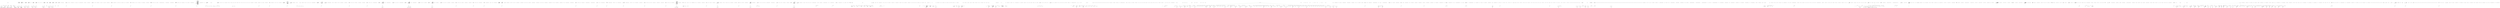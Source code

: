 digraph  {
n448 [label="HangFire.SqlServer.Tests.ConnectionFacts", span=""];
n449 [label="HangFire.SqlServer.SqlServerConnection", span=""];
n450 [label="HangFire.SqlServer.SqlServerConnection", span=""];
n451 [label="HangFire.SqlServer.SqlServerConnection", span=""];
n452 [label=arrangeSql, span=""];
n453 [label=arrangeSql, span=""];
n454 [label="HangFire.SqlServer.SqlServerConnection", span=""];
n455 [label="HangFire.SqlServer.SqlServerConnection", span=""];
n456 [label=arrangeSql, span=""];
n457 [label=arrangeSql, span=""];
n458 [label=arrangeSql, span=""];
n459 [label="HangFire.SqlServer.SqlServerConnection", span=""];
n460 [label="HangFire.SqlServer.SqlServerConnection", span=""];
n461 [label=arrangeSql, span=""];
n462 [label="HangFire.SqlServer.SqlServerConnection", span=""];
n463 [label="HangFire.SqlServer.SqlServerConnection", span=""];
n464 [label=arrangeSql, span=""];
n465 [label=arrangeSql, span=""];
n466 [label="HangFire.SqlServer.SqlServerConnection", span=""];
n467 [label="HangFire.SqlServer.SqlServerConnection", span=""];
n468 [label=arrangeSql, span=""];
n469 [label="HangFire.SqlServer.SqlServerConnection", span=""];
n470 [label="HangFire.SqlServer.SqlServerConnection", span=""];
n471 [label="HangFire.SqlServer.SqlServerConnection", span=""];
n472 [label=arrangeSql, span=""];
n473 [label="HangFire.SqlServer.SqlServerConnection", span=""];
n474 [label=arrangeSql, span=""];
n475 [label="HangFire.SqlServer.SqlServerConnection", span=""];
n476 [label=arrangeSql, span=""];
n0 [cluster="HangFire.SqlServer.Tests.ConnectionFacts.Ctor_ThrowsAnException_WhenSqlConnectionIsNull()", label="Entry HangFire.SqlServer.Tests.ConnectionFacts.Ctor_ThrowsAnException_WhenSqlConnectionIsNull()", span="15-15"];
n1 [cluster="HangFire.SqlServer.Tests.ConnectionFacts.Ctor_ThrowsAnException_WhenSqlConnectionIsNull()", label="var exception = Assert.Throws<ArgumentNullException>(\r\n                () => new SqlServerConnection(null, new SqlServerStorageOptions()))", span="17-18"];
n2 [cluster="HangFire.SqlServer.Tests.ConnectionFacts.Ctor_ThrowsAnException_WhenSqlConnectionIsNull()", label="Assert.Equal(''connection'', exception.ParamName)", span="20-20"];
n4 [cluster="Unk.>", label="Entry Unk.>", span=""];
n6 [cluster="lambda expression", label="Entry lambda expression", span="18-18"];
n3 [cluster="HangFire.SqlServer.Tests.ConnectionFacts.Ctor_ThrowsAnException_WhenSqlConnectionIsNull()", label="Exit HangFire.SqlServer.Tests.ConnectionFacts.Ctor_ThrowsAnException_WhenSqlConnectionIsNull()", span="15-15"];
n5 [cluster="Unk.Equal", label="Entry Unk.Equal", span=""];
n7 [cluster="lambda expression", label="new SqlServerConnection(null, new SqlServerStorageOptions())", span="18-18"];
n8 [cluster="lambda expression", label="Exit lambda expression", span="18-18"];
n9 [cluster="HangFire.SqlServer.SqlServerConnection.SqlServerConnection(SqlConnection, HangFire.SqlServer.SqlServerStorageOptions)", label="Entry HangFire.SqlServer.SqlServerConnection.SqlServerConnection(SqlConnection, HangFire.SqlServer.SqlServerStorageOptions)", span="35-35"];
n10 [cluster="HangFire.SqlServer.SqlServerStorageOptions.SqlServerStorageOptions()", label="Entry HangFire.SqlServer.SqlServerStorageOptions.SqlServerStorageOptions()", span="24-24"];
n11 [cluster="HangFire.SqlServer.Tests.ConnectionFacts.Ctor_ThrowsAnException_WhenOptionsValueIsNull()", label="Entry HangFire.SqlServer.Tests.ConnectionFacts.Ctor_ThrowsAnException_WhenOptionsValueIsNull()", span="24-24"];
n12 [cluster="HangFire.SqlServer.Tests.ConnectionFacts.Ctor_ThrowsAnException_WhenOptionsValueIsNull()", label="var exception = Assert.Throws<ArgumentNullException>(\r\n                () => new SqlServerConnection(ConnectionUtils.CreateConnection(), null))", span="26-27"];
n13 [cluster="HangFire.SqlServer.Tests.ConnectionFacts.Ctor_ThrowsAnException_WhenOptionsValueIsNull()", label="Assert.Equal(''options'', exception.ParamName)", span="29-29"];
n15 [cluster="lambda expression", label="Entry lambda expression", span="27-27"];
n14 [cluster="HangFire.SqlServer.Tests.ConnectionFacts.Ctor_ThrowsAnException_WhenOptionsValueIsNull()", label="Exit HangFire.SqlServer.Tests.ConnectionFacts.Ctor_ThrowsAnException_WhenOptionsValueIsNull()", span="24-24"];
n16 [cluster="lambda expression", label="new SqlServerConnection(ConnectionUtils.CreateConnection(), null)", span="27-27"];
n17 [cluster="lambda expression", label="Exit lambda expression", span="27-27"];
n18 [cluster="HangFire.SqlServer.Tests.ConnectionUtils.CreateConnection()", label="Entry HangFire.SqlServer.Tests.ConnectionUtils.CreateConnection()", span="37-37"];
n19 [cluster="HangFire.SqlServer.Tests.ConnectionFacts.CreateWriteTransaction_ReturnsNonNullInstance()", label="Entry HangFire.SqlServer.Tests.ConnectionFacts.CreateWriteTransaction_ReturnsNonNullInstance()", span="33-33"];
n20 [cluster="HangFire.SqlServer.Tests.ConnectionFacts.CreateWriteTransaction_ReturnsNonNullInstance()", label="UseConnection(connection =>\r\n            {\r\n                var transaction = connection.CreateWriteTransaction();\r\n                Assert.NotNull(transaction);\r\n            })", span="35-39"];
n21 [cluster="HangFire.SqlServer.Tests.ConnectionFacts.CreateWriteTransaction_ReturnsNonNullInstance()", label="Exit HangFire.SqlServer.Tests.ConnectionFacts.CreateWriteTransaction_ReturnsNonNullInstance()", span="33-33"];
n22 [cluster="Unk.UseConnection", label="Entry Unk.UseConnection", span=""];
n23 [cluster="lambda expression", label="Entry lambda expression", span="35-39"];
n24 [cluster="lambda expression", label="var transaction = connection.CreateWriteTransaction()", span="37-37"];
n25 [cluster="lambda expression", label="Assert.NotNull(transaction)", span="38-38"];
n27 [cluster="HangFire.SqlServer.SqlServerConnection.CreateWriteTransaction()", label="Entry HangFire.SqlServer.SqlServerConnection.CreateWriteTransaction()", span="49-49"];
n26 [cluster="lambda expression", label="Exit lambda expression", span="35-39"];
n28 [cluster="Unk.NotNull", label="Entry Unk.NotNull", span=""];
n29 [cluster="HangFire.SqlServer.Tests.ConnectionFacts.AcquireJobLock_ReturnsNonNullInstance()", label="Entry HangFire.SqlServer.Tests.ConnectionFacts.AcquireJobLock_ReturnsNonNullInstance()", span="43-43"];
n30 [cluster="HangFire.SqlServer.Tests.ConnectionFacts.AcquireJobLock_ReturnsNonNullInstance()", label="UseConnection(connection =>\r\n            {\r\n                var @lock = connection.AcquireJobLock(''1'');\r\n                Assert.NotNull(@lock);\r\n            })", span="45-49"];
n31 [cluster="HangFire.SqlServer.Tests.ConnectionFacts.AcquireJobLock_ReturnsNonNullInstance()", label="Exit HangFire.SqlServer.Tests.ConnectionFacts.AcquireJobLock_ReturnsNonNullInstance()", span="43-43"];
n32 [cluster="lambda expression", label="Entry lambda expression", span="45-49"];
n33 [cluster="lambda expression", label="var @lock = connection.AcquireJobLock(''1'')", span="47-47"];
n34 [cluster="lambda expression", label="Assert.NotNull(@lock)", span="48-48"];
n36 [cluster="HangFire.SqlServer.SqlServerConnection.AcquireJobLock(string)", label="Entry HangFire.SqlServer.SqlServerConnection.AcquireJobLock(string)", span="54-54"];
n35 [cluster="lambda expression", label="Exit lambda expression", span="45-49"];
n37 [cluster="HangFire.SqlServer.Tests.ConnectionFacts.CreateExpiredJob_ThrowsAnException_WhenJobIsNull()", label="Entry HangFire.SqlServer.Tests.ConnectionFacts.CreateExpiredJob_ThrowsAnException_WhenJobIsNull()", span="53-53"];
n38 [cluster="HangFire.SqlServer.Tests.ConnectionFacts.CreateExpiredJob_ThrowsAnException_WhenJobIsNull()", label="UseConnection(connection =>\r\n            {\r\n                var exception = Assert.Throws<ArgumentNullException>(\r\n                    () => connection.CreateExpiredJob(\r\n                        null,\r\n                        new Dictionary<string, string>(),\r\n                        TimeSpan.Zero));\r\n\r\n                Assert.Equal(''job'', exception.ParamName);\r\n            })", span="55-64"];
n39 [cluster="HangFire.SqlServer.Tests.ConnectionFacts.CreateExpiredJob_ThrowsAnException_WhenJobIsNull()", label="Exit HangFire.SqlServer.Tests.ConnectionFacts.CreateExpiredJob_ThrowsAnException_WhenJobIsNull()", span="53-53"];
n40 [cluster="lambda expression", label="Entry lambda expression", span="55-64"];
n41 [cluster="lambda expression", label="var exception = Assert.Throws<ArgumentNullException>(\r\n                    () => connection.CreateExpiredJob(\r\n                        null,\r\n                        new Dictionary<string, string>(),\r\n                        TimeSpan.Zero))", span="57-61"];
n45 [cluster="lambda expression", label="connection.CreateExpiredJob(\r\n                        null,\r\n                        new Dictionary<string, string>(),\r\n                        TimeSpan.Zero)", span="58-61"];
n42 [cluster="lambda expression", label="Assert.Equal(''job'', exception.ParamName)", span="63-63"];
n44 [cluster="lambda expression", label="Entry lambda expression", span="58-61"];
n43 [cluster="lambda expression", label="Exit lambda expression", span="55-64"];
n46 [cluster="lambda expression", label="Exit lambda expression", span="58-61"];
n47 [cluster="System.Collections.Generic.Dictionary<TKey, TValue>.Dictionary()", label="Entry System.Collections.Generic.Dictionary<TKey, TValue>.Dictionary()", span="0-0"];
n48 [cluster="HangFire.SqlServer.SqlServerConnection.CreateExpiredJob(HangFire.Common.Job, System.Collections.Generic.IDictionary<string, string>, System.TimeSpan)", label="Entry HangFire.SqlServer.SqlServerConnection.CreateExpiredJob(HangFire.Common.Job, System.Collections.Generic.IDictionary<string, string>, System.TimeSpan)", span="106-106"];
n49 [cluster="HangFire.SqlServer.Tests.ConnectionFacts.CreateExpiredJob_ThrowsANException_WhenParametersCollectionIsNull()", label="Entry HangFire.SqlServer.Tests.ConnectionFacts.CreateExpiredJob_ThrowsANException_WhenParametersCollectionIsNull()", span="68-68"];
n50 [cluster="HangFire.SqlServer.Tests.ConnectionFacts.CreateExpiredJob_ThrowsANException_WhenParametersCollectionIsNull()", label="UseConnection(connection =>\r\n            {\r\n                var exception = Assert.Throws<ArgumentNullException>(\r\n                    () => connection.CreateExpiredJob(\r\n                        Job.FromExpression(() => SampleMethod(''hello'')),\r\n                        null,\r\n                        TimeSpan.Zero));\r\n\r\n                Assert.Equal(''parameters'', exception.ParamName);\r\n            })", span="70-79"];
n51 [cluster="HangFire.SqlServer.Tests.ConnectionFacts.CreateExpiredJob_ThrowsANException_WhenParametersCollectionIsNull()", label="Exit HangFire.SqlServer.Tests.ConnectionFacts.CreateExpiredJob_ThrowsANException_WhenParametersCollectionIsNull()", span="68-68"];
n52 [cluster="lambda expression", label="Entry lambda expression", span="70-79"];
n53 [cluster="lambda expression", label="var exception = Assert.Throws<ArgumentNullException>(\r\n                    () => connection.CreateExpiredJob(\r\n                        Job.FromExpression(() => SampleMethod(''hello'')),\r\n                        null,\r\n                        TimeSpan.Zero))", span="72-76"];
n57 [cluster="lambda expression", label="connection.CreateExpiredJob(\r\n                        Job.FromExpression(() => SampleMethod(''hello'')),\r\n                        null,\r\n                        TimeSpan.Zero)", span="73-76"];
n54 [cluster="lambda expression", label="Assert.Equal(''parameters'', exception.ParamName)", span="78-78"];
n56 [cluster="lambda expression", label="Entry lambda expression", span="73-76"];
n55 [cluster="lambda expression", label="Exit lambda expression", span="70-79"];
n58 [cluster="lambda expression", label="Exit lambda expression", span="73-76"];
n59 [cluster="HangFire.Common.Job.FromExpression(System.Linq.Expressions.Expression<System.Action>)", label="Entry HangFire.Common.Job.FromExpression(System.Linq.Expressions.Expression<System.Action>)", span="116-116"];
n60 [cluster="lambda expression", label="Entry lambda expression", span="74-74"];
n61 [cluster="lambda expression", label="SampleMethod(''hello'')", span="74-74"];
n62 [cluster="lambda expression", label="Exit lambda expression", span="74-74"];
n63 [cluster="HangFire.SqlServer.Tests.ConnectionFacts.SampleMethod(string)", label="Entry HangFire.SqlServer.Tests.ConnectionFacts.SampleMethod(string)", span="624-624"];
n64 [cluster="HangFire.SqlServer.Tests.ConnectionFacts.CreateExpiredJob_CreatesAJobInTheStorage_AndSetsItsParameters()", label="Entry HangFire.SqlServer.Tests.ConnectionFacts.CreateExpiredJob_CreatesAJobInTheStorage_AndSetsItsParameters()", span="83-83"];
n65 [cluster="HangFire.SqlServer.Tests.ConnectionFacts.CreateExpiredJob_CreatesAJobInTheStorage_AndSetsItsParameters()", label="UseConnections((sql, connection) =>\r\n            {\r\n                var jobId = connection.CreateExpiredJob(\r\n                    Job.FromExpression(() => SampleMethod(''Hello'')),\r\n                    new Dictionary<string, string> { { ''Key1'', ''Value1'' }, { ''Key2'', ''Value2'' } },\r\n                    TimeSpan.FromDays(1));\r\n\r\n                Assert.NotNull(jobId);\r\n                Assert.NotEmpty(jobId);\r\n\r\n                var sqlJob = sql.Query(''select * from HangFire.Job'').Single();\r\n                Assert.Equal(jobId, sqlJob.Id.ToString());\r\n                Assert.Equal(null, (int?) sqlJob.StateId);\r\n                Assert.Equal(null, (string) sqlJob.StateName);\r\n\r\n                var invocationData = JobHelper.FromJson<InvocationData>((string)sqlJob.InvocationData);\r\n                invocationData.Arguments = sqlJob.Arguments;\r\n\r\n                var job = invocationData.Deserialize();\r\n                Assert.Equal(typeof(ConnectionFacts), job.Type);\r\n                Assert.Equal(''SampleMethod'', job.Method.Name);\r\n                Assert.Equal(''Hello'', job.Arguments[0]);\r\n\r\n                Assert.True(DateTime.UtcNow < sqlJob.ExpireAt && sqlJob.ExpireAt < DateTime.UtcNow.AddDays(1));\r\n\r\n                var parameters = sql.Query(\r\n                    ''select * from HangFire.JobParameter where JobId = @id'',\r\n                    new { id = jobId })\r\n                    .ToDictionary(x => (string) x.Name, x => (string) x.Value);\r\n\r\n                Assert.Equal(''Value1'', parameters[''Key1'']);\r\n                Assert.Equal(''Value2'', parameters[''Key2'']);\r\n            })", span="85-117"];
n66 [cluster="HangFire.SqlServer.Tests.ConnectionFacts.CreateExpiredJob_CreatesAJobInTheStorage_AndSetsItsParameters()", label="Exit HangFire.SqlServer.Tests.ConnectionFacts.CreateExpiredJob_CreatesAJobInTheStorage_AndSetsItsParameters()", span="83-83"];
n67 [cluster="Unk.UseConnections", label="Entry Unk.UseConnections", span=""];
n68 [cluster="lambda expression", label="Entry lambda expression", span="85-117"];
n69 [cluster="lambda expression", label="var jobId = connection.CreateExpiredJob(\r\n                    Job.FromExpression(() => SampleMethod(''Hello'')),\r\n                    new Dictionary<string, string> { { ''Key1'', ''Value1'' }, { ''Key2'', ''Value2'' } },\r\n                    TimeSpan.FromDays(1))", span="87-90"];
n72 [cluster="lambda expression", label="var sqlJob = sql.Query(''select * from HangFire.Job'').Single()", span="95-95"];
n83 [cluster="lambda expression", label="var parameters = sql.Query(\r\n                    ''select * from HangFire.JobParameter where JobId = @id'',\r\n                    new { id = jobId })\r\n                    .ToDictionary(x => (string) x.Name, x => (string) x.Value)", span="110-113"];
n70 [cluster="lambda expression", label="Assert.NotNull(jobId)", span="92-92"];
n87 [cluster="System.TimeSpan.FromDays(double)", label="Entry System.TimeSpan.FromDays(double)", span="0-0"];
n97 [cluster="lambda expression", label="Entry lambda expression", span="88-88"];
n71 [cluster="lambda expression", label="Assert.NotEmpty(jobId)", span="93-93"];
n73 [cluster="lambda expression", label="Assert.Equal(jobId, sqlJob.Id.ToString())", span="96-96"];
n88 [cluster="Unk.NotEmpty", label="Entry Unk.NotEmpty", span=""];
n89 [cluster="Unk.Query", label="Entry Unk.Query", span=""];
n90 [cluster="Unk.Single", label="Entry Unk.Single", span=""];
n74 [cluster="lambda expression", label="Assert.Equal(null, (int?) sqlJob.StateId)", span="97-97"];
n75 [cluster="lambda expression", label="Assert.Equal(null, (string) sqlJob.StateName)", span="98-98"];
n76 [cluster="lambda expression", label="var invocationData = JobHelper.FromJson<InvocationData>((string)sqlJob.InvocationData)", span="100-100"];
n77 [cluster="lambda expression", label="invocationData.Arguments = sqlJob.Arguments", span="101-101"];
n82 [cluster="lambda expression", label="Assert.True(DateTime.UtcNow < sqlJob.ExpireAt && sqlJob.ExpireAt < DateTime.UtcNow.AddDays(1))", span="108-108"];
n91 [cluster="Unk.ToString", label="Entry Unk.ToString", span=""];
n92 [cluster="HangFire.Common.JobHelper.FromJson<T>(string)", label="Entry HangFire.Common.JobHelper.FromJson<T>(string)", span="30-30"];
n78 [cluster="lambda expression", label="var job = invocationData.Deserialize()", span="103-103"];
n79 [cluster="lambda expression", label="Assert.Equal(typeof(ConnectionFacts), job.Type)", span="104-104"];
n93 [cluster="HangFire.Storage.InvocationData.Deserialize()", label="Entry HangFire.Storage.InvocationData.Deserialize()", span="38-38"];
n80 [cluster="lambda expression", label="Assert.Equal(''SampleMethod'', job.Method.Name)", span="105-105"];
n81 [cluster="lambda expression", label="Assert.Equal(''Hello'', job.Arguments[0])", span="106-106"];
n94 [cluster="System.DateTime.AddDays(double)", label="Entry System.DateTime.AddDays(double)", span="0-0"];
n95 [cluster="Unk.True", label="Entry Unk.True", span=""];
n84 [cluster="lambda expression", label="Assert.Equal(''Value1'', parameters[''Key1''])", span="115-115"];
n96 [cluster="Unk.ToDictionary", label="Entry Unk.ToDictionary", span=""];
n100 [cluster="lambda expression", label="Entry lambda expression", span="113-113"];
n103 [cluster="lambda expression", label="Entry lambda expression", span="113-113"];
n85 [cluster="lambda expression", label="Assert.Equal(''Value2'', parameters[''Key2''])", span="116-116"];
n86 [cluster="lambda expression", label="Exit lambda expression", span="85-117"];
n98 [cluster="lambda expression", label="SampleMethod(''Hello'')", span="88-88"];
n99 [cluster="lambda expression", label="Exit lambda expression", span="88-88"];
n101 [cluster="lambda expression", label="(string) x.Name", span="113-113"];
n102 [cluster="lambda expression", label="Exit lambda expression", span="113-113"];
n104 [cluster="lambda expression", label="(string) x.Value", span="113-113"];
n105 [cluster="lambda expression", label="Exit lambda expression", span="113-113"];
n106 [cluster="HangFire.SqlServer.Tests.ConnectionFacts.GetJobData_ThrowsAnException_WhenJobIdIsNull()", label="Entry HangFire.SqlServer.Tests.ConnectionFacts.GetJobData_ThrowsAnException_WhenJobIdIsNull()", span="121-121"];
n107 [cluster="HangFire.SqlServer.Tests.ConnectionFacts.GetJobData_ThrowsAnException_WhenJobIdIsNull()", label="UseConnection(connection => Assert.Throws<ArgumentNullException>(\r\n                    () => connection.GetJobData(null)))", span="123-124"];
n108 [cluster="HangFire.SqlServer.Tests.ConnectionFacts.GetJobData_ThrowsAnException_WhenJobIdIsNull()", label="Exit HangFire.SqlServer.Tests.ConnectionFacts.GetJobData_ThrowsAnException_WhenJobIdIsNull()", span="121-121"];
n109 [cluster="lambda expression", label="Entry lambda expression", span="123-124"];
n110 [cluster="lambda expression", label="Assert.Throws<ArgumentNullException>(\r\n                    () => connection.GetJobData(null))", span="123-124"];
n113 [cluster="lambda expression", label="connection.GetJobData(null)", span="124-124"];
n111 [cluster="lambda expression", label="Exit lambda expression", span="123-124"];
n112 [cluster="lambda expression", label="Entry lambda expression", span="124-124"];
n114 [cluster="lambda expression", label="Exit lambda expression", span="124-124"];
n115 [cluster="HangFire.SqlServer.SqlServerConnection.GetJobData(string)", label="Entry HangFire.SqlServer.SqlServerConnection.GetJobData(string)", span="155-155"];
n116 [cluster="HangFire.SqlServer.Tests.ConnectionFacts.GetJobData_ReturnsNull_WhenThereIsNoSuchJob()", label="Entry HangFire.SqlServer.Tests.ConnectionFacts.GetJobData_ReturnsNull_WhenThereIsNoSuchJob()", span="128-128"];
n117 [cluster="HangFire.SqlServer.Tests.ConnectionFacts.GetJobData_ReturnsNull_WhenThereIsNoSuchJob()", label="UseConnection(connection =>\r\n            {\r\n                var result = connection.GetJobData(''1'');\r\n                Assert.Null(result);\r\n            })", span="130-134"];
n118 [cluster="HangFire.SqlServer.Tests.ConnectionFacts.GetJobData_ReturnsNull_WhenThereIsNoSuchJob()", label="Exit HangFire.SqlServer.Tests.ConnectionFacts.GetJobData_ReturnsNull_WhenThereIsNoSuchJob()", span="128-128"];
n119 [cluster="lambda expression", label="Entry lambda expression", span="130-134"];
n120 [cluster="lambda expression", label="var result = connection.GetJobData(''1'')", span="132-132"];
n121 [cluster="lambda expression", label="Assert.Null(result)", span="133-133"];
n122 [cluster="lambda expression", label="Exit lambda expression", span="130-134"];
n123 [cluster="Unk.Null", label="Entry Unk.Null", span=""];
n124 [cluster="HangFire.SqlServer.Tests.ConnectionFacts.GetJobData_ReturnsResult_WhenJobExists()", label="Entry HangFire.SqlServer.Tests.ConnectionFacts.GetJobData_ReturnsResult_WhenJobExists()", span="138-138"];
n125 [cluster="HangFire.SqlServer.Tests.ConnectionFacts.GetJobData_ReturnsResult_WhenJobExists()", label="string arrangeSql = @''\r\ninsert into HangFire.Job (InvocationData, Arguments, StateName, CreatedAt)\r\nvalues (@invocationData, @arguments, @stateName, getutcdate())\r\nselect scope_identity() as Id''", span="140-143"];
n126 [cluster="HangFire.SqlServer.Tests.ConnectionFacts.GetJobData_ReturnsResult_WhenJobExists()", label="UseConnections((sql, connection) =>\r\n            {\r\n                var job = Job.FromExpression(() => SampleMethod(''wrong''));\r\n\r\n                var jobId = sql.Query(\r\n                    arrangeSql,\r\n                    new\r\n                    {\r\n                        invocationData = JobHelper.ToJson(InvocationData.Serialize(job)),\r\n                        stateName = ''Succeeded'',\r\n                        arguments = ''['Arguments']''\r\n                    }).Single();\r\n\r\n                var result = connection.GetJobData(((int)jobId.Id).ToString());\r\n\r\n                Assert.NotNull(result);\r\n                Assert.NotNull(result.Job);\r\n                Assert.Equal(''Succeeded'', result.State);\r\n                Assert.Equal(''Arguments'', result.Job.Arguments[0]);\r\n                Assert.Null(result.LoadException);\r\n            })", span="145-165"];
n130 [cluster="lambda expression", label="var jobId = sql.Query(\r\n                    arrangeSql,\r\n                    new\r\n                    {\r\n                        invocationData = JobHelper.ToJson(InvocationData.Serialize(job)),\r\n                        stateName = ''Succeeded'',\r\n                        arguments = ''['Arguments']''\r\n                    }).Single()", span="149-156"];
n127 [cluster="HangFire.SqlServer.Tests.ConnectionFacts.GetJobData_ReturnsResult_WhenJobExists()", label="Exit HangFire.SqlServer.Tests.ConnectionFacts.GetJobData_ReturnsResult_WhenJobExists()", span="138-138"];
n128 [cluster="lambda expression", label="Entry lambda expression", span="145-165"];
n129 [cluster="lambda expression", label="var job = Job.FromExpression(() => SampleMethod(''wrong''))", span="147-147"];
n131 [cluster="lambda expression", label="var result = connection.GetJobData(((int)jobId.Id).ToString())", span="158-158"];
n141 [cluster="lambda expression", label="Entry lambda expression", span="147-147"];
n138 [cluster="HangFire.Storage.InvocationData.Serialize(HangFire.Common.Job)", label="Entry HangFire.Storage.InvocationData.Serialize(HangFire.Common.Job)", span="65-65"];
n139 [cluster="HangFire.Common.JobHelper.ToJson(object)", label="Entry HangFire.Common.JobHelper.ToJson(object)", span="23-23"];
n132 [cluster="lambda expression", label="Assert.NotNull(result)", span="160-160"];
n140 [cluster="int.ToString()", label="Entry int.ToString()", span="0-0"];
n133 [cluster="lambda expression", label="Assert.NotNull(result.Job)", span="161-161"];
n134 [cluster="lambda expression", label="Assert.Equal(''Succeeded'', result.State)", span="162-162"];
n135 [cluster="lambda expression", label="Assert.Equal(''Arguments'', result.Job.Arguments[0])", span="163-163"];
n136 [cluster="lambda expression", label="Assert.Null(result.LoadException)", span="164-164"];
n137 [cluster="lambda expression", label="Exit lambda expression", span="145-165"];
n142 [cluster="lambda expression", label="SampleMethod(''wrong'')", span="147-147"];
n143 [cluster="lambda expression", label="Exit lambda expression", span="147-147"];
n144 [cluster="HangFire.SqlServer.Tests.ConnectionFacts.GetJobData_ReturnsJobLoadException_IfThereWasADeserializationException()", label="Entry HangFire.SqlServer.Tests.ConnectionFacts.GetJobData_ReturnsJobLoadException_IfThereWasADeserializationException()", span="169-169"];
n145 [cluster="HangFire.SqlServer.Tests.ConnectionFacts.GetJobData_ReturnsJobLoadException_IfThereWasADeserializationException()", label="string arrangeSql = @''\r\ninsert into HangFire.Job (InvocationData, Arguments, StateName, CreatedAt)\r\nvalues (@invocationData, @arguments, @stateName, getutcdate())\r\nselect scope_identity() as Id''", span="171-174"];
n146 [cluster="HangFire.SqlServer.Tests.ConnectionFacts.GetJobData_ReturnsJobLoadException_IfThereWasADeserializationException()", label="UseConnections((sql, connection) =>\r\n            {\r\n                var jobId = sql.Query(\r\n                    arrangeSql,\r\n                    new\r\n                    {\r\n                        invocationData = JobHelper.ToJson(new InvocationData(null, null, null, null)),\r\n                        stateName = ''Succeeded'',\r\n                        arguments = ''['Arguments']''\r\n                    }).Single();\r\n\r\n                var result = connection.GetJobData(((int)jobId.Id).ToString());\r\n\r\n                Assert.NotNull(result.LoadException);\r\n            })", span="176-190"];
n149 [cluster="lambda expression", label="var jobId = sql.Query(\r\n                    arrangeSql,\r\n                    new\r\n                    {\r\n                        invocationData = JobHelper.ToJson(new InvocationData(null, null, null, null)),\r\n                        stateName = ''Succeeded'',\r\n                        arguments = ''['Arguments']''\r\n                    }).Single()", span="178-185"];
n147 [cluster="HangFire.SqlServer.Tests.ConnectionFacts.GetJobData_ReturnsJobLoadException_IfThereWasADeserializationException()", label="Exit HangFire.SqlServer.Tests.ConnectionFacts.GetJobData_ReturnsJobLoadException_IfThereWasADeserializationException()", span="169-169"];
n148 [cluster="lambda expression", label="Entry lambda expression", span="176-190"];
n150 [cluster="lambda expression", label="var result = connection.GetJobData(((int)jobId.Id).ToString())", span="187-187"];
n153 [cluster="HangFire.Storage.InvocationData.InvocationData(string, string, string, string)", label="Entry HangFire.Storage.InvocationData.InvocationData(string, string, string, string)", span="24-24"];
n151 [cluster="lambda expression", label="Assert.NotNull(result.LoadException)", span="189-189"];
n152 [cluster="lambda expression", label="Exit lambda expression", span="176-190"];
n154 [cluster="HangFire.SqlServer.Tests.ConnectionFacts.SetParameter_ThrowsAnException_WhenJobIdIsNull()", label="Entry HangFire.SqlServer.Tests.ConnectionFacts.SetParameter_ThrowsAnException_WhenJobIdIsNull()", span="194-194"];
n155 [cluster="HangFire.SqlServer.Tests.ConnectionFacts.SetParameter_ThrowsAnException_WhenJobIdIsNull()", label="UseConnection(connection =>\r\n            {\r\n                var exception = Assert.Throws<ArgumentNullException>(\r\n                    () => connection.SetJobParameter(null, ''name'', ''value''));\r\n\r\n                Assert.Equal(''id'', exception.ParamName);\r\n            })", span="196-202"];
n156 [cluster="HangFire.SqlServer.Tests.ConnectionFacts.SetParameter_ThrowsAnException_WhenJobIdIsNull()", label="Exit HangFire.SqlServer.Tests.ConnectionFacts.SetParameter_ThrowsAnException_WhenJobIdIsNull()", span="194-194"];
n157 [cluster="lambda expression", label="Entry lambda expression", span="196-202"];
n158 [cluster="lambda expression", label="var exception = Assert.Throws<ArgumentNullException>(\r\n                    () => connection.SetJobParameter(null, ''name'', ''value''))", span="198-199"];
n162 [cluster="lambda expression", label="connection.SetJobParameter(null, ''name'', ''value'')", span="199-199"];
n159 [cluster="lambda expression", label="Assert.Equal(''id'', exception.ParamName)", span="201-201"];
n161 [cluster="lambda expression", label="Entry lambda expression", span="199-199"];
n160 [cluster="lambda expression", label="Exit lambda expression", span="196-202"];
n163 [cluster="lambda expression", label="Exit lambda expression", span="199-199"];
n164 [cluster="HangFire.SqlServer.SqlServerConnection.SetJobParameter(string, string, string)", label="Entry HangFire.SqlServer.SqlServerConnection.SetJobParameter(string, string, string)", span="191-191"];
n165 [cluster="HangFire.SqlServer.Tests.ConnectionFacts.SetParameter_ThrowsAnException_WhenNameIsNull()", label="Entry HangFire.SqlServer.Tests.ConnectionFacts.SetParameter_ThrowsAnException_WhenNameIsNull()", span="206-206"];
n166 [cluster="HangFire.SqlServer.Tests.ConnectionFacts.SetParameter_ThrowsAnException_WhenNameIsNull()", label="UseConnection(connection =>\r\n            {\r\n                var exception = Assert.Throws<ArgumentNullException>(\r\n                    () => connection.SetJobParameter(''1'', null, ''value''));\r\n\r\n                Assert.Equal(''name'', exception.ParamName);\r\n            })", span="208-214"];
n167 [cluster="HangFire.SqlServer.Tests.ConnectionFacts.SetParameter_ThrowsAnException_WhenNameIsNull()", label="Exit HangFire.SqlServer.Tests.ConnectionFacts.SetParameter_ThrowsAnException_WhenNameIsNull()", span="206-206"];
n168 [cluster="lambda expression", label="Entry lambda expression", span="208-214"];
n169 [cluster="lambda expression", label="var exception = Assert.Throws<ArgumentNullException>(\r\n                    () => connection.SetJobParameter(''1'', null, ''value''))", span="210-211"];
n173 [cluster="lambda expression", label="connection.SetJobParameter(''1'', null, ''value'')", span="211-211"];
n170 [cluster="lambda expression", label="Assert.Equal(''name'', exception.ParamName)", span="213-213"];
n172 [cluster="lambda expression", label="Entry lambda expression", span="211-211"];
n171 [cluster="lambda expression", label="Exit lambda expression", span="208-214"];
n174 [cluster="lambda expression", label="Exit lambda expression", span="211-211"];
n175 [cluster="HangFire.SqlServer.Tests.ConnectionFacts.SetParameters_CreatesNewParameter_WhenParameterWithTheGivenNameDoesNotExists()", label="Entry HangFire.SqlServer.Tests.ConnectionFacts.SetParameters_CreatesNewParameter_WhenParameterWithTheGivenNameDoesNotExists()", span="218-218"];
n176 [cluster="HangFire.SqlServer.Tests.ConnectionFacts.SetParameters_CreatesNewParameter_WhenParameterWithTheGivenNameDoesNotExists()", label="string arrangeSql = @''\r\ninsert into HangFire.Job (InvocationData, Arguments, CreatedAt)\r\nvalues ('', '', getutcdate())\r\nselect scope_identity() as Id''", span="220-223"];
n177 [cluster="HangFire.SqlServer.Tests.ConnectionFacts.SetParameters_CreatesNewParameter_WhenParameterWithTheGivenNameDoesNotExists()", label="UseConnections((sql, connection) =>\r\n            {\r\n                var job = sql.Query(arrangeSql).Single();\r\n                string jobId = job.Id.ToString();\r\n\r\n                connection.SetJobParameter(jobId, ''Name'', ''Value'');\r\n\r\n                var parameter = sql.Query(\r\n                    ''select * from HangFire.JobParameter where JobId = @id and Name = @name'',\r\n                    new { id = jobId, name = ''Name'' }).Single();\r\n\r\n                Assert.Equal(''Value'', parameter.Value);\r\n            })", span="225-237"];
n180 [cluster="lambda expression", label="var job = sql.Query(arrangeSql).Single()", span="227-227"];
n178 [cluster="HangFire.SqlServer.Tests.ConnectionFacts.SetParameters_CreatesNewParameter_WhenParameterWithTheGivenNameDoesNotExists()", label="Exit HangFire.SqlServer.Tests.ConnectionFacts.SetParameters_CreatesNewParameter_WhenParameterWithTheGivenNameDoesNotExists()", span="218-218"];
n179 [cluster="lambda expression", label="Entry lambda expression", span="225-237"];
n182 [cluster="lambda expression", label="connection.SetJobParameter(jobId, ''Name'', ''Value'')", span="230-230"];
n183 [cluster="lambda expression", label="var parameter = sql.Query(\r\n                    ''select * from HangFire.JobParameter where JobId = @id and Name = @name'',\r\n                    new { id = jobId, name = ''Name'' }).Single()", span="232-234"];
n181 [cluster="lambda expression", label="string jobId = job.Id.ToString()", span="228-228"];
n184 [cluster="lambda expression", label="Assert.Equal(''Value'', parameter.Value)", span="236-236"];
n185 [cluster="lambda expression", label="Exit lambda expression", span="225-237"];
n186 [cluster="HangFire.SqlServer.Tests.ConnectionFacts.SetParameter_UpdatesValue_WhenParameterWithTheGivenName_AlreadyExists()", label="Entry HangFire.SqlServer.Tests.ConnectionFacts.SetParameter_UpdatesValue_WhenParameterWithTheGivenName_AlreadyExists()", span="241-241"];
n187 [cluster="HangFire.SqlServer.Tests.ConnectionFacts.SetParameter_UpdatesValue_WhenParameterWithTheGivenName_AlreadyExists()", label="string arrangeSql = @''\r\ninsert into HangFire.Job (InvocationData, Arguments, CreatedAt)\r\nvalues ('', '', getutcdate())\r\nselect scope_identity() as Id''", span="243-246"];
n188 [cluster="HangFire.SqlServer.Tests.ConnectionFacts.SetParameter_UpdatesValue_WhenParameterWithTheGivenName_AlreadyExists()", label="UseConnections((sql, connection) =>\r\n            {\r\n                var job = sql.Query(arrangeSql).Single();\r\n                string jobId = job.Id.ToString();\r\n\r\n                connection.SetJobParameter(jobId, ''Name'', ''Value'');\r\n                connection.SetJobParameter(jobId, ''Name'', ''AnotherValue'');\r\n\r\n                var parameter = sql.Query(\r\n                    ''select * from HangFire.JobParameter where JobId = @id and Name = @name'',\r\n                    new { id = jobId, name = ''Name'' }).Single();\r\n\r\n                Assert.Equal(''AnotherValue'', parameter.Value);\r\n            })", span="248-261"];
n191 [cluster="lambda expression", label="var job = sql.Query(arrangeSql).Single()", span="250-250"];
n189 [cluster="HangFire.SqlServer.Tests.ConnectionFacts.SetParameter_UpdatesValue_WhenParameterWithTheGivenName_AlreadyExists()", label="Exit HangFire.SqlServer.Tests.ConnectionFacts.SetParameter_UpdatesValue_WhenParameterWithTheGivenName_AlreadyExists()", span="241-241"];
n190 [cluster="lambda expression", label="Entry lambda expression", span="248-261"];
n193 [cluster="lambda expression", label="connection.SetJobParameter(jobId, ''Name'', ''Value'')", span="253-253"];
n194 [cluster="lambda expression", label="connection.SetJobParameter(jobId, ''Name'', ''AnotherValue'')", span="254-254"];
n195 [cluster="lambda expression", label="var parameter = sql.Query(\r\n                    ''select * from HangFire.JobParameter where JobId = @id and Name = @name'',\r\n                    new { id = jobId, name = ''Name'' }).Single()", span="256-258"];
n192 [cluster="lambda expression", label="string jobId = job.Id.ToString()", span="251-251"];
n196 [cluster="lambda expression", label="Assert.Equal(''AnotherValue'', parameter.Value)", span="260-260"];
n197 [cluster="lambda expression", label="Exit lambda expression", span="248-261"];
n198 [cluster="HangFire.SqlServer.Tests.ConnectionFacts.SetParameter_CanAcceptNulls_AsValues()", label="Entry HangFire.SqlServer.Tests.ConnectionFacts.SetParameter_CanAcceptNulls_AsValues()", span="265-265"];
n199 [cluster="HangFire.SqlServer.Tests.ConnectionFacts.SetParameter_CanAcceptNulls_AsValues()", label="string arrangeSql = @''\r\ninsert into HangFire.Job (InvocationData, Arguments, CreatedAt)\r\nvalues ('', '', getutcdate())\r\nselect scope_identity() as Id''", span="267-270"];
n200 [cluster="HangFire.SqlServer.Tests.ConnectionFacts.SetParameter_CanAcceptNulls_AsValues()", label="UseConnections((sql, connection) =>\r\n            {\r\n                var job = sql.Query(arrangeSql).Single();\r\n                string jobId = job.Id.ToString();\r\n\r\n                connection.SetJobParameter(jobId, ''Name'', null);\r\n\r\n                var parameter = sql.Query(\r\n                    ''select * from HangFire.JobParameter where JobId = @id and Name = @name'',\r\n                    new { id = jobId, name = ''Name'' }).Single();\r\n\r\n                Assert.Equal((string) null, parameter.Value);\r\n            })", span="272-284"];
n203 [cluster="lambda expression", label="var job = sql.Query(arrangeSql).Single()", span="274-274"];
n201 [cluster="HangFire.SqlServer.Tests.ConnectionFacts.SetParameter_CanAcceptNulls_AsValues()", label="Exit HangFire.SqlServer.Tests.ConnectionFacts.SetParameter_CanAcceptNulls_AsValues()", span="265-265"];
n202 [cluster="lambda expression", label="Entry lambda expression", span="272-284"];
n205 [cluster="lambda expression", label="connection.SetJobParameter(jobId, ''Name'', null)", span="277-277"];
n206 [cluster="lambda expression", label="var parameter = sql.Query(\r\n                    ''select * from HangFire.JobParameter where JobId = @id and Name = @name'',\r\n                    new { id = jobId, name = ''Name'' }).Single()", span="279-281"];
n204 [cluster="lambda expression", label="string jobId = job.Id.ToString()", span="275-275"];
n207 [cluster="lambda expression", label="Assert.Equal((string) null, parameter.Value)", span="283-283"];
n208 [cluster="lambda expression", label="Exit lambda expression", span="272-284"];
n209 [cluster="HangFire.SqlServer.Tests.ConnectionFacts.GetParameter_ThrowsAnException_WhenJobIdIsNull()", label="Entry HangFire.SqlServer.Tests.ConnectionFacts.GetParameter_ThrowsAnException_WhenJobIdIsNull()", span="288-288"];
n210 [cluster="HangFire.SqlServer.Tests.ConnectionFacts.GetParameter_ThrowsAnException_WhenJobIdIsNull()", label="UseConnection(connection =>\r\n            {\r\n                var exception = Assert.Throws<ArgumentNullException>(\r\n                    () => connection.GetJobParameter(null, ''hello''));\r\n\r\n                Assert.Equal(''id'', exception.ParamName);\r\n            })", span="290-296"];
n211 [cluster="HangFire.SqlServer.Tests.ConnectionFacts.GetParameter_ThrowsAnException_WhenJobIdIsNull()", label="Exit HangFire.SqlServer.Tests.ConnectionFacts.GetParameter_ThrowsAnException_WhenJobIdIsNull()", span="288-288"];
n212 [cluster="lambda expression", label="Entry lambda expression", span="290-296"];
n213 [cluster="lambda expression", label="var exception = Assert.Throws<ArgumentNullException>(\r\n                    () => connection.GetJobParameter(null, ''hello''))", span="292-293"];
n217 [cluster="lambda expression", label="connection.GetJobParameter(null, ''hello'')", span="293-293"];
n214 [cluster="lambda expression", label="Assert.Equal(''id'', exception.ParamName)", span="295-295"];
n216 [cluster="lambda expression", label="Entry lambda expression", span="293-293"];
n215 [cluster="lambda expression", label="Exit lambda expression", span="290-296"];
n218 [cluster="lambda expression", label="Exit lambda expression", span="293-293"];
n219 [cluster="HangFire.SqlServer.SqlServerConnection.GetJobParameter(string, string)", label="Entry HangFire.SqlServer.SqlServerConnection.GetJobParameter(string, string)", span="205-205"];
n220 [cluster="HangFire.SqlServer.Tests.ConnectionFacts.GetParameter_ThrowsAnException_WhenNameIsNull()", label="Entry HangFire.SqlServer.Tests.ConnectionFacts.GetParameter_ThrowsAnException_WhenNameIsNull()", span="300-300"];
n221 [cluster="HangFire.SqlServer.Tests.ConnectionFacts.GetParameter_ThrowsAnException_WhenNameIsNull()", label="UseConnection(connection =>\r\n            {\r\n                var exception = Assert.Throws<ArgumentNullException>(\r\n                    () => connection.GetJobParameter(''1'', null));\r\n\r\n                Assert.Equal(''name'', exception.ParamName);\r\n            })", span="302-308"];
n222 [cluster="HangFire.SqlServer.Tests.ConnectionFacts.GetParameter_ThrowsAnException_WhenNameIsNull()", label="Exit HangFire.SqlServer.Tests.ConnectionFacts.GetParameter_ThrowsAnException_WhenNameIsNull()", span="300-300"];
n223 [cluster="lambda expression", label="Entry lambda expression", span="302-308"];
n224 [cluster="lambda expression", label="var exception = Assert.Throws<ArgumentNullException>(\r\n                    () => connection.GetJobParameter(''1'', null))", span="304-305"];
n228 [cluster="lambda expression", label="connection.GetJobParameter(''1'', null)", span="305-305"];
n225 [cluster="lambda expression", label="Assert.Equal(''name'', exception.ParamName)", span="307-307"];
n227 [cluster="lambda expression", label="Entry lambda expression", span="305-305"];
n226 [cluster="lambda expression", label="Exit lambda expression", span="302-308"];
n229 [cluster="lambda expression", label="Exit lambda expression", span="305-305"];
n230 [cluster="HangFire.SqlServer.Tests.ConnectionFacts.GetParameter_ReturnsNull_WhenParameterDoesNotExists()", label="Entry HangFire.SqlServer.Tests.ConnectionFacts.GetParameter_ReturnsNull_WhenParameterDoesNotExists()", span="312-312"];
n231 [cluster="HangFire.SqlServer.Tests.ConnectionFacts.GetParameter_ReturnsNull_WhenParameterDoesNotExists()", label="UseConnection(connection =>\r\n            {\r\n                var value = connection.GetJobParameter(''1'', ''hello'');\r\n                Assert.Null(value);\r\n            })", span="314-318"];
n232 [cluster="HangFire.SqlServer.Tests.ConnectionFacts.GetParameter_ReturnsNull_WhenParameterDoesNotExists()", label="Exit HangFire.SqlServer.Tests.ConnectionFacts.GetParameter_ReturnsNull_WhenParameterDoesNotExists()", span="312-312"];
n233 [cluster="lambda expression", label="Entry lambda expression", span="314-318"];
n234 [cluster="lambda expression", label="var value = connection.GetJobParameter(''1'', ''hello'')", span="316-316"];
n235 [cluster="lambda expression", label="Assert.Null(value)", span="317-317"];
n236 [cluster="lambda expression", label="Exit lambda expression", span="314-318"];
n237 [cluster="HangFire.SqlServer.Tests.ConnectionFacts.GetParameter_ReturnsParameterValue_WhenJobExists()", label="Entry HangFire.SqlServer.Tests.ConnectionFacts.GetParameter_ReturnsParameterValue_WhenJobExists()", span="322-322"];
n238 [cluster="HangFire.SqlServer.Tests.ConnectionFacts.GetParameter_ReturnsParameterValue_WhenJobExists()", label="string arrangeSql = @''\r\ndeclare @id int\r\ninsert into HangFire.Job (InvocationData, Arguments, CreatedAt)\r\nvalues ('', '', getutcdate())\r\nset @id = scope_identity()\r\ninsert into HangFire.JobParameter (JobId, Name, Value)\r\nvalues (@id, @name, @value)\r\nselect @id''", span="324-331"];
n239 [cluster="HangFire.SqlServer.Tests.ConnectionFacts.GetParameter_ReturnsParameterValue_WhenJobExists()", label="UseConnections((sql, connection) =>\r\n            {\r\n                var id = sql.Query<int>(\r\n                    arrangeSql,\r\n                    new { name = ''name'', value = ''value'' }).Single();\r\n\r\n                var value = connection.GetJobParameter(id.ToString(), ''name'');\r\n\r\n                Assert.Equal(''value'', value);\r\n            })", span="333-342"];
n242 [cluster="lambda expression", label="var id = sql.Query<int>(\r\n                    arrangeSql,\r\n                    new { name = ''name'', value = ''value'' }).Single()", span="335-337"];
n240 [cluster="HangFire.SqlServer.Tests.ConnectionFacts.GetParameter_ReturnsParameterValue_WhenJobExists()", label="Exit HangFire.SqlServer.Tests.ConnectionFacts.GetParameter_ReturnsParameterValue_WhenJobExists()", span="322-322"];
n241 [cluster="lambda expression", label="Entry lambda expression", span="333-342"];
n243 [cluster="lambda expression", label="var value = connection.GetJobParameter(id.ToString(), ''name'')", span="339-339"];
n244 [cluster="lambda expression", label="Assert.Equal(''value'', value)", span="341-341"];
n246 [cluster="Unk.GetJobParameter", label="Entry Unk.GetJobParameter", span=""];
n245 [cluster="lambda expression", label="Exit lambda expression", span="333-342"];
n247 [cluster="HangFire.SqlServer.Tests.ConnectionFacts.DeleteJobFromQueue_ThrowsAnException_WhenIdIsNull()", label="Entry HangFire.SqlServer.Tests.ConnectionFacts.DeleteJobFromQueue_ThrowsAnException_WhenIdIsNull()", span="346-346"];
n249 [cluster="HangFire.SqlServer.Tests.ConnectionFacts.DeleteJobFromQueue_ThrowsAnException_WhenIdIsNull()", label="Exit HangFire.SqlServer.Tests.ConnectionFacts.DeleteJobFromQueue_ThrowsAnException_WhenIdIsNull()", span="346-346"];
n250 [cluster="lambda expression", label="Entry lambda expression", span="348-354"];
n254 [cluster="lambda expression", label="Entry lambda expression", span="351-351"];
n253 [cluster="lambda expression", label="Exit lambda expression", span="348-354"];
n256 [cluster="lambda expression", label="Exit lambda expression", span="351-351"];
n257 [cluster="HangFire.SqlServer.SqlServerConnection.DeleteJobFromQueue(string, string)", label="Entry HangFire.SqlServer.SqlServerConnection.DeleteJobFromQueue(string, string)", span="216-216"];
n258 [cluster="HangFire.SqlServer.Tests.ConnectionFacts.DeleteJobFromQueue_ThrowsAnException_WhenQueueIsNull()", label="Entry HangFire.SqlServer.Tests.ConnectionFacts.DeleteJobFromQueue_ThrowsAnException_WhenQueueIsNull()", span="358-358"];
n260 [cluster="HangFire.SqlServer.Tests.ConnectionFacts.DeleteJobFromQueue_ThrowsAnException_WhenQueueIsNull()", label="Exit HangFire.SqlServer.Tests.ConnectionFacts.DeleteJobFromQueue_ThrowsAnException_WhenQueueIsNull()", span="358-358"];
n261 [cluster="lambda expression", label="Entry lambda expression", span="360-366"];
n265 [cluster="lambda expression", label="Entry lambda expression", span="363-363"];
n264 [cluster="lambda expression", label="Exit lambda expression", span="360-366"];
n267 [cluster="lambda expression", label="Exit lambda expression", span="363-363"];
n268 [cluster="HangFire.SqlServer.Tests.ConnectionFacts.DeleteJobFromQueue_ReallyDeletesTheJobFromTheQueue()", label="Entry HangFire.SqlServer.Tests.ConnectionFacts.DeleteJobFromQueue_ReallyDeletesTheJobFromTheQueue()", span="370-370"];
n271 [cluster="HangFire.SqlServer.Tests.ConnectionFacts.DeleteJobFromQueue_ReallyDeletesTheJobFromTheQueue()", label="Exit HangFire.SqlServer.Tests.ConnectionFacts.DeleteJobFromQueue_ReallyDeletesTheJobFromTheQueue()", span="370-370"];
n272 [cluster="lambda expression", label="Entry lambda expression", span="376-384"];
n278 [cluster="Unk.Execute", label="Entry Unk.Execute", span=""];
n277 [cluster="lambda expression", label="Exit lambda expression", span="376-384"];
n279 [cluster="HangFire.SqlServer.Tests.ConnectionFacts.DeleteJobFromQueue_DoesNotDelete_UnrelatedJobs()", label="Entry HangFire.SqlServer.Tests.ConnectionFacts.DeleteJobFromQueue_DoesNotDelete_UnrelatedJobs()", span="388-388"];
n282 [cluster="HangFire.SqlServer.Tests.ConnectionFacts.DeleteJobFromQueue_DoesNotDelete_UnrelatedJobs()", label="Exit HangFire.SqlServer.Tests.ConnectionFacts.DeleteJobFromQueue_DoesNotDelete_UnrelatedJobs()", span="388-388"];
n283 [cluster="lambda expression", label="Entry lambda expression", span="394-408"];
n288 [cluster="lambda expression", label="Exit lambda expression", span="394-408"];
n289 [cluster="HangFire.SqlServer.Tests.ConnectionFacts.GetFirstByLowestScoreFromSet_ThrowsAnException_WhenKeyIsNull()", label="Entry HangFire.SqlServer.Tests.ConnectionFacts.GetFirstByLowestScoreFromSet_ThrowsAnException_WhenKeyIsNull()", span="412-412"];
n290 [cluster="HangFire.SqlServer.Tests.ConnectionFacts.GetFirstByLowestScoreFromSet_ThrowsAnException_WhenKeyIsNull()", label="UseConnection(connection =>\r\n            {\r\n                var exception = Assert.Throws<ArgumentNullException>(\r\n                    () => connection.GetFirstByLowestScoreFromSet(null, 0, 1));\r\n\r\n                Assert.Equal(''key'', exception.ParamName);\r\n            })", span="414-420"];
n291 [cluster="HangFire.SqlServer.Tests.ConnectionFacts.GetFirstByLowestScoreFromSet_ThrowsAnException_WhenKeyIsNull()", label="Exit HangFire.SqlServer.Tests.ConnectionFacts.GetFirstByLowestScoreFromSet_ThrowsAnException_WhenKeyIsNull()", span="412-412"];
n292 [cluster="lambda expression", label="Entry lambda expression", span="414-420"];
n293 [cluster="lambda expression", label="var exception = Assert.Throws<ArgumentNullException>(\r\n                    () => connection.GetFirstByLowestScoreFromSet(null, 0, 1))", span="416-417"];
n297 [cluster="lambda expression", label="connection.GetFirstByLowestScoreFromSet(null, 0, 1)", span="417-417"];
n294 [cluster="lambda expression", label="Assert.Equal(''key'', exception.ParamName)", span="419-419"];
n296 [cluster="lambda expression", label="Entry lambda expression", span="417-417"];
n295 [cluster="lambda expression", label="Exit lambda expression", span="414-420"];
n298 [cluster="lambda expression", label="Exit lambda expression", span="417-417"];
n299 [cluster="HangFire.SqlServer.SqlServerConnection.GetFirstByLowestScoreFromSet(string, double, double)", label="Entry HangFire.SqlServer.SqlServerConnection.GetFirstByLowestScoreFromSet(string, double, double)", span="225-225"];
n300 [cluster="HangFire.SqlServer.Tests.ConnectionFacts.GetFirstByLowestScoreFromSet_ThrowsAnException_ToScoreIsLowerThanFromScore()", label="Entry HangFire.SqlServer.Tests.ConnectionFacts.GetFirstByLowestScoreFromSet_ThrowsAnException_ToScoreIsLowerThanFromScore()", span="424-424"];
n301 [cluster="HangFire.SqlServer.Tests.ConnectionFacts.GetFirstByLowestScoreFromSet_ThrowsAnException_ToScoreIsLowerThanFromScore()", label="UseConnection(connection => Assert.Throws<ArgumentException>(\r\n                () => connection.GetFirstByLowestScoreFromSet(''key'', 0, -1)))", span="426-427"];
n302 [cluster="HangFire.SqlServer.Tests.ConnectionFacts.GetFirstByLowestScoreFromSet_ThrowsAnException_ToScoreIsLowerThanFromScore()", label="Exit HangFire.SqlServer.Tests.ConnectionFacts.GetFirstByLowestScoreFromSet_ThrowsAnException_ToScoreIsLowerThanFromScore()", span="424-424"];
n303 [cluster="lambda expression", label="Entry lambda expression", span="426-427"];
n304 [cluster="lambda expression", label="Assert.Throws<ArgumentException>(\r\n                () => connection.GetFirstByLowestScoreFromSet(''key'', 0, -1))", span="426-427"];
n307 [cluster="lambda expression", label="connection.GetFirstByLowestScoreFromSet(''key'', 0, -1)", span="427-427"];
n305 [cluster="lambda expression", label="Exit lambda expression", span="426-427"];
n306 [cluster="lambda expression", label="Entry lambda expression", span="427-427"];
n308 [cluster="lambda expression", label="Exit lambda expression", span="427-427"];
n309 [cluster="HangFire.SqlServer.Tests.ConnectionFacts.GetFirstByLowestScoreFromSet_ReturnsNull_WhenTheKeyDoesNotExist()", label="Entry HangFire.SqlServer.Tests.ConnectionFacts.GetFirstByLowestScoreFromSet_ReturnsNull_WhenTheKeyDoesNotExist()", span="431-431"];
n310 [cluster="HangFire.SqlServer.Tests.ConnectionFacts.GetFirstByLowestScoreFromSet_ReturnsNull_WhenTheKeyDoesNotExist()", label="UseConnection(connection =>\r\n            {\r\n                var result = connection.GetFirstByLowestScoreFromSet(\r\n                    ''key'', 0, 1);\r\n\r\n                Assert.Null(result);\r\n            })", span="433-439"];
n311 [cluster="HangFire.SqlServer.Tests.ConnectionFacts.GetFirstByLowestScoreFromSet_ReturnsNull_WhenTheKeyDoesNotExist()", label="Exit HangFire.SqlServer.Tests.ConnectionFacts.GetFirstByLowestScoreFromSet_ReturnsNull_WhenTheKeyDoesNotExist()", span="431-431"];
n312 [cluster="lambda expression", label="Entry lambda expression", span="433-439"];
n313 [cluster="lambda expression", label="var result = connection.GetFirstByLowestScoreFromSet(\r\n                    ''key'', 0, 1)", span="435-436"];
n314 [cluster="lambda expression", label="Assert.Null(result)", span="438-438"];
n315 [cluster="lambda expression", label="Exit lambda expression", span="433-439"];
n316 [cluster="HangFire.SqlServer.Tests.ConnectionFacts.GetFirstByLowestScoreFromSet_ReturnsTheValueWithTheLowestScore()", label="Entry HangFire.SqlServer.Tests.ConnectionFacts.GetFirstByLowestScoreFromSet_ReturnsTheValueWithTheLowestScore()", span="443-443"];
n317 [cluster="HangFire.SqlServer.Tests.ConnectionFacts.GetFirstByLowestScoreFromSet_ReturnsTheValueWithTheLowestScore()", label="string arrangeSql = @''\r\ninsert into HangFire.[Set] ([Key], Score, Value)\r\nvalues \r\n('key', 1.0, '1.0'),\r\n('key', -1.0, '-1.0'),\r\n('key', -5.0, '-5.0'),\r\n('another-key', -2.0, '-2.0')''", span="445-451"];
n318 [cluster="HangFire.SqlServer.Tests.ConnectionFacts.GetFirstByLowestScoreFromSet_ReturnsTheValueWithTheLowestScore()", label="UseConnections((sql, connection) =>\r\n            {\r\n                sql.Execute(arrangeSql);\r\n\r\n                var result = connection.GetFirstByLowestScoreFromSet(''key'', -1.0, 3.0);\r\n                \r\n                Assert.Equal(''-1.0'', result);\r\n            })", span="453-460"];
n321 [cluster="lambda expression", label="sql.Execute(arrangeSql)", span="455-455"];
n319 [cluster="HangFire.SqlServer.Tests.ConnectionFacts.GetFirstByLowestScoreFromSet_ReturnsTheValueWithTheLowestScore()", label="Exit HangFire.SqlServer.Tests.ConnectionFacts.GetFirstByLowestScoreFromSet_ReturnsTheValueWithTheLowestScore()", span="443-443"];
n320 [cluster="lambda expression", label="Entry lambda expression", span="453-460"];
n322 [cluster="lambda expression", label="var result = connection.GetFirstByLowestScoreFromSet(''key'', -1.0, 3.0)", span="457-457"];
n323 [cluster="lambda expression", label="Assert.Equal(''-1.0'', result)", span="459-459"];
n324 [cluster="lambda expression", label="Exit lambda expression", span="453-460"];
n325 [cluster="HangFire.SqlServer.Tests.ConnectionFacts.AnnounceServer_ThrowsAnException_WhenServerIdIsNull()", label="Entry HangFire.SqlServer.Tests.ConnectionFacts.AnnounceServer_ThrowsAnException_WhenServerIdIsNull()", span="464-464"];
n326 [cluster="HangFire.SqlServer.Tests.ConnectionFacts.AnnounceServer_ThrowsAnException_WhenServerIdIsNull()", label="UseConnection(connection =>\r\n            {\r\n                var exception = Assert.Throws<ArgumentNullException>(\r\n                    () => connection.AnnounceServer(null, new ServerContext()));\r\n\r\n                Assert.Equal(''serverId'', exception.ParamName);\r\n            })", span="466-472"];
n327 [cluster="HangFire.SqlServer.Tests.ConnectionFacts.AnnounceServer_ThrowsAnException_WhenServerIdIsNull()", label="Exit HangFire.SqlServer.Tests.ConnectionFacts.AnnounceServer_ThrowsAnException_WhenServerIdIsNull()", span="464-464"];
n328 [cluster="lambda expression", label="Entry lambda expression", span="466-472"];
n329 [cluster="lambda expression", label="var exception = Assert.Throws<ArgumentNullException>(\r\n                    () => connection.AnnounceServer(null, new ServerContext()))", span="468-469"];
n333 [cluster="lambda expression", label="connection.AnnounceServer(null, new ServerContext())", span="469-469"];
n330 [cluster="lambda expression", label="Assert.Equal(''serverId'', exception.ParamName)", span="471-471"];
n332 [cluster="lambda expression", label="Entry lambda expression", span="469-469"];
n331 [cluster="lambda expression", label="Exit lambda expression", span="466-472"];
n334 [cluster="lambda expression", label="Exit lambda expression", span="469-469"];
n335 [cluster="HangFire.Server.ServerContext.ServerContext()", label="Entry HangFire.Server.ServerContext.ServerContext()", span="18-18"];
n336 [cluster="HangFire.SqlServer.SqlServerConnection.AnnounceServer(string, HangFire.Server.ServerContext)", label="Entry HangFire.SqlServer.SqlServerConnection.AnnounceServer(string, HangFire.Server.ServerContext)", span="236-236"];
n337 [cluster="HangFire.SqlServer.Tests.ConnectionFacts.AnnounceServer_ThrowsAnException_WhenContextIsNull()", label="Entry HangFire.SqlServer.Tests.ConnectionFacts.AnnounceServer_ThrowsAnException_WhenContextIsNull()", span="476-476"];
n338 [cluster="HangFire.SqlServer.Tests.ConnectionFacts.AnnounceServer_ThrowsAnException_WhenContextIsNull()", label="UseConnection(connection =>\r\n            {\r\n                var exception = Assert.Throws<ArgumentNullException>(\r\n                    () => connection.AnnounceServer(''server'', null));\r\n\r\n                Assert.Equal(''context'', exception.ParamName);\r\n            })", span="478-484"];
n339 [cluster="HangFire.SqlServer.Tests.ConnectionFacts.AnnounceServer_ThrowsAnException_WhenContextIsNull()", label="Exit HangFire.SqlServer.Tests.ConnectionFacts.AnnounceServer_ThrowsAnException_WhenContextIsNull()", span="476-476"];
n340 [cluster="lambda expression", label="Entry lambda expression", span="478-484"];
n341 [cluster="lambda expression", label="var exception = Assert.Throws<ArgumentNullException>(\r\n                    () => connection.AnnounceServer(''server'', null))", span="480-481"];
n345 [cluster="lambda expression", label="connection.AnnounceServer(''server'', null)", span="481-481"];
n342 [cluster="lambda expression", label="Assert.Equal(''context'', exception.ParamName)", span="483-483"];
n344 [cluster="lambda expression", label="Entry lambda expression", span="481-481"];
n343 [cluster="lambda expression", label="Exit lambda expression", span="478-484"];
n346 [cluster="lambda expression", label="Exit lambda expression", span="481-481"];
n347 [cluster="HangFire.SqlServer.Tests.ConnectionFacts.AnnounceServer_CreatesOrUpdatesARecord()", label="Entry HangFire.SqlServer.Tests.ConnectionFacts.AnnounceServer_CreatesOrUpdatesARecord()", span="488-488"];
n348 [cluster="HangFire.SqlServer.Tests.ConnectionFacts.AnnounceServer_CreatesOrUpdatesARecord()", label="UseConnections((sql, connection) =>\r\n            {\r\n                var context1 = new ServerContext\r\n                {\r\n                    Queues = new[] { ''critical'', ''default'' },\r\n                    WorkerCount = 4\r\n                };\r\n                connection.AnnounceServer(''server'', context1);\r\n\r\n                var server = sql.Query(''select * from HangFire.Server'').Single();\r\n                Assert.Equal(''server'', server.Id);\r\n                Assert.True(((string)server.Data).StartsWith(\r\n                    ''{\''WorkerCount\'':4,\''Queues\'':[\''critical\'',\''default\''],\''StartedAt\'':''),\r\n                    server.Data);\r\n                Assert.NotNull(server.LastHeartbeat);\r\n\r\n                var context2 = new ServerContext\r\n                {\r\n                    Queues = new[] { ''default'' },\r\n                    WorkerCount = 1000 \r\n                };\r\n                connection.AnnounceServer(''server'', context2);\r\n                var sameServer = sql.Query(''select * from HangFire.Server'').Single();\r\n                Assert.Equal(''server'', sameServer.Id);\r\n                Assert.Contains(''1000'', sameServer.Data);\r\n            })", span="490-515"];
n349 [cluster="HangFire.SqlServer.Tests.ConnectionFacts.AnnounceServer_CreatesOrUpdatesARecord()", label="Exit HangFire.SqlServer.Tests.ConnectionFacts.AnnounceServer_CreatesOrUpdatesARecord()", span="488-488"];
n350 [cluster="lambda expression", label="Entry lambda expression", span="490-515"];
n351 [cluster="lambda expression", label="var context1 = new ServerContext\r\n                {\r\n                    Queues = new[] { ''critical'', ''default'' },\r\n                    WorkerCount = 4\r\n                }", span="492-496"];
n352 [cluster="lambda expression", label="connection.AnnounceServer(''server'', context1)", span="497-497"];
n353 [cluster="lambda expression", label="var server = sql.Query(''select * from HangFire.Server'').Single()", span="499-499"];
n358 [cluster="lambda expression", label="connection.AnnounceServer(''server'', context2)", span="511-511"];
n359 [cluster="lambda expression", label="var sameServer = sql.Query(''select * from HangFire.Server'').Single()", span="512-512"];
n354 [cluster="lambda expression", label="Assert.Equal(''server'', server.Id)", span="500-500"];
n355 [cluster="lambda expression", label="Assert.True(((string)server.Data).StartsWith(\r\n                    ''{\''WorkerCount\'':4,\''Queues\'':[\''critical\'',\''default\''],\''StartedAt\'':''),\r\n                    server.Data)", span="501-503"];
n356 [cluster="lambda expression", label="Assert.NotNull(server.LastHeartbeat)", span="504-504"];
n363 [cluster="string.StartsWith(string)", label="Entry string.StartsWith(string)", span="0-0"];
n357 [cluster="lambda expression", label="var context2 = new ServerContext\r\n                {\r\n                    Queues = new[] { ''default'' },\r\n                    WorkerCount = 1000 \r\n                }", span="506-510"];
n360 [cluster="lambda expression", label="Assert.Equal(''server'', sameServer.Id)", span="513-513"];
n361 [cluster="lambda expression", label="Assert.Contains(''1000'', sameServer.Data)", span="514-514"];
n362 [cluster="lambda expression", label="Exit lambda expression", span="490-515"];
n364 [cluster="Unk.Contains", label="Entry Unk.Contains", span=""];
n365 [cluster="HangFire.SqlServer.Tests.ConnectionFacts.RemoveServer_ThrowsAnException_WhenServerIdIsNull()", label="Entry HangFire.SqlServer.Tests.ConnectionFacts.RemoveServer_ThrowsAnException_WhenServerIdIsNull()", span="519-519"];
n366 [cluster="HangFire.SqlServer.Tests.ConnectionFacts.RemoveServer_ThrowsAnException_WhenServerIdIsNull()", label="UseConnection(connection => Assert.Throws<ArgumentNullException>(\r\n                () => connection.RemoveServer(null)))", span="521-522"];
n367 [cluster="HangFire.SqlServer.Tests.ConnectionFacts.RemoveServer_ThrowsAnException_WhenServerIdIsNull()", label="Exit HangFire.SqlServer.Tests.ConnectionFacts.RemoveServer_ThrowsAnException_WhenServerIdIsNull()", span="519-519"];
n368 [cluster="lambda expression", label="Entry lambda expression", span="521-522"];
n369 [cluster="lambda expression", label="Assert.Throws<ArgumentNullException>(\r\n                () => connection.RemoveServer(null))", span="521-522"];
n372 [cluster="lambda expression", label="connection.RemoveServer(null)", span="522-522"];
n370 [cluster="lambda expression", label="Exit lambda expression", span="521-522"];
n371 [cluster="lambda expression", label="Entry lambda expression", span="522-522"];
n373 [cluster="lambda expression", label="Exit lambda expression", span="522-522"];
n374 [cluster="HangFire.SqlServer.SqlServerConnection.RemoveServer(string)", label="Entry HangFire.SqlServer.SqlServerConnection.RemoveServer(string)", span="257-257"];
n375 [cluster="HangFire.SqlServer.Tests.ConnectionFacts.RemoveServer_RemovesAServerRecord()", label="Entry HangFire.SqlServer.Tests.ConnectionFacts.RemoveServer_RemovesAServerRecord()", span="526-526"];
n376 [cluster="HangFire.SqlServer.Tests.ConnectionFacts.RemoveServer_RemovesAServerRecord()", label="string arrangeSql = @''\r\ninsert into HangFire.Server (Id, Data, LastHeartbeat)\r\nvalues \r\n('Server1', '', getutcdate()),\r\n('Server2', '', getutcdate())''", span="528-532"];
n377 [cluster="HangFire.SqlServer.Tests.ConnectionFacts.RemoveServer_RemovesAServerRecord()", label="UseConnections((sql, connection) =>\r\n            {\r\n                sql.Execute(arrangeSql);\r\n\r\n                connection.RemoveServer(''Server1'');\r\n\r\n                var server = sql.Query(''select * from HangFire.Server'').Single();\r\n                Assert.NotEqual(''Server1'', server.Id, StringComparer.OrdinalIgnoreCase);\r\n            })", span="534-542"];
n380 [cluster="lambda expression", label="sql.Execute(arrangeSql)", span="536-536"];
n378 [cluster="HangFire.SqlServer.Tests.ConnectionFacts.RemoveServer_RemovesAServerRecord()", label="Exit HangFire.SqlServer.Tests.ConnectionFacts.RemoveServer_RemovesAServerRecord()", span="526-526"];
n379 [cluster="lambda expression", label="Entry lambda expression", span="534-542"];
n381 [cluster="lambda expression", label="connection.RemoveServer(''Server1'')", span="538-538"];
n382 [cluster="lambda expression", label="var server = sql.Query(''select * from HangFire.Server'').Single()", span="540-540"];
n383 [cluster="lambda expression", label="Assert.NotEqual(''Server1'', server.Id, StringComparer.OrdinalIgnoreCase)", span="541-541"];
n384 [cluster="lambda expression", label="Exit lambda expression", span="534-542"];
n385 [cluster="Unk.NotEqual", label="Entry Unk.NotEqual", span=""];
n386 [cluster="HangFire.SqlServer.Tests.ConnectionFacts.Heartbeat_ThrowsAnException_WhenServerIdIsNull()", label="Entry HangFire.SqlServer.Tests.ConnectionFacts.Heartbeat_ThrowsAnException_WhenServerIdIsNull()", span="546-546"];
n387 [cluster="HangFire.SqlServer.Tests.ConnectionFacts.Heartbeat_ThrowsAnException_WhenServerIdIsNull()", label="UseConnection(connection => Assert.Throws<ArgumentNullException>(\r\n                () => connection.Heartbeat(null)))", span="548-549"];
n388 [cluster="HangFire.SqlServer.Tests.ConnectionFacts.Heartbeat_ThrowsAnException_WhenServerIdIsNull()", label="Exit HangFire.SqlServer.Tests.ConnectionFacts.Heartbeat_ThrowsAnException_WhenServerIdIsNull()", span="546-546"];
n389 [cluster="lambda expression", label="Entry lambda expression", span="548-549"];
n390 [cluster="lambda expression", label="Assert.Throws<ArgumentNullException>(\r\n                () => connection.Heartbeat(null))", span="548-549"];
n393 [cluster="lambda expression", label="connection.Heartbeat(null)", span="549-549"];
n391 [cluster="lambda expression", label="Exit lambda expression", span="548-549"];
n392 [cluster="lambda expression", label="Entry lambda expression", span="549-549"];
n394 [cluster="lambda expression", label="Exit lambda expression", span="549-549"];
n395 [cluster="HangFire.SqlServer.SqlServerConnection.Heartbeat(string)", label="Entry HangFire.SqlServer.SqlServerConnection.Heartbeat(string)", span="266-266"];
n396 [cluster="HangFire.SqlServer.Tests.ConnectionFacts.Heartbeat_UpdatesLastHeartbeat_OfTheServerWithGivenId()", label="Entry HangFire.SqlServer.Tests.ConnectionFacts.Heartbeat_UpdatesLastHeartbeat_OfTheServerWithGivenId()", span="553-553"];
n397 [cluster="HangFire.SqlServer.Tests.ConnectionFacts.Heartbeat_UpdatesLastHeartbeat_OfTheServerWithGivenId()", label="string arrangeSql = @''\r\ninsert into HangFire.Server (Id, Data, LastHeartbeat)\r\nvalues\r\n('server1', '', '2012-12-12 12:12:12'),\r\n('server2', '', '2012-12-12 12:12:12')''", span="555-559"];
n398 [cluster="HangFire.SqlServer.Tests.ConnectionFacts.Heartbeat_UpdatesLastHeartbeat_OfTheServerWithGivenId()", label="UseConnections((sql, connection) =>\r\n            {\r\n                sql.Execute(arrangeSql);\r\n\r\n                connection.Heartbeat(''server1'');\r\n\r\n                var servers = sql.Query(''select * from HangFire.Server'')\r\n                    .ToDictionary(x => (string)x.Id, x => (DateTime)x.LastHeartbeat);\r\n\r\n                Assert.NotEqual(2012, servers[''server1''].Year);\r\n                Assert.Equal(2012, servers[''server2''].Year);\r\n            })", span="561-572"];
n401 [cluster="lambda expression", label="sql.Execute(arrangeSql)", span="563-563"];
n399 [cluster="HangFire.SqlServer.Tests.ConnectionFacts.Heartbeat_UpdatesLastHeartbeat_OfTheServerWithGivenId()", label="Exit HangFire.SqlServer.Tests.ConnectionFacts.Heartbeat_UpdatesLastHeartbeat_OfTheServerWithGivenId()", span="553-553"];
n400 [cluster="lambda expression", label="Entry lambda expression", span="561-572"];
n402 [cluster="lambda expression", label="connection.Heartbeat(''server1'')", span="565-565"];
n403 [cluster="lambda expression", label="var servers = sql.Query(''select * from HangFire.Server'')\r\n                    .ToDictionary(x => (string)x.Id, x => (DateTime)x.LastHeartbeat)", span="567-568"];
n404 [cluster="lambda expression", label="Assert.NotEqual(2012, servers[''server1''].Year)", span="570-570"];
n407 [cluster="lambda expression", label="Entry lambda expression", span="568-568"];
n410 [cluster="lambda expression", label="Entry lambda expression", span="568-568"];
n405 [cluster="lambda expression", label="Assert.Equal(2012, servers[''server2''].Year)", span="571-571"];
n406 [cluster="lambda expression", label="Exit lambda expression", span="561-572"];
n408 [cluster="lambda expression", label="(string)x.Id", span="568-568"];
n409 [cluster="lambda expression", label="Exit lambda expression", span="568-568"];
n411 [cluster="lambda expression", label="(DateTime)x.LastHeartbeat", span="568-568"];
n412 [cluster="lambda expression", label="Exit lambda expression", span="568-568"];
n413 [cluster="HangFire.SqlServer.Tests.ConnectionFacts.RemoveTimedOutServers_ThrowsAnException_WhenTimeOutIsNegative()", label="Entry HangFire.SqlServer.Tests.ConnectionFacts.RemoveTimedOutServers_ThrowsAnException_WhenTimeOutIsNegative()", span="576-576"];
n414 [cluster="HangFire.SqlServer.Tests.ConnectionFacts.RemoveTimedOutServers_ThrowsAnException_WhenTimeOutIsNegative()", label="UseConnection(connection => Assert.Throws<ArgumentException>(\r\n                () => connection.RemoveTimedOutServers(TimeSpan.FromMinutes(-5))))", span="578-579"];
n415 [cluster="HangFire.SqlServer.Tests.ConnectionFacts.RemoveTimedOutServers_ThrowsAnException_WhenTimeOutIsNegative()", label="Exit HangFire.SqlServer.Tests.ConnectionFacts.RemoveTimedOutServers_ThrowsAnException_WhenTimeOutIsNegative()", span="576-576"];
n416 [cluster="lambda expression", label="Entry lambda expression", span="578-579"];
n417 [cluster="lambda expression", label="Assert.Throws<ArgumentException>(\r\n                () => connection.RemoveTimedOutServers(TimeSpan.FromMinutes(-5)))", span="578-579"];
n420 [cluster="lambda expression", label="connection.RemoveTimedOutServers(TimeSpan.FromMinutes(-5))", span="579-579"];
n418 [cluster="lambda expression", label="Exit lambda expression", span="578-579"];
n419 [cluster="lambda expression", label="Entry lambda expression", span="579-579"];
n421 [cluster="lambda expression", label="Exit lambda expression", span="579-579"];
n422 [cluster="System.TimeSpan.FromMinutes(double)", label="Entry System.TimeSpan.FromMinutes(double)", span="0-0"];
n423 [cluster="HangFire.SqlServer.SqlServerConnection.RemoveTimedOutServers(System.TimeSpan)", label="Entry HangFire.SqlServer.SqlServerConnection.RemoveTimedOutServers(System.TimeSpan)", span="275-275"];
n424 [cluster="HangFire.SqlServer.Tests.ConnectionFacts.RemoveTimedOutServers_DoItsWorkPerfectly()", label="Entry HangFire.SqlServer.Tests.ConnectionFacts.RemoveTimedOutServers_DoItsWorkPerfectly()", span="583-583"];
n425 [cluster="HangFire.SqlServer.Tests.ConnectionFacts.RemoveTimedOutServers_DoItsWorkPerfectly()", label="string arrangeSql = @''\r\ninsert into HangFire.Server (Id, Data, LastHeartbeat)\r\nvalues (@id, '', @heartbeat)''", span="585-587"];
n426 [cluster="HangFire.SqlServer.Tests.ConnectionFacts.RemoveTimedOutServers_DoItsWorkPerfectly()", label="UseConnections((sql, connection) =>\r\n            {\r\n                sql.Execute(\r\n                    arrangeSql,\r\n                    new[]\r\n                    {\r\n                        new { id = ''server1'', heartbeat = DateTime.UtcNow.AddDays(-1) },\r\n                        new { id = ''server2'', heartbeat = DateTime.UtcNow.AddHours(-12) }\r\n                    });\r\n\r\n                connection.RemoveTimedOutServers(TimeSpan.FromHours(15));\r\n\r\n                var liveServer = sql.Query(''select * from HangFire.Server'').Single();\r\n                Assert.Equal(''server2'', liveServer.Id);\r\n            })", span="589-603"];
n429 [cluster="lambda expression", label="sql.Execute(\r\n                    arrangeSql,\r\n                    new[]\r\n                    {\r\n                        new { id = ''server1'', heartbeat = DateTime.UtcNow.AddDays(-1) },\r\n                        new { id = ''server2'', heartbeat = DateTime.UtcNow.AddHours(-12) }\r\n                    })", span="591-597"];
n427 [cluster="HangFire.SqlServer.Tests.ConnectionFacts.RemoveTimedOutServers_DoItsWorkPerfectly()", label="Exit HangFire.SqlServer.Tests.ConnectionFacts.RemoveTimedOutServers_DoItsWorkPerfectly()", span="583-583"];
n428 [cluster="lambda expression", label="Entry lambda expression", span="589-603"];
n430 [cluster="lambda expression", label="connection.RemoveTimedOutServers(TimeSpan.FromHours(15))", span="599-599"];
n431 [cluster="lambda expression", label="var liveServer = sql.Query(''select * from HangFire.Server'').Single()", span="601-601"];
n434 [cluster="System.DateTime.AddHours(double)", label="Entry System.DateTime.AddHours(double)", span="0-0"];
n435 [cluster="System.TimeSpan.FromHours(double)", label="Entry System.TimeSpan.FromHours(double)", span="0-0"];
n432 [cluster="lambda expression", label="Assert.Equal(''server2'', liveServer.Id)", span="602-602"];
n433 [cluster="lambda expression", label="Exit lambda expression", span="589-603"];
n436 [cluster="HangFire.SqlServer.Tests.ConnectionFacts.UseConnections(System.Action<SqlConnection, HangFire.SqlServer.SqlServerConnection>)", label="Entry HangFire.SqlServer.Tests.ConnectionFacts.UseConnections(System.Action<SqlConnection, HangFire.SqlServer.SqlServerConnection>)", span="606-606"];
n437 [cluster="HangFire.SqlServer.Tests.ConnectionFacts.UseConnections(System.Action<SqlConnection, HangFire.SqlServer.SqlServerConnection>)", label="var sqlConnection = ConnectionUtils.CreateConnection()", span="608-608"];
n439 [cluster="HangFire.SqlServer.Tests.ConnectionFacts.UseConnections(System.Action<SqlConnection, HangFire.SqlServer.SqlServerConnection>)", label="action(sqlConnection, connection)", span="611-611"];
n438 [cluster="HangFire.SqlServer.Tests.ConnectionFacts.UseConnections(System.Action<SqlConnection, HangFire.SqlServer.SqlServerConnection>)", label="var connection = new SqlServerConnection(sqlConnection, new SqlServerStorageOptions())", span="609-609"];
n440 [cluster="HangFire.SqlServer.Tests.ConnectionFacts.UseConnections(System.Action<SqlConnection, HangFire.SqlServer.SqlServerConnection>)", label="Exit HangFire.SqlServer.Tests.ConnectionFacts.UseConnections(System.Action<SqlConnection, HangFire.SqlServer.SqlServerConnection>)", span="606-606"];
n441 [cluster="System.Action<T1, T2>.Invoke(T1, T2)", label="Entry System.Action<T1, T2>.Invoke(T1, T2)", span="0-0"];
n442 [cluster="HangFire.SqlServer.Tests.ConnectionFacts.UseConnection(System.Action<HangFire.SqlServer.SqlServerConnection>)", label="Entry HangFire.SqlServer.Tests.ConnectionFacts.UseConnection(System.Action<HangFire.SqlServer.SqlServerConnection>)", span="615-615"];
n443 [cluster="HangFire.SqlServer.Tests.ConnectionFacts.UseConnection(System.Action<HangFire.SqlServer.SqlServerConnection>)", label="var connection = new SqlServerConnection(\r\n                ConnectionUtils.CreateConnection(), new SqlServerStorageOptions())", span="617-618"];
n444 [cluster="HangFire.SqlServer.Tests.ConnectionFacts.UseConnection(System.Action<HangFire.SqlServer.SqlServerConnection>)", label="action(connection)", span="620-620"];
n445 [cluster="HangFire.SqlServer.Tests.ConnectionFacts.UseConnection(System.Action<HangFire.SqlServer.SqlServerConnection>)", label="Exit HangFire.SqlServer.Tests.ConnectionFacts.UseConnection(System.Action<HangFire.SqlServer.SqlServerConnection>)", span="615-615"];
n446 [cluster="System.Action<T>.Invoke(T)", label="Entry System.Action<T>.Invoke(T)", span="0-0"];
n447 [cluster="HangFire.SqlServer.Tests.ConnectionFacts.SampleMethod(string)", label="Exit HangFire.SqlServer.Tests.ConnectionFacts.SampleMethod(string)", span="624-624"];
m1_3 [cluster="HangFire.Redis.RedisConnection.Dispose()", file="RedisConnection.cs", label="Entry HangFire.Redis.RedisConnection.Dispose()", span="40-40"];
m1_4 [cluster="HangFire.Redis.RedisConnection.Dispose()", file="RedisConnection.cs", label="Redis.Dispose()", span="42-42"];
m1_5 [cluster="HangFire.Redis.RedisConnection.Dispose()", file="RedisConnection.cs", label="Exit HangFire.Redis.RedisConnection.Dispose()", span="40-40"];
m1_146 [cluster="int.ToString(System.IFormatProvider)", file="RedisConnection.cs", label="Entry int.ToString(System.IFormatProvider)", span="0-0"];
m1_25 [cluster="HangFire.Redis.RedisConnection.FetchNextJob(string[], System.Threading.CancellationToken)", file="RedisConnection.cs", label="Redis.SetEntryInHash(\r\n                String.Format(RedisStorage.Prefix + ''job:{0}'', jobId),\r\n                ''Fetched'',\r\n                JobHelper.ToStringTimestamp(DateTime.UtcNow))", span="96-99"];
m1_12 [cluster="HangFire.Redis.RedisConnection.FetchNextJob(string[], System.Threading.CancellationToken)", file="RedisConnection.cs", label="Entry HangFire.Redis.RedisConnection.FetchNextJob(string[], System.Threading.CancellationToken)", span="50-50"];
m1_13 [cluster="HangFire.Redis.RedisConnection.FetchNextJob(string[], System.Threading.CancellationToken)", file="RedisConnection.cs", label="string jobId", span="52-52"];
m1_16 [cluster="HangFire.Redis.RedisConnection.FetchNextJob(string[], System.Threading.CancellationToken)", file="RedisConnection.cs", label="cancellationToken.ThrowIfCancellationRequested()", span="58-58"];
m1_17 [cluster="HangFire.Redis.RedisConnection.FetchNextJob(string[], System.Threading.CancellationToken)", file="RedisConnection.cs", label="queueIndex = (queueIndex + 1) % queues.Length", span="60-60"];
m1_18 [cluster="HangFire.Redis.RedisConnection.FetchNextJob(string[], System.Threading.CancellationToken)", file="RedisConnection.cs", label="queueName = queues[queueIndex]", span="61-61"];
m1_14 [cluster="HangFire.Redis.RedisConnection.FetchNextJob(string[], System.Threading.CancellationToken)", file="RedisConnection.cs", label="string queueName", span="53-53"];
m1_15 [cluster="HangFire.Redis.RedisConnection.FetchNextJob(string[], System.Threading.CancellationToken)", file="RedisConnection.cs", label="var queueIndex = 0", span="54-54"];
m1_21 [cluster="HangFire.Redis.RedisConnection.FetchNextJob(string[], System.Threading.CancellationToken)", file="RedisConnection.cs", label="queueIndex == 0", span="66-66"];
m1_19 [cluster="HangFire.Redis.RedisConnection.FetchNextJob(string[], System.Threading.CancellationToken)", file="RedisConnection.cs", label="var queueKey = RedisStorage.Prefix + String.Format(''queue:{0}'', queueName)", span="63-63"];
m1_20 [cluster="HangFire.Redis.RedisConnection.FetchNextJob(string[], System.Threading.CancellationToken)", file="RedisConnection.cs", label="var fetchedKey = RedisStorage.Prefix + String.Format(''queue:{0}:dequeued'', queueName)", span="64-64"];
m1_22 [cluster="HangFire.Redis.RedisConnection.FetchNextJob(string[], System.Threading.CancellationToken)", file="RedisConnection.cs", label="jobId = Redis.BlockingPopAndPushItemBetweenLists(\r\n                        queueKey,\r\n                        fetchedKey,\r\n                        FetchTimeout)", span="68-71"];
m1_23 [cluster="HangFire.Redis.RedisConnection.FetchNextJob(string[], System.Threading.CancellationToken)", file="RedisConnection.cs", label="jobId = Redis.PopAndPushItemBetweenLists(\r\n                        queueKey, fetchedKey)", span="75-76"];
m1_24 [cluster="HangFire.Redis.RedisConnection.FetchNextJob(string[], System.Threading.CancellationToken)", file="RedisConnection.cs", label="jobId == null", span="79-79"];
m1_27 [cluster="HangFire.Redis.RedisConnection.FetchNextJob(string[], System.Threading.CancellationToken)", file="RedisConnection.cs", label="Exit HangFire.Redis.RedisConnection.FetchNextJob(string[], System.Threading.CancellationToken)", span="50-50"];
m1_59 [cluster="System.Collections.Generic.Dictionary<TKey, TValue>.Add(TKey, TValue)", file="RedisConnection.cs", label="Entry System.Collections.Generic.Dictionary<TKey, TValue>.Add(TKey, TValue)", span="0-0"];
m1_204 [cluster="Unk.FromNullableStringTimestamp", file="RedisConnection.cs", label="Entry Unk.FromNullableStringTimestamp", span=""];
m1_124 [cluster="HangFire.Redis.RedisConnection.GetFirstByLowestScoreFromSet(string, double, double)", file="RedisConnection.cs", label="Entry HangFire.Redis.RedisConnection.GetFirstByLowestScoreFromSet(string, double, double)", span="235-235"];
m1_125 [cluster="HangFire.Redis.RedisConnection.GetFirstByLowestScoreFromSet(string, double, double)", file="RedisConnection.cs", label="return Redis.GetRangeFromSortedSetByLowestScore(\r\n                RedisStorage.Prefix + key, fromScore, toScore, 0, 1)\r\n                .FirstOrDefault();", span="237-239"];
m1_126 [cluster="HangFire.Redis.RedisConnection.GetFirstByLowestScoreFromSet(string, double, double)", file="RedisConnection.cs", label="Exit HangFire.Redis.RedisConnection.GetFirstByLowestScoreFromSet(string, double, double)", span="235-235"];
m1_65 [cluster="Unk.SetRangeInHash", file="RedisConnection.cs", label="Entry Unk.SetRangeInHash", span=""];
m1_38 [cluster="System.TimeSpan.FromMinutes(double)", file="RedisConnection.cs", label="Entry System.TimeSpan.FromMinutes(double)", span="0-0"];
m1_94 [cluster="Unk.GetAllEntriesFromHash", file="RedisConnection.cs", label="Entry Unk.GetAllEntriesFromHash", span=""];
m1_203 [cluster="Unk.FromStringTimestamp", file="RedisConnection.cs", label="Entry Unk.FromStringTimestamp", span=""];
m1_171 [cluster="HangFire.Redis.RedisConnection.RemoveTimedOutServers(System.TimeSpan)", file="RedisConnection.cs", label="Entry HangFire.Redis.RedisConnection.RemoveTimedOutServers(System.TimeSpan)", span="298-298"];
m1_172 [cluster="HangFire.Redis.RedisConnection.RemoveTimedOutServers(System.TimeSpan)", file="RedisConnection.cs", label="var serverNames = Redis.GetAllItemsFromSet(RedisStorage.Prefix + ''servers'')", span="300-300"];
m1_183 [cluster="HangFire.Redis.RedisConnection.RemoveTimedOutServers(System.TimeSpan)", file="RedisConnection.cs", label="utcNow > maxTime.Add(timeOut)", span="331-331"];
m1_173 [cluster="HangFire.Redis.RedisConnection.RemoveTimedOutServers(System.TimeSpan)", file="RedisConnection.cs", label="var heartbeats = new Dictionary<string, Tuple<DateTime, DateTime?>>()", span="301-301"];
m1_176 [cluster="HangFire.Redis.RedisConnection.RemoveTimedOutServers(System.TimeSpan)", file="RedisConnection.cs", label=serverNames, span="307-307"];
m1_174 [cluster="HangFire.Redis.RedisConnection.RemoveTimedOutServers(System.TimeSpan)", file="RedisConnection.cs", label="var utcNow = DateTime.UtcNow", span="303-303"];
m1_178 [cluster="HangFire.Redis.RedisConnection.RemoveTimedOutServers(System.TimeSpan)", file="RedisConnection.cs", label="pipeline.QueueCommand(\r\n                        x => x.GetValuesFromHash(\r\n                            String.Format(RedisStorage.Prefix + ''server:{0}'', name),\r\n                            ''StartedAt'', ''Heartbeat''),\r\n                        x => heartbeats.Add(\r\n                            name,\r\n                            new Tuple<DateTime, DateTime?>(\r\n                                JobHelper.FromStringTimestamp(x[0]),\r\n                                JobHelper.FromNullableStringTimestamp(x[1]))))", span="311-319"];
m1_181 [cluster="HangFire.Redis.RedisConnection.RemoveTimedOutServers(System.TimeSpan)", file="RedisConnection.cs", label=heartbeats, span="326-326"];
m1_175 [cluster="HangFire.Redis.RedisConnection.RemoveTimedOutServers(System.TimeSpan)", file="RedisConnection.cs", label="var pipeline = Redis.CreatePipeline()", span="305-305"];
m1_179 [cluster="HangFire.Redis.RedisConnection.RemoveTimedOutServers(System.TimeSpan)", file="RedisConnection.cs", label="pipeline.Flush()", span="322-322"];
m1_177 [cluster="HangFire.Redis.RedisConnection.RemoveTimedOutServers(System.TimeSpan)", file="RedisConnection.cs", label="var name = serverName", span="309-309"];
m1_180 [cluster="HangFire.Redis.RedisConnection.RemoveTimedOutServers(System.TimeSpan)", file="RedisConnection.cs", label="var removedServerCount = 0", span="325-325"];
m1_185 [cluster="HangFire.Redis.RedisConnection.RemoveTimedOutServers(System.TimeSpan)", file="RedisConnection.cs", label="removedServerCount++", span="334-334"];
m1_186 [cluster="HangFire.Redis.RedisConnection.RemoveTimedOutServers(System.TimeSpan)", file="RedisConnection.cs", label="return removedServerCount;", span="338-338"];
m1_182 [cluster="HangFire.Redis.RedisConnection.RemoveTimedOutServers(System.TimeSpan)", file="RedisConnection.cs", label="var maxTime = new DateTime(\r\n                    Math.Max(heartbeat.Value.Item1.Ticks, (heartbeat.Value.Item2 ?? DateTime.MinValue).Ticks))", span="328-329"];
m1_184 [cluster="HangFire.Redis.RedisConnection.RemoveTimedOutServers(System.TimeSpan)", file="RedisConnection.cs", label="RemoveServer(Redis, heartbeat.Key)", span="333-333"];
m1_187 [cluster="HangFire.Redis.RedisConnection.RemoveTimedOutServers(System.TimeSpan)", file="RedisConnection.cs", label="Exit HangFire.Redis.RedisConnection.RemoveTimedOutServers(System.TimeSpan)", span="298-298"];
m1_33 [cluster="Unk.SetEntryInHash", file="RedisConnection.cs", label="Entry Unk.SetEntryInHash", span=""];
m1_141 [cluster="Unk.AddItemToSet", file="RedisConnection.cs", label="Entry Unk.AddItemToSet", span=""];
m1_34 [cluster="HangFire.Redis.RedisProcessingJob.RedisProcessingJob(string, string)", file="RedisConnection.cs", label="Entry HangFire.Redis.RedisProcessingJob.RedisProcessingJob(string, string)", span="23-23"];
m1_29 [cluster="string.Format(string, object)", file="RedisConnection.cs", label="Entry string.Format(string, object)", span="0-0"];
m1_30 [cluster="Unk.BlockingPopAndPushItemBetweenLists", file="RedisConnection.cs", label="Entry Unk.BlockingPopAndPushItemBetweenLists", span=""];
m1_120 [cluster="Unk.RemoveEntryFromHash", file="RedisConnection.cs", label="Entry Unk.RemoveEntryFromHash", span=""];
m1_169 [cluster="HangFire.Redis.RedisConnection.Heartbeat(string)", file="RedisConnection.cs", label="Redis.SetEntryInHash(\r\n                String.Format(RedisStorage.Prefix + ''server:{0}'', serverId),\r\n                ''Heartbeat'',\r\n                JobHelper.ToStringTimestamp(DateTime.UtcNow))", span="292-295"];
m1_168 [cluster="HangFire.Redis.RedisConnection.Heartbeat(string)", file="RedisConnection.cs", label="Entry HangFire.Redis.RedisConnection.Heartbeat(string)", span="290-290"];
m1_170 [cluster="HangFire.Redis.RedisConnection.Heartbeat(string)", file="RedisConnection.cs", label="Exit HangFire.Redis.RedisConnection.Heartbeat(string)", span="290-290"];
m1_167 [cluster="Unk.RemoveEntry", file="RedisConnection.cs", label="Entry Unk.RemoveEntry", span=""];
m1_157 [cluster="HangFire.Redis.RedisConnection.RemoveServer(IRedisClient, string)", file="RedisConnection.cs", label="transaction.QueueCommand(x => x.RemoveEntry(\r\n                    String.Format(RedisStorage.Prefix + ''server:{0}'', serverId),\r\n                    String.Format(RedisStorage.Prefix + ''server:{0}:queues'', serverId)))", span="282-284"];
m1_154 [cluster="HangFire.Redis.RedisConnection.RemoveServer(IRedisClient, string)", file="RedisConnection.cs", label="Entry HangFire.Redis.RedisConnection.RemoveServer(IRedisClient, string)", span="274-274"];
m1_155 [cluster="HangFire.Redis.RedisConnection.RemoveServer(IRedisClient, string)", file="RedisConnection.cs", label="var transaction = redis.CreateTransaction()", span="276-276"];
m1_156 [cluster="HangFire.Redis.RedisConnection.RemoveServer(IRedisClient, string)", file="RedisConnection.cs", label="transaction.QueueCommand(x => x.RemoveItemFromSet(\r\n                    RedisStorage.Prefix + ''servers'',\r\n                    serverId))", span="278-280"];
m1_158 [cluster="HangFire.Redis.RedisConnection.RemoveServer(IRedisClient, string)", file="RedisConnection.cs", label="transaction.Commit()", span="286-286"];
m1_159 [cluster="HangFire.Redis.RedisConnection.RemoveServer(IRedisClient, string)", file="RedisConnection.cs", label="Exit HangFire.Redis.RedisConnection.RemoveServer(IRedisClient, string)", span="274-274"];
m1_7 [cluster="HangFire.Redis.RedisConnection.CreateWriteTransaction()", file="RedisConnection.cs", label="Entry HangFire.Redis.RedisConnection.CreateWriteTransaction()", span="45-45"];
m1_8 [cluster="HangFire.Redis.RedisConnection.CreateWriteTransaction()", file="RedisConnection.cs", label="return new RedisWriteOnlyTransaction(Redis.CreateTransaction());", span="47-47"];
m1_9 [cluster="HangFire.Redis.RedisConnection.CreateWriteTransaction()", file="RedisConnection.cs", label="Exit HangFire.Redis.RedisConnection.CreateWriteTransaction()", span="45-45"];
m1_102 [cluster="HangFire.Redis.RedisConnection.GetJobParameter(string, string)", file="RedisConnection.cs", label="Entry HangFire.Redis.RedisConnection.GetJobParameter(string, string)", span="208-208"];
m1_103 [cluster="HangFire.Redis.RedisConnection.GetJobParameter(string, string)", file="RedisConnection.cs", label="return Redis.GetValueFromHash(\r\n                String.Format(RedisStorage.Prefix + ''job:{0}'', id),\r\n                name);", span="210-212"];
m1_104 [cluster="HangFire.Redis.RedisConnection.GetJobParameter(string, string)", file="RedisConnection.cs", label="Exit HangFire.Redis.RedisConnection.GetJobParameter(string, string)", span="208-208"];
m1_69 [cluster="Unk.ExpireEntryIn", file="RedisConnection.cs", label="Entry Unk.ExpireEntryIn", span=""];
m1_56 [cluster="System.Guid.ToString()", file="RedisConnection.cs", label="Entry System.Guid.ToString()", span="0-0"];
m1_190 [cluster="Unk.Flush", file="RedisConnection.cs", label="Entry Unk.Flush", span=""];
m1_28 [cluster="System.Threading.CancellationToken.ThrowIfCancellationRequested()", file="RedisConnection.cs", label="Entry System.Threading.CancellationToken.ThrowIfCancellationRequested()", span="0-0"];
m1_10 [cluster="RedisWriteOnlyTransaction.cstr", file="RedisConnection.cs", label="Entry RedisWriteOnlyTransaction.cstr", span=""];
m1_205 [cluster="Unk.Add", file="RedisConnection.cs", label="Entry Unk.Add", span=""];
m1_193 [cluster="System.DateTime.Add(System.TimeSpan)", file="RedisConnection.cs", label="Entry System.DateTime.Add(System.TimeSpan)", span="0-0"];
m1_129 [cluster="HangFire.Redis.RedisConnection.AnnounceServer(string, HangFire.Server.ServerContext)", file="RedisConnection.cs", label="Entry HangFire.Redis.RedisConnection.AnnounceServer(string, HangFire.Server.ServerContext)", span="242-242"];
m1_130 [cluster="HangFire.Redis.RedisConnection.AnnounceServer(string, HangFire.Server.ServerContext)", file="RedisConnection.cs", label="var transaction = Redis.CreateTransaction()", span="244-244"];
m1_131 [cluster="HangFire.Redis.RedisConnection.AnnounceServer(string, HangFire.Server.ServerContext)", file="RedisConnection.cs", label="transaction.QueueCommand(x => x.AddItemToSet(\r\n                    RedisStorage.Prefix + ''servers'', serverId))", span="246-247"];
m1_132 [cluster="HangFire.Redis.RedisConnection.AnnounceServer(string, HangFire.Server.ServerContext)", file="RedisConnection.cs", label="transaction.QueueCommand(x => x.SetRangeInHash(\r\n                    String.Format(RedisStorage.Prefix + ''server:{0}'', serverId),\r\n                    new Dictionary<string, string>\r\n                        {\r\n                            { ''WorkerCount'', context.WorkerCount.ToString(CultureInfo.InvariantCulture) },\r\n                            { ''StartedAt'', JobHelper.ToStringTimestamp(DateTime.UtcNow) },\r\n                        }))", span="249-255"];
m1_133 [cluster="HangFire.Redis.RedisConnection.AnnounceServer(string, HangFire.Server.ServerContext)", file="RedisConnection.cs", label="context.Queues", span="257-257"];
m1_135 [cluster="HangFire.Redis.RedisConnection.AnnounceServer(string, HangFire.Server.ServerContext)", file="RedisConnection.cs", label="transaction.QueueCommand(x => x.AddItemToList(\r\n                        String.Format(RedisStorage.Prefix + ''server:{0}:queues'', serverId),\r\n                        queue1))", span="260-262"];
m1_136 [cluster="HangFire.Redis.RedisConnection.AnnounceServer(string, HangFire.Server.ServerContext)", file="RedisConnection.cs", label="transaction.Commit()", span="265-265"];
m1_134 [cluster="HangFire.Redis.RedisConnection.AnnounceServer(string, HangFire.Server.ServerContext)", file="RedisConnection.cs", label="var queue1 = queue", span="259-259"];
m1_137 [cluster="HangFire.Redis.RedisConnection.AnnounceServer(string, HangFire.Server.ServerContext)", file="RedisConnection.cs", label="Exit HangFire.Redis.RedisConnection.AnnounceServer(string, HangFire.Server.ServerContext)", span="242-242"];
m1_145 [cluster="System.Collections.Generic.Dictionary<TKey, TValue>.Dictionary()", file="RedisConnection.cs", label="Entry System.Collections.Generic.Dictionary<TKey, TValue>.Dictionary()", span="0-0"];
m1_202 [cluster="System.Tuple<T1, T2>.Tuple(T1, T2)", file="RedisConnection.cs", label="Entry System.Tuple<T1, T2>.Tuple(T1, T2)", span="0-0"];
m1_58 [cluster="System.Collections.Generic.Dictionary<TKey, TValue>.Dictionary(System.Collections.Generic.IDictionary<TKey, TValue>)", file="RedisConnection.cs", label="Entry System.Collections.Generic.Dictionary<TKey, TValue>.Dictionary(System.Collections.Generic.IDictionary<TKey, TValue>)", span="0-0"];
m1_150 [cluster="Unk.AddItemToList", file="RedisConnection.cs", label="Entry Unk.AddItemToList", span=""];
m1_106 [cluster="HangFire.Redis.RedisConnection.DeleteJobFromQueue(string, string)", file="RedisConnection.cs", label="Entry HangFire.Redis.RedisConnection.DeleteJobFromQueue(string, string)", span="215-215"];
m1_112 [cluster="HangFire.Redis.RedisConnection.DeleteJobFromQueue(string, string)", file="RedisConnection.cs", label="Exit HangFire.Redis.RedisConnection.DeleteJobFromQueue(string, string)", span="215-215"];
m1_6 [cluster="Unk.Dispose", file="RedisConnection.cs", label="Entry Unk.Dispose", span=""];
m1_163 [cluster="Unk.RemoveItemFromSet", file="RedisConnection.cs", label="Entry Unk.RemoveItemFromSet", span=""];
m1_191 [cluster="System.DateTime.DateTime(long)", file="RedisConnection.cs", label="Entry System.DateTime.DateTime(long)", span="0-0"];
m1_151 [cluster="HangFire.Redis.RedisConnection.RemoveServer(string)", file="RedisConnection.cs", label="Entry HangFire.Redis.RedisConnection.RemoveServer(string)", span="269-269"];
m1_152 [cluster="HangFire.Redis.RedisConnection.RemoveServer(string)", file="RedisConnection.cs", label="RemoveServer(Redis, serverId)", span="271-271"];
m1_153 [cluster="HangFire.Redis.RedisConnection.RemoveServer(string)", file="RedisConnection.cs", label="Exit HangFire.Redis.RedisConnection.RemoveServer(string)", span="269-269"];
m1_192 [cluster="System.Math.Max(long, long)", file="RedisConnection.cs", label="Entry System.Math.Max(long, long)", span="0-0"];
m1_70 [cluster="HangFire.Redis.RedisConnection.GetJobData(string)", file="RedisConnection.cs", label="Entry HangFire.Redis.RedisConnection.GetJobData(string)", span="149-149"];
m1_71 [cluster="HangFire.Redis.RedisConnection.GetJobData(string)", file="RedisConnection.cs", label="var storedData = Redis.GetAllEntriesFromHash(\r\n                String.Format(RedisStorage.Prefix + ''job:{0}'', id))", span="151-152"];
m1_72 [cluster="HangFire.Redis.RedisConnection.GetJobData(string)", file="RedisConnection.cs", label="storedData.Count == 0", span="154-154"];
m1_78 [cluster="HangFire.Redis.RedisConnection.GetJobData(string)", file="RedisConnection.cs", label="storedData.ContainsKey(''Type'')", span="161-161"];
m1_79 [cluster="HangFire.Redis.RedisConnection.GetJobData(string)", file="RedisConnection.cs", label="type = storedData[''Type'']", span="163-163"];
m1_80 [cluster="HangFire.Redis.RedisConnection.GetJobData(string)", file="RedisConnection.cs", label="storedData.ContainsKey(''Method'')", span="165-165"];
m1_81 [cluster="HangFire.Redis.RedisConnection.GetJobData(string)", file="RedisConnection.cs", label="method = storedData[''Method'']", span="167-167"];
m1_82 [cluster="HangFire.Redis.RedisConnection.GetJobData(string)", file="RedisConnection.cs", label="storedData.ContainsKey(''ParameterTypes'')", span="169-169"];
m1_83 [cluster="HangFire.Redis.RedisConnection.GetJobData(string)", file="RedisConnection.cs", label="parameterTypes = storedData[''ParameterTypes'']", span="171-171"];
m1_84 [cluster="HangFire.Redis.RedisConnection.GetJobData(string)", file="RedisConnection.cs", label="storedData.ContainsKey(''Arguments'')", span="173-173"];
m1_85 [cluster="HangFire.Redis.RedisConnection.GetJobData(string)", file="RedisConnection.cs", label="arguments = storedData[''Arguments'']", span="175-175"];
m1_92 [cluster="HangFire.Redis.RedisConnection.GetJobData(string)", file="RedisConnection.cs", label="return new JobData\r\n            {\r\n                Job = job,\r\n                State = storedData.ContainsKey(''State'') ? storedData[''State''] : null,\r\n                LoadException = loadException\r\n            };", span="192-197"];
m1_73 [cluster="HangFire.Redis.RedisConnection.GetJobData(string)", file="RedisConnection.cs", label="return null;", span="154-154"];
m1_74 [cluster="HangFire.Redis.RedisConnection.GetJobData(string)", file="RedisConnection.cs", label="string type = null", span="156-156"];
m1_75 [cluster="HangFire.Redis.RedisConnection.GetJobData(string)", file="RedisConnection.cs", label="string method = null", span="157-157"];
m1_88 [cluster="HangFire.Redis.RedisConnection.GetJobData(string)", file="RedisConnection.cs", label="var invocationData = new InvocationData(type, method, parameterTypes, arguments)", span="181-181"];
m1_76 [cluster="HangFire.Redis.RedisConnection.GetJobData(string)", file="RedisConnection.cs", label="string parameterTypes = null", span="158-158"];
m1_77 [cluster="HangFire.Redis.RedisConnection.GetJobData(string)", file="RedisConnection.cs", label="string arguments = null", span="159-159"];
m1_86 [cluster="HangFire.Redis.RedisConnection.GetJobData(string)", file="RedisConnection.cs", label="Job job = null", span="178-178"];
m1_87 [cluster="HangFire.Redis.RedisConnection.GetJobData(string)", file="RedisConnection.cs", label="JobLoadException loadException = null", span="179-179"];
m1_89 [cluster="HangFire.Redis.RedisConnection.GetJobData(string)", file="RedisConnection.cs", label="job = invocationData.Deserialize()", span="185-185"];
m1_90 [cluster="HangFire.Redis.RedisConnection.GetJobData(string)", file="RedisConnection.cs", label=JobLoadException, span="187-187"];
m1_91 [cluster="HangFire.Redis.RedisConnection.GetJobData(string)", file="RedisConnection.cs", label="loadException = ex", span="189-189"];
m1_93 [cluster="HangFire.Redis.RedisConnection.GetJobData(string)", file="RedisConnection.cs", label="Exit HangFire.Redis.RedisConnection.GetJobData(string)", span="149-149"];
m1_57 [cluster="HangFire.Storage.InvocationData.Serialize(HangFire.Common.Job)", file="RedisConnection.cs", label="Entry HangFire.Storage.InvocationData.Serialize(HangFire.Common.Job)", span="65-65"];
m1_199 [cluster="lambda expression", file="RedisConnection.cs", label="Entry lambda expression", span="315-319"];
m1_67 [cluster="lambda expression", file="RedisConnection.cs", label="x.ExpireEntryIn(\r\n                    String.Format(RedisStorage.Prefix + ''job:{0}'', jobId),\r\n                    expireIn)", span="138-140"];
m1_63 [cluster="lambda expression", file="RedisConnection.cs", label="x.SetRangeInHash(\r\n                    String.Format(RedisStorage.Prefix + ''job:{0}'', jobId),\r\n                    storedParameters)", span="134-136"];
m1_62 [cluster="lambda expression", file="RedisConnection.cs", label="Entry lambda expression", span="134-136"];
m1_66 [cluster="lambda expression", file="RedisConnection.cs", label="Entry lambda expression", span="138-140"];
m1_64 [cluster="lambda expression", file="RedisConnection.cs", label="Exit lambda expression", span="134-136"];
m1_68 [cluster="lambda expression", file="RedisConnection.cs", label="Exit lambda expression", span="138-140"];
m1_113 [cluster="lambda expression", file="RedisConnection.cs", label="Entry lambda expression", span="219-222"];
m1_117 [cluster="lambda expression", file="RedisConnection.cs", label="Entry lambda expression", span="224-226"];
m1_121 [cluster="lambda expression", file="RedisConnection.cs", label="Entry lambda expression", span="227-229"];
m1_115 [cluster="lambda expression", file="RedisConnection.cs", label="Exit lambda expression", span="219-222"];
m1_119 [cluster="lambda expression", file="RedisConnection.cs", label="Exit lambda expression", span="224-226"];
m1_123 [cluster="lambda expression", file="RedisConnection.cs", label="Exit lambda expression", span="227-229"];
m1_139 [cluster="lambda expression", file="RedisConnection.cs", label="x.AddItemToSet(\r\n                    RedisStorage.Prefix + ''servers'', serverId)", span="246-247"];
m1_143 [cluster="lambda expression", file="RedisConnection.cs", label="x.SetRangeInHash(\r\n                    String.Format(RedisStorage.Prefix + ''server:{0}'', serverId),\r\n                    new Dictionary<string, string>\r\n                        {\r\n                            { ''WorkerCount'', context.WorkerCount.ToString(CultureInfo.InvariantCulture) },\r\n                            { ''StartedAt'', JobHelper.ToStringTimestamp(DateTime.UtcNow) },\r\n                        })", span="249-255"];
m1_148 [cluster="lambda expression", file="RedisConnection.cs", label="x.AddItemToList(\r\n                        String.Format(RedisStorage.Prefix + ''server:{0}:queues'', serverId),\r\n                        queue1)", span="260-262"];
m1_138 [cluster="lambda expression", file="RedisConnection.cs", label="Entry lambda expression", span="246-247"];
m1_142 [cluster="lambda expression", file="RedisConnection.cs", label="Entry lambda expression", span="249-255"];
m1_147 [cluster="lambda expression", file="RedisConnection.cs", label="Entry lambda expression", span="260-262"];
m1_140 [cluster="lambda expression", file="RedisConnection.cs", label="Exit lambda expression", span="246-247"];
m1_144 [cluster="lambda expression", file="RedisConnection.cs", label="Exit lambda expression", span="249-255"];
m1_149 [cluster="lambda expression", file="RedisConnection.cs", label="Exit lambda expression", span="260-262"];
m1_161 [cluster="lambda expression", file="RedisConnection.cs", label="x.RemoveItemFromSet(\r\n                    RedisStorage.Prefix + ''servers'',\r\n                    serverId)", span="278-280"];
m1_165 [cluster="lambda expression", file="RedisConnection.cs", label="x.RemoveEntry(\r\n                    String.Format(RedisStorage.Prefix + ''server:{0}'', serverId),\r\n                    String.Format(RedisStorage.Prefix + ''server:{0}:queues'', serverId))", span="282-284"];
m1_160 [cluster="lambda expression", file="RedisConnection.cs", label="Entry lambda expression", span="278-280"];
m1_164 [cluster="lambda expression", file="RedisConnection.cs", label="Entry lambda expression", span="282-284"];
m1_162 [cluster="lambda expression", file="RedisConnection.cs", label="Exit lambda expression", span="278-280"];
m1_166 [cluster="lambda expression", file="RedisConnection.cs", label="Exit lambda expression", span="282-284"];
m1_200 [cluster="lambda expression", file="RedisConnection.cs", label="heartbeats.Add(\r\n                            name,\r\n                            new Tuple<DateTime, DateTime?>(\r\n                                JobHelper.FromStringTimestamp(x[0]),\r\n                                JobHelper.FromNullableStringTimestamp(x[1])))", span="315-319"];
m1_195 [cluster="lambda expression", file="RedisConnection.cs", label="x.GetValuesFromHash(\r\n                            String.Format(RedisStorage.Prefix + ''server:{0}'', name),\r\n                            ''StartedAt'', ''Heartbeat'')", span="312-314"];
m1_194 [cluster="lambda expression", file="RedisConnection.cs", label="Entry lambda expression", span="312-314"];
m1_196 [cluster="lambda expression", file="RedisConnection.cs", label="Exit lambda expression", span="312-314"];
m1_201 [cluster="lambda expression", file="RedisConnection.cs", label="Exit lambda expression", span="315-319"];
m1_0 [cluster="HangFire.Redis.RedisConnection.RedisConnection(IRedisClient)", file="RedisConnection.cs", label="Entry HangFire.Redis.RedisConnection.RedisConnection(IRedisClient)", span="33-33"];
m1_1 [cluster="HangFire.Redis.RedisConnection.RedisConnection(IRedisClient)", file="RedisConnection.cs", label="Redis = redis", span="35-35"];
m1_2 [cluster="HangFire.Redis.RedisConnection.RedisConnection(IRedisClient)", file="RedisConnection.cs", label="Exit HangFire.Redis.RedisConnection.RedisConnection(IRedisClient)", span="33-33"];
m1_32 [cluster="HangFire.Common.JobHelper.ToStringTimestamp(System.DateTime)", file="RedisConnection.cs", label="Entry HangFire.Common.JobHelper.ToStringTimestamp(System.DateTime)", span="50-50"];
m1_128 [cluster="Unk.FirstOrDefault", file="RedisConnection.cs", label="Entry Unk.FirstOrDefault", span=""];
m1_51 [cluster="HangFire.Redis.RedisConnection.CreateExpiredJob(HangFire.Common.Job, System.Collections.Generic.IDictionary<string, string>, System.TimeSpan)", file="RedisConnection.cs", label="transaction.QueueCommand(x => x.ExpireEntryIn(\r\n                    String.Format(RedisStorage.Prefix + ''job:{0}'', jobId),\r\n                    expireIn))", span="138-140"];
m1_40 [cluster="HangFire.Redis.RedisConnection.CreateExpiredJob(HangFire.Common.Job, System.Collections.Generic.IDictionary<string, string>, System.TimeSpan)", file="RedisConnection.cs", label="Entry HangFire.Redis.RedisConnection.CreateExpiredJob(HangFire.Common.Job, System.Collections.Generic.IDictionary<string, string>, System.TimeSpan)", span="115-115"];
m1_41 [cluster="HangFire.Redis.RedisConnection.CreateExpiredJob(HangFire.Common.Job, System.Collections.Generic.IDictionary<string, string>, System.TimeSpan)", file="RedisConnection.cs", label="var jobId = Guid.NewGuid().ToString()", span="120-120"];
m1_42 [cluster="HangFire.Redis.RedisConnection.CreateExpiredJob(HangFire.Common.Job, System.Collections.Generic.IDictionary<string, string>, System.TimeSpan)", file="RedisConnection.cs", label="var invocationData = InvocationData.Serialize(job)", span="122-122"];
m1_43 [cluster="HangFire.Redis.RedisConnection.CreateExpiredJob(HangFire.Common.Job, System.Collections.Generic.IDictionary<string, string>, System.TimeSpan)", file="RedisConnection.cs", label="var storedParameters = new Dictionary<string, string>(parameters)", span="125-125"];
m1_50 [cluster="HangFire.Redis.RedisConnection.CreateExpiredJob(HangFire.Common.Job, System.Collections.Generic.IDictionary<string, string>, System.TimeSpan)", file="RedisConnection.cs", label="transaction.QueueCommand(x => x.SetRangeInHash(\r\n                    String.Format(RedisStorage.Prefix + ''job:{0}'', jobId),\r\n                    storedParameters))", span="134-136"];
m1_53 [cluster="HangFire.Redis.RedisConnection.CreateExpiredJob(HangFire.Common.Job, System.Collections.Generic.IDictionary<string, string>, System.TimeSpan)", file="RedisConnection.cs", label="return jobId;", span="146-146"];
m1_44 [cluster="HangFire.Redis.RedisConnection.CreateExpiredJob(HangFire.Common.Job, System.Collections.Generic.IDictionary<string, string>, System.TimeSpan)", file="RedisConnection.cs", label="storedParameters.Add(''Type'', invocationData.Type)", span="126-126"];
m1_45 [cluster="HangFire.Redis.RedisConnection.CreateExpiredJob(HangFire.Common.Job, System.Collections.Generic.IDictionary<string, string>, System.TimeSpan)", file="RedisConnection.cs", label="storedParameters.Add(''Method'', invocationData.Method)", span="127-127"];
m1_46 [cluster="HangFire.Redis.RedisConnection.CreateExpiredJob(HangFire.Common.Job, System.Collections.Generic.IDictionary<string, string>, System.TimeSpan)", file="RedisConnection.cs", label="storedParameters.Add(''ParameterTypes'', invocationData.ParameterTypes)", span="128-128"];
m1_47 [cluster="HangFire.Redis.RedisConnection.CreateExpiredJob(HangFire.Common.Job, System.Collections.Generic.IDictionary<string, string>, System.TimeSpan)", file="RedisConnection.cs", label="storedParameters.Add(''Arguments'', invocationData.Arguments)", span="129-129"];
m1_48 [cluster="HangFire.Redis.RedisConnection.CreateExpiredJob(HangFire.Common.Job, System.Collections.Generic.IDictionary<string, string>, System.TimeSpan)", file="RedisConnection.cs", label="storedParameters.Add(''CreatedAt'', JobHelper.ToStringTimestamp(DateTime.UtcNow))", span="130-130"];
m1_49 [cluster="HangFire.Redis.RedisConnection.CreateExpiredJob(HangFire.Common.Job, System.Collections.Generic.IDictionary<string, string>, System.TimeSpan)", file="RedisConnection.cs", label="var transaction = Redis.CreateTransaction()", span="132-132"];
m1_52 [cluster="HangFire.Redis.RedisConnection.CreateExpiredJob(HangFire.Common.Job, System.Collections.Generic.IDictionary<string, string>, System.TimeSpan)", file="RedisConnection.cs", label="transaction.Commit()", span="143-143"];
m1_54 [cluster="HangFire.Redis.RedisConnection.CreateExpiredJob(HangFire.Common.Job, System.Collections.Generic.IDictionary<string, string>, System.TimeSpan)", file="RedisConnection.cs", label="Exit HangFire.Redis.RedisConnection.CreateExpiredJob(HangFire.Common.Job, System.Collections.Generic.IDictionary<string, string>, System.TimeSpan)", span="115-115"];
m1_35 [cluster="HangFire.Redis.RedisConnection.AcquireJobLock(string)", file="RedisConnection.cs", label="Entry HangFire.Redis.RedisConnection.AcquireJobLock(string)", span="108-108"];
m1_36 [cluster="HangFire.Redis.RedisConnection.AcquireJobLock(string)", file="RedisConnection.cs", label="return Redis.AcquireLock(\r\n                RedisStorage.Prefix + String.Format(''job:{0}:state-lock'', jobId),\r\n                TimeSpan.FromMinutes(1));", span="110-112"];
m1_37 [cluster="HangFire.Redis.RedisConnection.AcquireJobLock(string)", file="RedisConnection.cs", label="Exit HangFire.Redis.RedisConnection.AcquireJobLock(string)", span="108-108"];
m1_116 [cluster="Unk.RemoveItemFromList", file="RedisConnection.cs", label="Entry Unk.RemoveItemFromList", span=""];
m1_100 [cluster="HangFire.Redis.RedisConnection.SetJobParameter(string, string, string)", file="RedisConnection.cs", label="Redis.SetEntryInHash(\r\n                String.Format(RedisStorage.Prefix + ''job:{0}'', id),\r\n                name,\r\n                value)", span="202-205"];
m1_99 [cluster="HangFire.Redis.RedisConnection.SetJobParameter(string, string, string)", file="RedisConnection.cs", label="Entry HangFire.Redis.RedisConnection.SetJobParameter(string, string, string)", span="200-200"];
m1_101 [cluster="HangFire.Redis.RedisConnection.SetJobParameter(string, string, string)", file="RedisConnection.cs", label="Exit HangFire.Redis.RedisConnection.SetJobParameter(string, string, string)", span="200-200"];
m1_189 [cluster="Unk.CreatePipeline", file="RedisConnection.cs", label="Entry Unk.CreatePipeline", span=""];
m1_55 [cluster="System.Guid.NewGuid()", file="RedisConnection.cs", label="Entry System.Guid.NewGuid()", span="0-0"];
m1_105 [cluster="Unk.GetValueFromHash", file="RedisConnection.cs", label="Entry Unk.GetValueFromHash", span=""];
m1_61 [cluster="Unk.Commit", file="RedisConnection.cs", label="Entry Unk.Commit", span=""];
m1_188 [cluster="Unk.GetAllItemsFromSet", file="RedisConnection.cs", label="Entry Unk.GetAllItemsFromSet", span=""];
m1_98 [cluster="HangFire.Storage.JobData.JobData()", file="RedisConnection.cs", label="Entry HangFire.Storage.JobData.JobData()", span="20-20"];
m1_97 [cluster="HangFire.Storage.InvocationData.Deserialize()", file="RedisConnection.cs", label="Entry HangFire.Storage.InvocationData.Deserialize()", span="38-38"];
m1_197 [cluster="Unk.Format", file="RedisConnection.cs", label="Entry Unk.Format", span=""];
m1_198 [cluster="Unk.GetValuesFromHash", file="RedisConnection.cs", label="Entry Unk.GetValuesFromHash", span=""];
m1_60 [cluster="Unk.QueueCommand", file="RedisConnection.cs", label="Entry Unk.QueueCommand", span=""];
m1_127 [cluster="Unk.GetRangeFromSortedSetByLowestScore", file="RedisConnection.cs", label="Entry Unk.GetRangeFromSortedSetByLowestScore", span=""];
m1_31 [cluster="Unk.PopAndPushItemBetweenLists", file="RedisConnection.cs", label="Entry Unk.PopAndPushItemBetweenLists", span=""];
m1_39 [cluster="Unk.AcquireLock", file="RedisConnection.cs", label="Entry Unk.AcquireLock", span=""];
m1_11 [cluster="Unk.CreateTransaction", file="RedisConnection.cs", label="Entry Unk.CreateTransaction", span=""];
m1_95 [cluster="Unk.ContainsKey", file="RedisConnection.cs", label="Entry Unk.ContainsKey", span=""];
m1_206 [file="RedisConnection.cs", label="HangFire.Redis.RedisConnection", span=""];
m1_207 [file="RedisConnection.cs", label=jobId, span=""];
m1_208 [file="RedisConnection.cs", label=storedParameters, span=""];
m1_209 [file="RedisConnection.cs", label="System.TimeSpan", span=""];
m1_210 [file="RedisConnection.cs", label=string, span=""];
m1_211 [file="RedisConnection.cs", label=string, span=""];
m1_212 [file="RedisConnection.cs", label=string, span=""];
m1_213 [file="RedisConnection.cs", label="HangFire.Server.ServerContext", span=""];
m1_214 [file="RedisConnection.cs", label=queue1, span=""];
m1_215 [file="RedisConnection.cs", label=string, span=""];
m1_216 [file="RedisConnection.cs", label=name, span=""];
m1_217 [file="RedisConnection.cs", label=heartbeats, span=""];
m2_8 [cluster="HangFire.Web.GenericHandler.ProcessRequest(HttpContext)", file="RedisProcessingJob.cs", label="Exit HangFire.Web.GenericHandler.ProcessRequest(HttpContext)", span="37-37"];
m2_3 [cluster="HangFire.Redis.RedisProcessingJob.RedisProcessingJob(string, string)", file="RedisProcessingJob.cs", label="queue == null", span="26-26"];
m2_6 [cluster="HangFire.Redis.RedisProcessingJob.RedisProcessingJob(string, string)", file="RedisProcessingJob.cs", label="Queue = queue", span="29-29"];
m2_7 [cluster="HangFire.Redis.RedisProcessingJob.RedisProcessingJob(string, string)", file="RedisProcessingJob.cs", label="Exit HangFire.Redis.RedisProcessingJob.RedisProcessingJob(string, string)", span="23-23"];
m2_0 [cluster="HangFire.Redis.RedisProcessingJob.RedisProcessingJob(string, string)", file="RedisProcessingJob.cs", label="Entry HangFire.Redis.RedisProcessingJob.RedisProcessingJob(string, string)", span="23-23"];
m2_1 [cluster="HangFire.Redis.RedisProcessingJob.RedisProcessingJob(string, string)", color=green, community=0, file="RedisProcessingJob.cs", label="jobId == null", prediction=0, span="25-25"];
m2_2 [cluster="HangFire.Redis.RedisProcessingJob.RedisProcessingJob(string, string)", file="RedisProcessingJob.cs", label="throw new ArgumentNullException(''jobId'');", span="25-25"];
m2_4 [cluster="HangFire.Redis.RedisProcessingJob.RedisProcessingJob(string, string)", file="RedisProcessingJob.cs", label="throw new ArgumentNullException(''queue'');", span="26-26"];
m2_5 [cluster="HangFire.Redis.RedisProcessingJob.RedisProcessingJob(string, string)", file="RedisProcessingJob.cs", label="JobId = jobId", span="28-28"];
m2_9 [file="RedisProcessingJob.cs", label="HangFire.Web.GenericHandler", span=""];
m3_256 [cluster="Hangfire.Core.Tests.Client.DefaultJobCreationProcessFacts.Run_TellsOuterFilters_AboutAllExceptions()", file="RedisProcessingJobFacts.cs", label="Entry Hangfire.Core.Tests.Client.DefaultJobCreationProcessFacts.Run_TellsOuterFilters_AboutAllExceptions()", span="293-293"];
m3_259 [cluster="Hangfire.Core.Tests.Client.DefaultJobCreationProcessFacts.Run_TellsOuterFilters_AboutAllExceptions()", file="RedisProcessingJobFacts.cs", label="_filters.Add(outerFilter.Object)", span="299-299"];
m3_260 [cluster="Hangfire.Core.Tests.Client.DefaultJobCreationProcessFacts.Run_TellsOuterFilters_AboutAllExceptions()", file="RedisProcessingJobFacts.cs", label="_filters.Add(innerFilter.Object)", span="300-300"];
m3_262 [cluster="Hangfire.Core.Tests.Client.DefaultJobCreationProcessFacts.Run_TellsOuterFilters_AboutAllExceptions()", file="RedisProcessingJobFacts.cs", label="SetupStateMachineThrowsException(exception)", span="303-303"];
m3_263 [cluster="Hangfire.Core.Tests.Client.DefaultJobCreationProcessFacts.Run_TellsOuterFilters_AboutAllExceptions()", file="RedisProcessingJobFacts.cs", label="var process = CreateProcess()", span="305-305"];
m3_264 [cluster="Hangfire.Core.Tests.Client.DefaultJobCreationProcessFacts.Run_TellsOuterFilters_AboutAllExceptions()", file="RedisProcessingJobFacts.cs", label="Assert.Throws<InvalidOperationException>(\r\n                () => process.Run(_context.Object, _stateMachine.Object))", span="308-309"];
m3_265 [cluster="Hangfire.Core.Tests.Client.DefaultJobCreationProcessFacts.Run_TellsOuterFilters_AboutAllExceptions()", file="RedisProcessingJobFacts.cs", label="outerFilter.Verify(x => x.OnCreated(It.Is<CreatedContext>(context => context.Exception == exception)))", span="311-311"];
m3_257 [cluster="Hangfire.Core.Tests.Client.DefaultJobCreationProcessFacts.Run_TellsOuterFilters_AboutAllExceptions()", file="RedisProcessingJobFacts.cs", label="var outerFilter = new Mock<IClientFilter>()", span="296-296"];
m3_258 [cluster="Hangfire.Core.Tests.Client.DefaultJobCreationProcessFacts.Run_TellsOuterFilters_AboutAllExceptions()", file="RedisProcessingJobFacts.cs", label="var innerFilter = new Mock<IClientFilter>()", span="297-297"];
m3_261 [cluster="Hangfire.Core.Tests.Client.DefaultJobCreationProcessFacts.Run_TellsOuterFilters_AboutAllExceptions()", file="RedisProcessingJobFacts.cs", label="var exception = new InvalidOperationException()", span="302-302"];
m3_266 [cluster="Hangfire.Core.Tests.Client.DefaultJobCreationProcessFacts.Run_TellsOuterFilters_AboutAllExceptions()", file="RedisProcessingJobFacts.cs", label="Exit Hangfire.Core.Tests.Client.DefaultJobCreationProcessFacts.Run_TellsOuterFilters_AboutAllExceptions()", span="293-293"];
m3_84 [cluster="Unk.OnClientException", file="RedisProcessingJobFacts.cs", label="Entry Unk.OnClientException", span=""];
m3_12 [cluster="Hangfire.Core.Tests.Client.CreatingContextFacts.Ctor_CanceledProperty_IsFalseByDefault()", file="RedisProcessingJobFacts.cs", label="var stateMachineFactory = new Mock<IStateMachineFactory>()", span="25-25"];
m3_64 [cluster="Hangfire.Core.Tests.Client.DefaultJobCreationProcessFacts.SetupStateMachineThrowsException<TException>()", file="RedisProcessingJobFacts.cs", label="Entry Hangfire.Core.Tests.Client.DefaultJobCreationProcessFacts.SetupStateMachineThrowsException<TException>()", span="376-376"];
m3_332 [cluster="Hangfire.Core.Tests.Client.DefaultJobCreationProcessFacts.SetupStateMachineThrowsException<TException>()", file="RedisProcessingJobFacts.cs", label="_stateMachine\r\n                .Setup(x => x.CreateInState(It.IsAny<Job>(), It.IsAny<IDictionary<string, string>>(), It.IsAny<IState>()))\r\n                .Throws<TException>()", span="379-381"];
m3_333 [cluster="Hangfire.Core.Tests.Client.DefaultJobCreationProcessFacts.SetupStateMachineThrowsException<TException>()", file="RedisProcessingJobFacts.cs", label="Exit Hangfire.Core.Tests.Client.DefaultJobCreationProcessFacts.SetupStateMachineThrowsException<TException>()", span="376-376"];
m3_0 [cluster="Hangfire.Core.Tests.Client.DefaultJobCreationProcessFacts.DefaultJobCreationProcessFacts()", file="RedisProcessingJobFacts.cs", label="Entry Hangfire.Core.Tests.Client.DefaultJobCreationProcessFacts.DefaultJobCreationProcessFacts()", span="19-19"];
m3_1 [cluster="Hangfire.Core.Tests.Client.DefaultJobCreationProcessFacts.DefaultJobCreationProcessFacts()", color=green, community=0, file="RedisProcessingJobFacts.cs", label="var connection = new Mock<IStorageConnection>()", prediction=1, span="21-21"];
m3_2 [cluster="Hangfire.Core.Tests.Client.DefaultJobCreationProcessFacts.DefaultJobCreationProcessFacts()", color=green, community=0, file="RedisProcessingJobFacts.cs", label="var job = Job.FromExpression(() => TestMethod())", prediction=2, span="22-22"];
m3_19 [cluster="Mock<IState>.cstr", file="RedisProcessingJobFacts.cs", label="Entry Mock<IState>.cstr", span=""];
m3_20 [cluster="Hangfire.Core.Tests.Client.DefaultJobCreationProcessFacts.TestMethod()", file="RedisProcessingJobFacts.cs", label="Entry Hangfire.Core.Tests.Client.DefaultJobCreationProcessFacts.TestMethod()", span="360-360"];
m3_26 [cluster="Hangfire.Core.Tests.Client.CreatingContextFacts.TestMethod()", file="RedisProcessingJobFacts.cs", label="Entry Hangfire.Core.Tests.Client.CreatingContextFacts.TestMethod()", span="34-34"];
m3_27 [cluster="Hangfire.Core.Tests.Client.CreatingContextFacts.TestMethod()", file="RedisProcessingJobFacts.cs", label="Exit Hangfire.Core.Tests.Client.CreatingContextFacts.TestMethod()", span="34-34"];
m3_28 [cluster="Hangfire.Core.Tests.Client.DefaultJobCreationProcessFacts.Run_ThrowsAnException_WhenContextIsNull()", file="RedisProcessingJobFacts.cs", label="var exception = Assert.Throws<ArgumentNullException>(\r\n                () => process.Run(null, _stateMachine.Object))", span="40-41"];
m3_29 [cluster="Hangfire.Core.Tests.Client.DefaultJobCreationProcessFacts.Run_ThrowsAnException_WhenContextIsNull()", file="RedisProcessingJobFacts.cs", label="Assert.Equal(''context'', exception.ParamName)", span="43-43"];
m3_30 [cluster="Hangfire.Core.Tests.Client.DefaultJobCreationProcessFacts.Run_ThrowsAnException_WhenContextIsNull()", file="RedisProcessingJobFacts.cs", label="Exit Hangfire.Core.Tests.Client.DefaultJobCreationProcessFacts.Run_ThrowsAnException_WhenContextIsNull()", span="36-36"];
m3_236 [cluster="Hangfire.Core.Tests.Client.DefaultJobCreationProcessFacts.Run_TellsFiltersAboutException_WhenItIsOccured_DuringTheCreationOfAJob()", file="RedisProcessingJobFacts.cs", label="Entry Hangfire.Core.Tests.Client.DefaultJobCreationProcessFacts.Run_TellsFiltersAboutException_WhenItIsOccured_DuringTheCreationOfAJob()", span="272-272"];
m3_238 [cluster="Hangfire.Core.Tests.Client.DefaultJobCreationProcessFacts.Run_TellsFiltersAboutException_WhenItIsOccured_DuringTheCreationOfAJob()", file="RedisProcessingJobFacts.cs", label="_filters.Add(filter.Object)", span="276-276"];
m3_240 [cluster="Hangfire.Core.Tests.Client.DefaultJobCreationProcessFacts.Run_TellsFiltersAboutException_WhenItIsOccured_DuringTheCreationOfAJob()", file="RedisProcessingJobFacts.cs", label="SetupStateMachineThrowsException(exception)", span="279-279"];
m3_241 [cluster="Hangfire.Core.Tests.Client.DefaultJobCreationProcessFacts.Run_TellsFiltersAboutException_WhenItIsOccured_DuringTheCreationOfAJob()", file="RedisProcessingJobFacts.cs", label="var process = CreateProcess()", span="281-281"];
m3_242 [cluster="Hangfire.Core.Tests.Client.DefaultJobCreationProcessFacts.Run_TellsFiltersAboutException_WhenItIsOccured_DuringTheCreationOfAJob()", file="RedisProcessingJobFacts.cs", label="Assert.Throws<InvalidOperationException>(\r\n                () => process.Run(_context.Object, _stateMachine.Object))", span="284-285"];
m3_243 [cluster="Hangfire.Core.Tests.Client.DefaultJobCreationProcessFacts.Run_TellsFiltersAboutException_WhenItIsOccured_DuringTheCreationOfAJob()", file="RedisProcessingJobFacts.cs", label="filter.Verify(x => x.OnCreated(It.Is<CreatedContext>(\r\n                context => context.Exception == exception)))", span="288-289"];
m3_237 [cluster="Hangfire.Core.Tests.Client.DefaultJobCreationProcessFacts.Run_TellsFiltersAboutException_WhenItIsOccured_DuringTheCreationOfAJob()", file="RedisProcessingJobFacts.cs", label="var filter = new Mock<IClientFilter>()", span="275-275"];
m3_239 [cluster="Hangfire.Core.Tests.Client.DefaultJobCreationProcessFacts.Run_TellsFiltersAboutException_WhenItIsOccured_DuringTheCreationOfAJob()", file="RedisProcessingJobFacts.cs", label="var exception = new InvalidOperationException()", span="278-278"];
m3_244 [cluster="Hangfire.Core.Tests.Client.DefaultJobCreationProcessFacts.Run_TellsFiltersAboutException_WhenItIsOccured_DuringTheCreationOfAJob()", file="RedisProcessingJobFacts.cs", label="Exit Hangfire.Core.Tests.Client.DefaultJobCreationProcessFacts.Run_TellsFiltersAboutException_WhenItIsOccured_DuringTheCreationOfAJob()", span="272-272"];
m3_13 [cluster="Hangfire.Core.Tests.Client.CreatingContextFacts.Ctor_CanceledProperty_IsFalseByDefault()", file="RedisProcessingJobFacts.cs", label="var createContext = new CreateContext(\r\n                connection.Object, stateMachineFactory.Object, job, state.Object)", span="27-28"];
m3_306 [cluster="Unk.DoesNotThrow", file="RedisProcessingJobFacts.cs", label="Entry Unk.DoesNotThrow", span=""];
m3_36 [cluster="Unk.Run", file="RedisProcessingJobFacts.cs", label="Entry Unk.Run", span=""];
m3_245 [cluster="System.InvalidOperationException.InvalidOperationException()", file="RedisProcessingJobFacts.cs", label="Entry System.InvalidOperationException.InvalidOperationException()", span="0-0"];
m3_3 [cluster="Hangfire.Core.Tests.Client.DefaultJobCreationProcessFacts.DefaultJobCreationProcessFacts()", color=green, community=0, file="RedisProcessingJobFacts.cs", label="var state = new Mock<IState>()", prediction=2, span="23-23"];
m3_37 [cluster="Hangfire.Core.Tests.Client.DefaultJobCreationProcessFacts.Run_ThrowsAnException_WhenStateMachineIsNull()", file="RedisProcessingJobFacts.cs", label="Entry Hangfire.Core.Tests.Client.DefaultJobCreationProcessFacts.Run_ThrowsAnException_WhenStateMachineIsNull()", span="47-47"];
m3_38 [cluster="Hangfire.Core.Tests.Client.DefaultJobCreationProcessFacts.Run_ThrowsAnException_WhenStateMachineIsNull()", file="RedisProcessingJobFacts.cs", label="var process = CreateProcess()", span="49-49"];
m3_39 [cluster="Hangfire.Core.Tests.Client.DefaultJobCreationProcessFacts.Run_ThrowsAnException_WhenStateMachineIsNull()", file="RedisProcessingJobFacts.cs", label="var exception = Assert.Throws<ArgumentNullException>(\r\n                () => process.Run(_context.Object, null))", span="51-52"];
m3_40 [cluster="Hangfire.Core.Tests.Client.DefaultJobCreationProcessFacts.Run_ThrowsAnException_WhenStateMachineIsNull()", file="RedisProcessingJobFacts.cs", label="Assert.Equal(''stateMachine'', exception.ParamName)", span="54-54"];
m3_41 [cluster="Hangfire.Core.Tests.Client.DefaultJobCreationProcessFacts.Run_ThrowsAnException_WhenStateMachineIsNull()", file="RedisProcessingJobFacts.cs", label="Exit Hangfire.Core.Tests.Client.DefaultJobCreationProcessFacts.Run_ThrowsAnException_WhenStateMachineIsNull()", span="47-47"];
m3_76 [cluster="Mock<IClientExceptionFilter>.cstr", file="RedisProcessingJobFacts.cs", label="Entry Mock<IClientExceptionFilter>.cstr", span=""];
m3_59 [cluster="Hangfire.Core.Tests.Client.DefaultJobCreationProcessFacts.Run_DoesNotCatchExceptions()", file="RedisProcessingJobFacts.cs", label="Entry Hangfire.Core.Tests.Client.DefaultJobCreationProcessFacts.Run_DoesNotCatchExceptions()", span="80-80"];
m3_60 [cluster="Hangfire.Core.Tests.Client.DefaultJobCreationProcessFacts.Run_DoesNotCatchExceptions()", file="RedisProcessingJobFacts.cs", label="SetupStateMachineThrowsException<InvalidOperationException>()", span="82-82"];
m3_61 [cluster="Hangfire.Core.Tests.Client.DefaultJobCreationProcessFacts.Run_DoesNotCatchExceptions()", file="RedisProcessingJobFacts.cs", label="var process = CreateProcess()", span="84-84"];
m3_62 [cluster="Hangfire.Core.Tests.Client.DefaultJobCreationProcessFacts.Run_DoesNotCatchExceptions()", file="RedisProcessingJobFacts.cs", label="Assert.Throws<InvalidOperationException>(() => process.Run(_context.Object, _stateMachine.Object))", span="86-86"];
m3_63 [cluster="Hangfire.Core.Tests.Client.DefaultJobCreationProcessFacts.Run_DoesNotCatchExceptions()", file="RedisProcessingJobFacts.cs", label="Exit Hangfire.Core.Tests.Client.DefaultJobCreationProcessFacts.Run_DoesNotCatchExceptions()", span="80-80"];
m3_22 [cluster="lambda expression", color=green, community=0, file="RedisProcessingJobFacts.cs", label="x.CreateInState(\r\n                job,\r\n                It.IsNotNull<IDictionary<string, string>>(),\r\n                state.Object)", prediction=2, span="29-32"];
m3_85 [cluster="Hangfire.Core.Tests.Client.DefaultJobCreationProcessFacts.Run_CallsExceptionFilters_InReverseOrder()", file="RedisProcessingJobFacts.cs", label="Entry Hangfire.Core.Tests.Client.DefaultJobCreationProcessFacts.Run_CallsExceptionFilters_InReverseOrder()", span="110-110"];
m3_90 [cluster="Hangfire.Core.Tests.Client.DefaultJobCreationProcessFacts.Run_CallsExceptionFilters_InReverseOrder()", file="RedisProcessingJobFacts.cs", label="_filters.Add(filter1.Object)", span="119-119"];
m3_91 [cluster="Hangfire.Core.Tests.Client.DefaultJobCreationProcessFacts.Run_CallsExceptionFilters_InReverseOrder()", file="RedisProcessingJobFacts.cs", label="_filters.Add(filter2.Object)", span="120-120"];
m3_92 [cluster="Hangfire.Core.Tests.Client.DefaultJobCreationProcessFacts.Run_CallsExceptionFilters_InReverseOrder()", file="RedisProcessingJobFacts.cs", label="_stateMachine\r\n                .Setup(x => x.CreateInState(It.IsAny<Job>(), It.IsAny<IDictionary<string, string>>(), It.IsAny<IState>()))\r\n                .Throws<InvalidOperationException>()", span="122-124"];
m3_93 [cluster="Hangfire.Core.Tests.Client.DefaultJobCreationProcessFacts.Run_CallsExceptionFilters_InReverseOrder()", file="RedisProcessingJobFacts.cs", label="var process = CreateProcess()", span="126-126"];
m3_94 [cluster="Hangfire.Core.Tests.Client.DefaultJobCreationProcessFacts.Run_CallsExceptionFilters_InReverseOrder()", file="RedisProcessingJobFacts.cs", label="Assert.Throws<InvalidOperationException>(\r\n                () => process.Run(_context.Object, _stateMachine.Object))", span="129-130"];
m3_89 [cluster="Hangfire.Core.Tests.Client.DefaultJobCreationProcessFacts.Run_CallsExceptionFilters_InReverseOrder()", file="RedisProcessingJobFacts.cs", label="filter1.Setup(x => x.OnClientException(It.IsAny<ClientExceptionContext>())).InSequence()", span="117-117"];
m3_88 [cluster="Hangfire.Core.Tests.Client.DefaultJobCreationProcessFacts.Run_CallsExceptionFilters_InReverseOrder()", file="RedisProcessingJobFacts.cs", label="filter2.Setup(x => x.OnClientException(It.IsAny<ClientExceptionContext>())).InSequence()", span="116-116"];
m3_86 [cluster="Hangfire.Core.Tests.Client.DefaultJobCreationProcessFacts.Run_CallsExceptionFilters_InReverseOrder()", file="RedisProcessingJobFacts.cs", label="var filter1 = new Mock<IClientExceptionFilter>()", span="113-113"];
m3_87 [cluster="Hangfire.Core.Tests.Client.DefaultJobCreationProcessFacts.Run_CallsExceptionFilters_InReverseOrder()", file="RedisProcessingJobFacts.cs", label="var filter2 = new Mock<IClientExceptionFilter>()", span="114-114"];
m3_95 [cluster="Hangfire.Core.Tests.Client.DefaultJobCreationProcessFacts.Run_CallsExceptionFilters_InReverseOrder()", file="RedisProcessingJobFacts.cs", label="Exit Hangfire.Core.Tests.Client.DefaultJobCreationProcessFacts.Run_CallsExceptionFilters_InReverseOrder()", span="110-110"];
m3_7 [cluster="Hangfire.Core.Tests.Client.DefaultJobCreationProcessFacts.DefaultJobCreationProcessFacts()", color=green, community=0, file="RedisProcessingJobFacts.cs", label="_stateMachine.Setup(x => x.CreateInState(\r\n                job,\r\n                It.IsNotNull<IDictionary<string, string>>(),\r\n                state.Object)).Returns(JobId)", prediction=2, span="29-32"];
m3_45 [cluster="Hangfire.Core.Tests.Client.DefaultJobCreationProcessFacts.Run_CallsJobCreator_ToCreateAJob()", file="RedisProcessingJobFacts.cs", label="Entry Hangfire.Core.Tests.Client.DefaultJobCreationProcessFacts.Run_CallsJobCreator_ToCreateAJob()", span="58-58"];
m3_46 [cluster="Hangfire.Core.Tests.Client.DefaultJobCreationProcessFacts.Run_CallsJobCreator_ToCreateAJob()", color=green, community=0, file="RedisProcessingJobFacts.cs", label="var process = CreateProcess()", prediction=6, span="60-60"];
m3_47 [cluster="Hangfire.Core.Tests.Client.DefaultJobCreationProcessFacts.Run_CallsJobCreator_ToCreateAJob()", color=green, community=0, file="RedisProcessingJobFacts.cs", label="process.Run(_context.Object, _stateMachine.Object)", prediction=2, span="62-62"];
m3_48 [cluster="Hangfire.Core.Tests.Client.DefaultJobCreationProcessFacts.Run_CallsJobCreator_ToCreateAJob()", color=green, community=0, file="RedisProcessingJobFacts.cs", label="_stateMachine.Verify(\r\n                x => x.CreateInState(It.IsNotNull<Job>(), It.IsNotNull<IDictionary<string, string>>(), It.IsNotNull<IState>()), \r\n                Times.Once)", prediction=2, span="64-66"];
m3_49 [cluster="Hangfire.Core.Tests.Client.DefaultJobCreationProcessFacts.Run_CallsJobCreator_ToCreateAJob()", file="RedisProcessingJobFacts.cs", label="Exit Hangfire.Core.Tests.Client.DefaultJobCreationProcessFacts.Run_CallsJobCreator_ToCreateAJob()", span="58-58"];
m3_193 [cluster="Hangfire.Core.Tests.Client.DefaultJobCreationProcessFacts.Run_TellsOuterFilter_AboutTheCancellationOfCreation()", file="RedisProcessingJobFacts.cs", label="Entry Hangfire.Core.Tests.Client.DefaultJobCreationProcessFacts.Run_TellsOuterFilter_AboutTheCancellationOfCreation()", span="226-226"];
m3_196 [cluster="Hangfire.Core.Tests.Client.DefaultJobCreationProcessFacts.Run_TellsOuterFilter_AboutTheCancellationOfCreation()", file="RedisProcessingJobFacts.cs", label="_filters.Add(outerFilter.Object)", span="232-232"];
m3_197 [cluster="Hangfire.Core.Tests.Client.DefaultJobCreationProcessFacts.Run_TellsOuterFilter_AboutTheCancellationOfCreation()", file="RedisProcessingJobFacts.cs", label="_filters.Add(innerFilter.Object)", span="233-233"];
m3_199 [cluster="Hangfire.Core.Tests.Client.DefaultJobCreationProcessFacts.Run_TellsOuterFilter_AboutTheCancellationOfCreation()", file="RedisProcessingJobFacts.cs", label="var process = CreateProcess()", span="238-238"];
m3_200 [cluster="Hangfire.Core.Tests.Client.DefaultJobCreationProcessFacts.Run_TellsOuterFilter_AboutTheCancellationOfCreation()", file="RedisProcessingJobFacts.cs", label="process.Run(_context.Object, _stateMachine.Object)", span="241-241"];
m3_198 [cluster="Hangfire.Core.Tests.Client.DefaultJobCreationProcessFacts.Run_TellsOuterFilter_AboutTheCancellationOfCreation()", file="RedisProcessingJobFacts.cs", label="innerFilter.Setup(x => x.OnCreating(It.IsAny<CreatingContext>()))\r\n                .Callback((CreatingContext context) => context.Canceled = true)", span="235-236"];
m3_201 [cluster="Hangfire.Core.Tests.Client.DefaultJobCreationProcessFacts.Run_TellsOuterFilter_AboutTheCancellationOfCreation()", file="RedisProcessingJobFacts.cs", label="outerFilter.Verify(x => x.OnCreated(It.Is<CreatedContext>(context => context.Canceled)))", span="244-244"];
m3_194 [cluster="Hangfire.Core.Tests.Client.DefaultJobCreationProcessFacts.Run_TellsOuterFilter_AboutTheCancellationOfCreation()", file="RedisProcessingJobFacts.cs", label="var outerFilter = new Mock<IClientFilter>()", span="229-229"];
m3_195 [cluster="Hangfire.Core.Tests.Client.DefaultJobCreationProcessFacts.Run_TellsOuterFilter_AboutTheCancellationOfCreation()", file="RedisProcessingJobFacts.cs", label="var innerFilter = new Mock<IClientFilter>()", span="230-230"];
m3_202 [cluster="Hangfire.Core.Tests.Client.DefaultJobCreationProcessFacts.Run_TellsOuterFilter_AboutTheCancellationOfCreation()", file="RedisProcessingJobFacts.cs", label="Exit Hangfire.Core.Tests.Client.DefaultJobCreationProcessFacts.Run_TellsOuterFilter_AboutTheCancellationOfCreation()", span="226-226"];
m3_146 [cluster="Unk.OnCreated", file="RedisProcessingJobFacts.cs", label="Entry Unk.OnCreated", span=""];
m3_77 [cluster="Unk.Add", file="RedisProcessingJobFacts.cs", label="Entry Unk.Add", span=""];
m3_96 [cluster="Unk.InSequence", file="RedisProcessingJobFacts.cs", label="Entry Unk.InSequence", span=""];
m3_109 [cluster="Hangfire.Core.Tests.Client.DefaultJobCreationProcessFacts.Run_EatsException_WhenItWasHandlerByFilter_AndReturnsNullJobIdentifier()", file="RedisProcessingJobFacts.cs", label="Entry Hangfire.Core.Tests.Client.DefaultJobCreationProcessFacts.Run_EatsException_WhenItWasHandlerByFilter_AndReturnsNullJobIdentifier()", span="136-136"];
m3_110 [cluster="Hangfire.Core.Tests.Client.DefaultJobCreationProcessFacts.Run_EatsException_WhenItWasHandlerByFilter_AndReturnsNullJobIdentifier()", file="RedisProcessingJobFacts.cs", label="SetupStateMachineThrowsException<InvalidOperationException>()", span="139-139"];
m3_113 [cluster="Hangfire.Core.Tests.Client.DefaultJobCreationProcessFacts.Run_EatsException_WhenItWasHandlerByFilter_AndReturnsNullJobIdentifier()", file="RedisProcessingJobFacts.cs", label="_filters.Add(filter.Object)", span="145-145"];
m3_114 [cluster="Hangfire.Core.Tests.Client.DefaultJobCreationProcessFacts.Run_EatsException_WhenItWasHandlerByFilter_AndReturnsNullJobIdentifier()", file="RedisProcessingJobFacts.cs", label="var process = CreateProcess()", span="147-147"];
m3_115 [cluster="Hangfire.Core.Tests.Client.DefaultJobCreationProcessFacts.Run_EatsException_WhenItWasHandlerByFilter_AndReturnsNullJobIdentifier()", file="RedisProcessingJobFacts.cs", label="var jobId = process.Run(_context.Object, _stateMachine.Object)", span="150-150"];
m3_112 [cluster="Hangfire.Core.Tests.Client.DefaultJobCreationProcessFacts.Run_EatsException_WhenItWasHandlerByFilter_AndReturnsNullJobIdentifier()", file="RedisProcessingJobFacts.cs", label="filter.Setup(x => x.OnClientException(It.IsAny<ClientExceptionContext>()))\r\n                .Callback((ClientExceptionContext x) => x.ExceptionHandled = true)", span="142-143"];
m3_111 [cluster="Hangfire.Core.Tests.Client.DefaultJobCreationProcessFacts.Run_EatsException_WhenItWasHandlerByFilter_AndReturnsNullJobIdentifier()", file="RedisProcessingJobFacts.cs", label="var filter = new Mock<IClientExceptionFilter>()", span="141-141"];
m3_116 [cluster="Hangfire.Core.Tests.Client.DefaultJobCreationProcessFacts.Run_EatsException_WhenItWasHandlerByFilter_AndReturnsNullJobIdentifier()", file="RedisProcessingJobFacts.cs", label="Assert.Null(jobId)", span="152-152"];
m3_117 [cluster="Hangfire.Core.Tests.Client.DefaultJobCreationProcessFacts.Run_EatsException_WhenItWasHandlerByFilter_AndReturnsNullJobIdentifier()", file="RedisProcessingJobFacts.cs", label="Exit Hangfire.Core.Tests.Client.DefaultJobCreationProcessFacts.Run_EatsException_WhenItWasHandlerByFilter_AndReturnsNullJobIdentifier()", span="136-136"];
m3_328 [cluster="Unk.Throws", file="RedisProcessingJobFacts.cs", label="Entry Unk.Throws", span=""];
m3_119 [cluster="Unk.Null", file="RedisProcessingJobFacts.cs", label="Entry Unk.Null", span=""];
m3_54 [cluster="Hangfire.Core.Tests.Client.DefaultJobCreationProcessFacts.Run_ReturnsJobIdentifier()", file="RedisProcessingJobFacts.cs", label="Entry Hangfire.Core.Tests.Client.DefaultJobCreationProcessFacts.Run_ReturnsJobIdentifier()", span="70-70"];
m3_55 [cluster="Hangfire.Core.Tests.Client.DefaultJobCreationProcessFacts.Run_ReturnsJobIdentifier()", color=green, community=0, file="RedisProcessingJobFacts.cs", label="var process = CreateProcess()", prediction=9, span="72-72"];
m3_56 [cluster="Hangfire.Core.Tests.Client.DefaultJobCreationProcessFacts.Run_ReturnsJobIdentifier()", file="RedisProcessingJobFacts.cs", label="var result = process.Run(_context.Object, _stateMachine.Object)", span="74-74"];
m3_57 [cluster="Hangfire.Core.Tests.Client.DefaultJobCreationProcessFacts.Run_ReturnsJobIdentifier()", file="RedisProcessingJobFacts.cs", label="Assert.Equal(JobId, result)", span="76-76"];
m3_58 [cluster="Hangfire.Core.Tests.Client.DefaultJobCreationProcessFacts.Run_ReturnsJobIdentifier()", file="RedisProcessingJobFacts.cs", label="Exit Hangfire.Core.Tests.Client.DefaultJobCreationProcessFacts.Run_ReturnsJobIdentifier()", span="70-70"];
m3_68 [cluster="Hangfire.Core.Tests.Client.DefaultJobCreationProcessFacts.Run_CallsExceptionFilter_OnException()", file="RedisProcessingJobFacts.cs", label="Entry Hangfire.Core.Tests.Client.DefaultJobCreationProcessFacts.Run_CallsExceptionFilter_OnException()", span="90-90"];
m3_70 [cluster="Hangfire.Core.Tests.Client.DefaultJobCreationProcessFacts.Run_CallsExceptionFilter_OnException()", file="RedisProcessingJobFacts.cs", label="_filters.Add(filter.Object)", span="94-94"];
m3_71 [cluster="Hangfire.Core.Tests.Client.DefaultJobCreationProcessFacts.Run_CallsExceptionFilter_OnException()", file="RedisProcessingJobFacts.cs", label="SetupStateMachineThrowsException<InvalidOperationException>()", span="96-96"];
m3_72 [cluster="Hangfire.Core.Tests.Client.DefaultJobCreationProcessFacts.Run_CallsExceptionFilter_OnException()", file="RedisProcessingJobFacts.cs", label="var process = CreateProcess()", span="98-98"];
m3_73 [cluster="Hangfire.Core.Tests.Client.DefaultJobCreationProcessFacts.Run_CallsExceptionFilter_OnException()", file="RedisProcessingJobFacts.cs", label="Assert.Throws<InvalidOperationException>(\r\n                () => process.Run(_context.Object, _stateMachine.Object))", span="101-102"];
m3_74 [cluster="Hangfire.Core.Tests.Client.DefaultJobCreationProcessFacts.Run_CallsExceptionFilter_OnException()", file="RedisProcessingJobFacts.cs", label="filter.Verify(x => x.OnClientException(\r\n                It.IsNotNull<ClientExceptionContext>()))", span="105-106"];
m3_69 [cluster="Hangfire.Core.Tests.Client.DefaultJobCreationProcessFacts.Run_CallsExceptionFilter_OnException()", file="RedisProcessingJobFacts.cs", label="var filter = new Mock<IClientExceptionFilter>()", span="93-93"];
m3_75 [cluster="Hangfire.Core.Tests.Client.DefaultJobCreationProcessFacts.Run_CallsExceptionFilter_OnException()", file="RedisProcessingJobFacts.cs", label="Exit Hangfire.Core.Tests.Client.DefaultJobCreationProcessFacts.Run_CallsExceptionFilter_OnException()", span="90-90"];
m3_25 [cluster="lambda expression", file="RedisProcessingJobFacts.cs", label="Exit lambda expression", span="23-23"];
m3_319 [cluster="lambda expression", file="RedisProcessingJobFacts.cs", label="Entry lambda expression", span="357-357"];
m3_4 [cluster="Hangfire.Core.Tests.Client.DefaultJobCreationProcessFacts.DefaultJobCreationProcessFacts()", color=green, community=0, file="RedisProcessingJobFacts.cs", label="_filters = new List<object>()", prediction=10, span="25-25"];
m3_5 [cluster="Hangfire.Core.Tests.Client.DefaultJobCreationProcessFacts.DefaultJobCreationProcessFacts()", color=green, community=0, file="RedisProcessingJobFacts.cs", label="_context = new Mock<CreateContext>(connection.Object, job, state.Object)", prediction=11, span="26-26"];
m3_6 [cluster="Hangfire.Core.Tests.Client.DefaultJobCreationProcessFacts.DefaultJobCreationProcessFacts()", color=green, community=0, file="RedisProcessingJobFacts.cs", label="_stateMachine = new Mock<IStateMachine>()", prediction=12, span="28-28"];
m3_23 [cluster="lambda expression", file="RedisProcessingJobFacts.cs", label="Exit lambda expression", span="29-32"];
m3_21 [cluster="CreateContext.cstr", file="RedisProcessingJobFacts.cs", label="Entry CreateContext.cstr", span=""];
m3_18 [cluster="Hangfire.Common.Job.FromExpression(System.Linq.Expressions.Expression<System.Action>)", color=green, community=0, file="RedisProcessingJobFacts.cs", label="Entry Hangfire.Common.Job.FromExpression(System.Linq.Expressions.Expression<System.Action>)", prediction=2, span="148-148"];
m3_51 [cluster="lambda expression", file="RedisProcessingJobFacts.cs", label="Entry lambda expression", span="65-65"];
m3_52 [cluster="lambda expression", color=green, community=0, file="RedisProcessingJobFacts.cs", label="x.CreateInState(It.IsNotNull<Job>(), It.IsNotNull<IDictionary<string, string>>(), It.IsNotNull<IState>())", prediction=14, span="65-65"];
m3_53 [cluster="lambda expression", file="RedisProcessingJobFacts.cs", label="Exit lambda expression", span="65-65"];
m3_34 [cluster="lambda expression", file="RedisProcessingJobFacts.cs", label="process.Run(null, _stateMachine.Object)", span="41-41"];
m3_43 [cluster="lambda expression", file="RedisProcessingJobFacts.cs", label="process.Run(_context.Object, null)", span="52-52"];
m3_66 [cluster="lambda expression", file="RedisProcessingJobFacts.cs", label="process.Run(_context.Object, _stateMachine.Object)", span="86-86"];
m3_79 [cluster="lambda expression", file="RedisProcessingJobFacts.cs", label="process.Run(_context.Object, _stateMachine.Object)", span="102-102"];
m3_107 [cluster="lambda expression", file="RedisProcessingJobFacts.cs", label="process.Run(_context.Object, _stateMachine.Object)", span="130-130"];
m3_228 [cluster="lambda expression", file="RedisProcessingJobFacts.cs", label="process.Run(_context.Object, _stateMachine.Object)", span="261-261"];
m3_248 [cluster="lambda expression", file="RedisProcessingJobFacts.cs", label="process.Run(_context.Object, _stateMachine.Object)", span="285-285"];
m3_268 [cluster="lambda expression", file="RedisProcessingJobFacts.cs", label="process.Run(_context.Object, _stateMachine.Object)", span="309-309"];
m3_314 [cluster="lambda expression", file="RedisProcessingJobFacts.cs", label="process.Run(_context.Object, _stateMachine.Object)", span="354-354"];
m3_82 [cluster="lambda expression", file="RedisProcessingJobFacts.cs", label="x.OnClientException(\r\n                It.IsNotNull<ClientExceptionContext>())", span="105-106"];
m3_98 [cluster="lambda expression", file="RedisProcessingJobFacts.cs", label="x.OnClientException(It.IsAny<ClientExceptionContext>())", span="116-116"];
m3_101 [cluster="lambda expression", file="RedisProcessingJobFacts.cs", label="x.OnClientException(It.IsAny<ClientExceptionContext>())", span="117-117"];
m3_104 [cluster="lambda expression", file="RedisProcessingJobFacts.cs", label="x.CreateInState(It.IsAny<Job>(), It.IsAny<IDictionary<string, string>>(), It.IsAny<IState>())", span="123-123"];
m3_121 [cluster="lambda expression", file="RedisProcessingJobFacts.cs", label="x.OnClientException(It.IsAny<ClientExceptionContext>())", span="142-142"];
m3_137 [cluster="lambda expression", file="RedisProcessingJobFacts.cs", label="x.OnCreating(It.IsNotNull<CreatingContext>())", span="162-162"];
m3_141 [cluster="lambda expression", file="RedisProcessingJobFacts.cs", label="x.CreateInState(It.IsAny<Job>(), It.IsAny<IDictionary<string, string>>(), It.IsAny<IState>())", span="164-164"];
m3_144 [cluster="lambda expression", file="RedisProcessingJobFacts.cs", label="x.OnCreated(It.IsNotNull<CreatedContext>())", span="167-167"];
m3_160 [cluster="lambda expression", file="RedisProcessingJobFacts.cs", label="x.OnCreating(It.IsAny<CreatingContext>())", span="187-187"];
m3_163 [cluster="lambda expression", file="RedisProcessingJobFacts.cs", label="x.OnCreating(It.IsAny<CreatingContext>())", span="188-188"];
m3_166 [cluster="lambda expression", file="RedisProcessingJobFacts.cs", label="x.OnCreated(It.IsAny<CreatedContext>())", span="189-189"];
m3_169 [cluster="lambda expression", file="RedisProcessingJobFacts.cs", label="x.OnCreated(It.IsAny<CreatedContext>())", span="190-190"];
m3_182 [cluster="lambda expression", file="RedisProcessingJobFacts.cs", label="x.OnCreating(It.IsAny<CreatingContext>())", span="207-207"];
m3_188 [cluster="lambda expression", file="RedisProcessingJobFacts.cs", label="x.CreateInState(It.IsAny<Job>(), It.IsAny<IDictionary<string, string>>(), It.IsAny<IState>())", span="219-219"];
m3_191 [cluster="lambda expression", file="RedisProcessingJobFacts.cs", label="x.OnCreated(It.IsAny<CreatedContext>())", span="222-222"];
m3_204 [cluster="lambda expression", file="RedisProcessingJobFacts.cs", label="x.OnCreating(It.IsAny<CreatingContext>())", span="235-235"];
m3_210 [cluster="lambda expression", file="RedisProcessingJobFacts.cs", label="x.OnCreated(It.Is<CreatedContext>(context => context.Canceled))", span="244-244"];
m3_225 [cluster="lambda expression", file="RedisProcessingJobFacts.cs", label="x.OnCreating(It.IsAny<CreatingContext>())", span="254-254"];
m3_231 [cluster="lambda expression", file="RedisProcessingJobFacts.cs", label="x.CreateInState(It.IsAny<Job>(), It.IsAny<IDictionary<string, string>>(), It.IsAny<IState>())", span="265-265"];
m3_234 [cluster="lambda expression", file="RedisProcessingJobFacts.cs", label="x.OnCreated(It.IsAny<CreatedContext>())", span="268-268"];
m3_251 [cluster="lambda expression", file="RedisProcessingJobFacts.cs", label="x.OnCreated(It.Is<CreatedContext>(\r\n                context => context.Exception == exception))", span="288-289"];
m3_271 [cluster="lambda expression", file="RedisProcessingJobFacts.cs", label="x.OnCreated(It.Is<CreatedContext>(context => context.Exception == exception))", span="311-311"];
m3_287 [cluster="lambda expression", file="RedisProcessingJobFacts.cs", label="x.OnCreated(It.Is<CreatedContext>(context => context.Exception == exception))", span="324-324"];
m3_308 [cluster="lambda expression", file="RedisProcessingJobFacts.cs", label="x.OnCreated(It.IsAny<CreatedContext>())", span="348-348"];
m3_317 [cluster="lambda expression", file="RedisProcessingJobFacts.cs", label="x.OnCreated(It.Is<CreatedContext>(context => context.Exception != null))", span="357-357"];
m3_330 [cluster="lambda expression", file="RedisProcessingJobFacts.cs", label="x.CreateInState(It.IsAny<Job>(), It.IsAny<IDictionary<string, string>>(), It.IsAny<IState>())", span="372-372"];
m3_335 [cluster="lambda expression", file="RedisProcessingJobFacts.cs", label="x.CreateInState(It.IsAny<Job>(), It.IsAny<IDictionary<string, string>>(), It.IsAny<IState>())", span="380-380"];
m3_33 [cluster="lambda expression", file="RedisProcessingJobFacts.cs", label="Entry lambda expression", span="41-41"];
m3_35 [cluster="lambda expression", file="RedisProcessingJobFacts.cs", label="Exit lambda expression", span="41-41"];
m3_42 [cluster="lambda expression", file="RedisProcessingJobFacts.cs", label="Entry lambda expression", span="52-52"];
m3_44 [cluster="lambda expression", file="RedisProcessingJobFacts.cs", label="Exit lambda expression", span="52-52"];
m3_65 [cluster="lambda expression", file="RedisProcessingJobFacts.cs", label="Entry lambda expression", span="86-86"];
m3_67 [cluster="lambda expression", file="RedisProcessingJobFacts.cs", label="Exit lambda expression", span="86-86"];
m3_78 [cluster="lambda expression", file="RedisProcessingJobFacts.cs", label="Entry lambda expression", span="102-102"];
m3_80 [cluster="lambda expression", file="RedisProcessingJobFacts.cs", label="Exit lambda expression", span="102-102"];
m3_103 [cluster="lambda expression", file="RedisProcessingJobFacts.cs", label="Entry lambda expression", span="123-123"];
m3_106 [cluster="lambda expression", file="RedisProcessingJobFacts.cs", label="Entry lambda expression", span="130-130"];
m3_108 [cluster="lambda expression", file="RedisProcessingJobFacts.cs", label="Exit lambda expression", span="130-130"];
m3_140 [cluster="lambda expression", file="RedisProcessingJobFacts.cs", label="Entry lambda expression", span="164-164"];
m3_187 [cluster="lambda expression", file="RedisProcessingJobFacts.cs", label="Entry lambda expression", span="219-219"];
m3_227 [cluster="lambda expression", file="RedisProcessingJobFacts.cs", label="Entry lambda expression", span="261-261"];
m3_229 [cluster="lambda expression", file="RedisProcessingJobFacts.cs", label="Exit lambda expression", span="261-261"];
m3_230 [cluster="lambda expression", file="RedisProcessingJobFacts.cs", label="Entry lambda expression", span="265-265"];
m3_247 [cluster="lambda expression", file="RedisProcessingJobFacts.cs", label="Entry lambda expression", span="285-285"];
m3_249 [cluster="lambda expression", file="RedisProcessingJobFacts.cs", label="Exit lambda expression", span="285-285"];
m3_267 [cluster="lambda expression", file="RedisProcessingJobFacts.cs", label="Entry lambda expression", span="309-309"];
m3_269 [cluster="lambda expression", file="RedisProcessingJobFacts.cs", label="Exit lambda expression", span="309-309"];
m3_313 [cluster="lambda expression", file="RedisProcessingJobFacts.cs", label="Entry lambda expression", span="354-354"];
m3_315 [cluster="lambda expression", file="RedisProcessingJobFacts.cs", label="Exit lambda expression", span="354-354"];
m3_329 [cluster="lambda expression", file="RedisProcessingJobFacts.cs", label="Entry lambda expression", span="372-372"];
m3_334 [cluster="lambda expression", file="RedisProcessingJobFacts.cs", label="Entry lambda expression", span="380-380"];
m3_100 [cluster="lambda expression", file="RedisProcessingJobFacts.cs", label="Entry lambda expression", span="117-117"];
m3_97 [cluster="lambda expression", file="RedisProcessingJobFacts.cs", label="Entry lambda expression", span="116-116"];
m3_120 [cluster="lambda expression", file="RedisProcessingJobFacts.cs", label="Entry lambda expression", span="142-142"];
m3_123 [cluster="lambda expression", file="RedisProcessingJobFacts.cs", label="Entry lambda expression", span="143-143"];
m3_136 [cluster="lambda expression", file="RedisProcessingJobFacts.cs", label="Entry lambda expression", span="162-162"];
m3_143 [cluster="lambda expression", file="RedisProcessingJobFacts.cs", label="Entry lambda expression", span="167-167"];
m3_159 [cluster="lambda expression", file="RedisProcessingJobFacts.cs", label="Entry lambda expression", span="187-187"];
m3_168 [cluster="lambda expression", file="RedisProcessingJobFacts.cs", label="Entry lambda expression", span="190-190"];
m3_162 [cluster="lambda expression", file="RedisProcessingJobFacts.cs", label="Entry lambda expression", span="188-188"];
m3_165 [cluster="lambda expression", file="RedisProcessingJobFacts.cs", label="Entry lambda expression", span="189-189"];
m3_181 [cluster="lambda expression", file="RedisProcessingJobFacts.cs", label="Entry lambda expression", span="207-207"];
m3_184 [cluster="lambda expression", file="RedisProcessingJobFacts.cs", label="Entry lambda expression", span="208-208"];
m3_203 [cluster="lambda expression", file="RedisProcessingJobFacts.cs", label="Entry lambda expression", span="235-235"];
m3_206 [cluster="lambda expression", file="RedisProcessingJobFacts.cs", label="Entry lambda expression", span="236-236"];
m3_224 [cluster="lambda expression", file="RedisProcessingJobFacts.cs", label="Entry lambda expression", span="254-254"];
m3_286 [cluster="lambda expression", file="RedisProcessingJobFacts.cs", label="Entry lambda expression", span="324-324"];
m3_292 [cluster="lambda expression", file="RedisProcessingJobFacts.cs", label="Entry lambda expression", span="325-325"];
m3_307 [cluster="lambda expression", file="RedisProcessingJobFacts.cs", label="Entry lambda expression", span="348-348"];
m3_310 [cluster="lambda expression", file="RedisProcessingJobFacts.cs", label="Entry lambda expression", span="349-349"];
m3_81 [cluster="lambda expression", file="RedisProcessingJobFacts.cs", label="Entry lambda expression", span="105-106"];
m3_83 [cluster="lambda expression", file="RedisProcessingJobFacts.cs", label="Exit lambda expression", span="105-106"];
m3_99 [cluster="lambda expression", file="RedisProcessingJobFacts.cs", label="Exit lambda expression", span="116-116"];
m3_102 [cluster="lambda expression", file="RedisProcessingJobFacts.cs", label="Exit lambda expression", span="117-117"];
m3_105 [cluster="lambda expression", file="RedisProcessingJobFacts.cs", label="Exit lambda expression", span="123-123"];
m3_122 [cluster="lambda expression", file="RedisProcessingJobFacts.cs", label="Exit lambda expression", span="142-142"];
m3_138 [cluster="lambda expression", file="RedisProcessingJobFacts.cs", label="Exit lambda expression", span="162-162"];
m3_142 [cluster="lambda expression", file="RedisProcessingJobFacts.cs", label="Exit lambda expression", span="164-164"];
m3_145 [cluster="lambda expression", file="RedisProcessingJobFacts.cs", label="Exit lambda expression", span="167-167"];
m3_161 [cluster="lambda expression", file="RedisProcessingJobFacts.cs", label="Exit lambda expression", span="187-187"];
m3_164 [cluster="lambda expression", file="RedisProcessingJobFacts.cs", label="Exit lambda expression", span="188-188"];
m3_167 [cluster="lambda expression", file="RedisProcessingJobFacts.cs", label="Exit lambda expression", span="189-189"];
m3_170 [cluster="lambda expression", file="RedisProcessingJobFacts.cs", label="Exit lambda expression", span="190-190"];
m3_183 [cluster="lambda expression", file="RedisProcessingJobFacts.cs", label="Exit lambda expression", span="207-207"];
m3_189 [cluster="lambda expression", file="RedisProcessingJobFacts.cs", label="Exit lambda expression", span="219-219"];
m3_190 [cluster="lambda expression", file="RedisProcessingJobFacts.cs", label="Entry lambda expression", span="222-222"];
m3_192 [cluster="lambda expression", file="RedisProcessingJobFacts.cs", label="Exit lambda expression", span="222-222"];
m3_205 [cluster="lambda expression", file="RedisProcessingJobFacts.cs", label="Exit lambda expression", span="235-235"];
m3_209 [cluster="lambda expression", file="RedisProcessingJobFacts.cs", label="Entry lambda expression", span="244-244"];
m3_211 [cluster="lambda expression", file="RedisProcessingJobFacts.cs", label="Exit lambda expression", span="244-244"];
m3_212 [cluster="lambda expression", file="RedisProcessingJobFacts.cs", label="Entry lambda expression", span="244-244"];
m3_226 [cluster="lambda expression", file="RedisProcessingJobFacts.cs", label="Exit lambda expression", span="254-254"];
m3_232 [cluster="lambda expression", file="RedisProcessingJobFacts.cs", label="Exit lambda expression", span="265-265"];
m3_233 [cluster="lambda expression", file="RedisProcessingJobFacts.cs", label="Entry lambda expression", span="268-268"];
m3_235 [cluster="lambda expression", file="RedisProcessingJobFacts.cs", label="Exit lambda expression", span="268-268"];
m3_250 [cluster="lambda expression", file="RedisProcessingJobFacts.cs", label="Entry lambda expression", span="288-289"];
m3_252 [cluster="lambda expression", file="RedisProcessingJobFacts.cs", label="Exit lambda expression", span="288-289"];
m3_253 [cluster="lambda expression", file="RedisProcessingJobFacts.cs", label="Entry lambda expression", span="289-289"];
m3_270 [cluster="lambda expression", file="RedisProcessingJobFacts.cs", label="Entry lambda expression", span="311-311"];
m3_272 [cluster="lambda expression", file="RedisProcessingJobFacts.cs", label="Exit lambda expression", span="311-311"];
m3_273 [cluster="lambda expression", file="RedisProcessingJobFacts.cs", label="Entry lambda expression", span="311-311"];
m3_288 [cluster="lambda expression", file="RedisProcessingJobFacts.cs", label="Exit lambda expression", span="324-324"];
m3_289 [cluster="lambda expression", file="RedisProcessingJobFacts.cs", label="Entry lambda expression", span="324-324"];
m3_309 [cluster="lambda expression", file="RedisProcessingJobFacts.cs", label="Exit lambda expression", span="348-348"];
m3_316 [cluster="lambda expression", file="RedisProcessingJobFacts.cs", label="Entry lambda expression", span="357-357"];
m3_318 [cluster="lambda expression", file="RedisProcessingJobFacts.cs", label="Exit lambda expression", span="357-357"];
m3_331 [cluster="lambda expression", file="RedisProcessingJobFacts.cs", label="Exit lambda expression", span="372-372"];
m3_336 [cluster="lambda expression", file="RedisProcessingJobFacts.cs", label="Exit lambda expression", span="380-380"];
m3_254 [cluster="lambda expression", file="RedisProcessingJobFacts.cs", label="context.Exception == exception", span="289-289"];
m3_274 [cluster="lambda expression", file="RedisProcessingJobFacts.cs", label="context.Exception == exception", span="311-311"];
m3_290 [cluster="lambda expression", file="RedisProcessingJobFacts.cs", label="context.Exception == exception", span="324-324"];
m3_125 [cluster="lambda expression", file="RedisProcessingJobFacts.cs", label="Exit lambda expression", span="143-143"];
m3_124 [cluster="lambda expression", file="RedisProcessingJobFacts.cs", label="x.ExceptionHandled = true", span="143-143"];
m3_186 [cluster="lambda expression", file="RedisProcessingJobFacts.cs", label="Exit lambda expression", span="208-208"];
m3_185 [cluster="lambda expression", file="RedisProcessingJobFacts.cs", label="x.Canceled = true", span="208-208"];
m3_208 [cluster="lambda expression", file="RedisProcessingJobFacts.cs", label="Exit lambda expression", span="236-236"];
m3_207 [cluster="lambda expression", file="RedisProcessingJobFacts.cs", label="context.Canceled = true", span="236-236"];
m3_294 [cluster="lambda expression", file="RedisProcessingJobFacts.cs", label="Exit lambda expression", span="325-325"];
m3_293 [cluster="lambda expression", file="RedisProcessingJobFacts.cs", label="x.ExceptionHandled = true", span="325-325"];
m3_312 [cluster="lambda expression", file="RedisProcessingJobFacts.cs", label="Exit lambda expression", span="349-349"];
m3_311 [cluster="lambda expression", file="RedisProcessingJobFacts.cs", label="x.ExceptionHandled = true", span="349-349"];
m3_214 [cluster="lambda expression", file="RedisProcessingJobFacts.cs", label="Exit lambda expression", span="244-244"];
m3_213 [cluster="lambda expression", file="RedisProcessingJobFacts.cs", label="context.Canceled", span="244-244"];
m3_255 [cluster="lambda expression", file="RedisProcessingJobFacts.cs", label="Exit lambda expression", span="289-289"];
m3_275 [cluster="lambda expression", file="RedisProcessingJobFacts.cs", label="Exit lambda expression", span="311-311"];
m3_291 [cluster="lambda expression", file="RedisProcessingJobFacts.cs", label="Exit lambda expression", span="324-324"];
m3_320 [cluster="lambda expression", file="RedisProcessingJobFacts.cs", label="context.Exception != null", span="357-357"];
m3_321 [cluster="lambda expression", file="RedisProcessingJobFacts.cs", label="Exit lambda expression", span="357-357"];
m3_8 [cluster="Hangfire.Core.Tests.Client.DefaultJobCreationProcessFacts.DefaultJobCreationProcessFacts()", file="RedisProcessingJobFacts.cs", label="Exit Hangfire.Core.Tests.Client.DefaultJobCreationProcessFacts.DefaultJobCreationProcessFacts()", span="19-19"];
m3_9 [cluster="Hangfire.Core.Tests.Client.CreatingContextFacts.Ctor_CanceledProperty_IsFalseByDefault()", file="RedisProcessingJobFacts.cs", label="var connection = new Mock<IStorageConnection>()", span="22-22"];
m3_11 [cluster="Hangfire.Core.Tests.Client.CreatingContextFacts.Ctor_CanceledProperty_IsFalseByDefault()", file="RedisProcessingJobFacts.cs", label="var state = new Mock<IState>()", span="24-24"];
m3_14 [cluster="Mock<IStateMachine>.cstr", file="RedisProcessingJobFacts.cs", label="Entry Mock<IStateMachine>.cstr", span=""];
m3_16 [cluster="Unk.Returns", file="RedisProcessingJobFacts.cs", label="Entry Unk.Returns", span=""];
m3_31 [cluster="Hangfire.Core.Tests.Client.DefaultJobCreationProcessFacts.CreateProcess()", file="RedisProcessingJobFacts.cs", label="Entry Hangfire.Core.Tests.Client.DefaultJobCreationProcessFacts.CreateProcess()", span="364-364"];
m3_323 [cluster="Hangfire.Core.Tests.Client.DefaultJobCreationProcessFacts.CreateProcess()", file="RedisProcessingJobFacts.cs", label="return new DefaultJobCreationProcess(_filters);", span="366-366"];
m3_324 [cluster="Hangfire.Core.Tests.Client.DefaultJobCreationProcessFacts.CreateProcess()", file="RedisProcessingJobFacts.cs", label="Exit Hangfire.Core.Tests.Client.DefaultJobCreationProcessFacts.CreateProcess()", span="364-364"];
m3_50 [cluster="Unk.Verify", file="RedisProcessingJobFacts.cs", label="Entry Unk.Verify", span=""];
m3_276 [cluster="Hangfire.Core.Tests.Client.DefaultJobCreationProcessFacts.Run_DoesNotThrow_HandledExceptions_AndReturnsNullJobIdentifier()", file="RedisProcessingJobFacts.cs", label="Entry Hangfire.Core.Tests.Client.DefaultJobCreationProcessFacts.Run_DoesNotThrow_HandledExceptions_AndReturnsNullJobIdentifier()", span="315-315"];
m3_278 [cluster="Hangfire.Core.Tests.Client.DefaultJobCreationProcessFacts.Run_DoesNotThrow_HandledExceptions_AndReturnsNullJobIdentifier()", file="RedisProcessingJobFacts.cs", label="_filters.Add(filter.Object)", span="319-319"];
m3_280 [cluster="Hangfire.Core.Tests.Client.DefaultJobCreationProcessFacts.Run_DoesNotThrow_HandledExceptions_AndReturnsNullJobIdentifier()", file="RedisProcessingJobFacts.cs", label="SetupStateMachineThrowsException(exception)", span="322-322"];
m3_282 [cluster="Hangfire.Core.Tests.Client.DefaultJobCreationProcessFacts.Run_DoesNotThrow_HandledExceptions_AndReturnsNullJobIdentifier()", file="RedisProcessingJobFacts.cs", label="var process = CreateProcess()", span="327-327"];
m3_283 [cluster="Hangfire.Core.Tests.Client.DefaultJobCreationProcessFacts.Run_DoesNotThrow_HandledExceptions_AndReturnsNullJobIdentifier()", file="RedisProcessingJobFacts.cs", label="var jobId = process.Run(_context.Object, _stateMachine.Object)", span="330-330"];
m3_281 [cluster="Hangfire.Core.Tests.Client.DefaultJobCreationProcessFacts.Run_DoesNotThrow_HandledExceptions_AndReturnsNullJobIdentifier()", file="RedisProcessingJobFacts.cs", label="filter.Setup(x => x.OnCreated(It.Is<CreatedContext>(context => context.Exception == exception)))\r\n                .Callback((CreatedContext x) => x.ExceptionHandled = true)", span="324-325"];
m3_277 [cluster="Hangfire.Core.Tests.Client.DefaultJobCreationProcessFacts.Run_DoesNotThrow_HandledExceptions_AndReturnsNullJobIdentifier()", file="RedisProcessingJobFacts.cs", label="var filter = new Mock<IClientFilter>()", span="318-318"];
m3_279 [cluster="Hangfire.Core.Tests.Client.DefaultJobCreationProcessFacts.Run_DoesNotThrow_HandledExceptions_AndReturnsNullJobIdentifier()", file="RedisProcessingJobFacts.cs", label="var exception = new InvalidOperationException()", span="321-321"];
m3_284 [cluster="Hangfire.Core.Tests.Client.DefaultJobCreationProcessFacts.Run_DoesNotThrow_HandledExceptions_AndReturnsNullJobIdentifier()", file="RedisProcessingJobFacts.cs", label="Assert.Null(jobId)", span="333-333"];
m3_285 [cluster="Hangfire.Core.Tests.Client.DefaultJobCreationProcessFacts.Run_DoesNotThrow_HandledExceptions_AndReturnsNullJobIdentifier()", file="RedisProcessingJobFacts.cs", label="Exit Hangfire.Core.Tests.Client.DefaultJobCreationProcessFacts.Run_DoesNotThrow_HandledExceptions_AndReturnsNullJobIdentifier()", span="315-315"];
m3_295 [cluster="Hangfire.Core.Tests.Client.DefaultJobCreationProcessFacts.Run_TellsOuterFilter_EvenAboutHandledException()", file="RedisProcessingJobFacts.cs", label="Entry Hangfire.Core.Tests.Client.DefaultJobCreationProcessFacts.Run_TellsOuterFilter_EvenAboutHandledException()", span="337-337"];
m3_298 [cluster="Hangfire.Core.Tests.Client.DefaultJobCreationProcessFacts.Run_TellsOuterFilter_EvenAboutHandledException()", file="RedisProcessingJobFacts.cs", label="_filters.Add(outerFilter.Object)", span="343-343"];
m3_299 [cluster="Hangfire.Core.Tests.Client.DefaultJobCreationProcessFacts.Run_TellsOuterFilter_EvenAboutHandledException()", file="RedisProcessingJobFacts.cs", label="_filters.Add(innerFilter.Object)", span="344-344"];
m3_300 [cluster="Hangfire.Core.Tests.Client.DefaultJobCreationProcessFacts.Run_TellsOuterFilter_EvenAboutHandledException()", file="RedisProcessingJobFacts.cs", label="SetupStateMachineThrowsException<InvalidOperationException>()", span="346-346"];
m3_302 [cluster="Hangfire.Core.Tests.Client.DefaultJobCreationProcessFacts.Run_TellsOuterFilter_EvenAboutHandledException()", file="RedisProcessingJobFacts.cs", label="var process = CreateProcess()", span="351-351"];
m3_303 [cluster="Hangfire.Core.Tests.Client.DefaultJobCreationProcessFacts.Run_TellsOuterFilter_EvenAboutHandledException()", file="RedisProcessingJobFacts.cs", label="Assert.DoesNotThrow(() => process.Run(_context.Object, _stateMachine.Object))", span="354-354"];
m3_301 [cluster="Hangfire.Core.Tests.Client.DefaultJobCreationProcessFacts.Run_TellsOuterFilter_EvenAboutHandledException()", file="RedisProcessingJobFacts.cs", label="innerFilter.Setup(x => x.OnCreated(It.IsAny<CreatedContext>()))\r\n                .Callback((CreatedContext x) => x.ExceptionHandled = true)", span="348-349"];
m3_304 [cluster="Hangfire.Core.Tests.Client.DefaultJobCreationProcessFacts.Run_TellsOuterFilter_EvenAboutHandledException()", file="RedisProcessingJobFacts.cs", label="outerFilter.Verify(x => x.OnCreated(It.Is<CreatedContext>(context => context.Exception != null)))", span="357-357"];
m3_296 [cluster="Hangfire.Core.Tests.Client.DefaultJobCreationProcessFacts.Run_TellsOuterFilter_EvenAboutHandledException()", file="RedisProcessingJobFacts.cs", label="var outerFilter = new Mock<IClientFilter>()", span="340-340"];
m3_297 [cluster="Hangfire.Core.Tests.Client.DefaultJobCreationProcessFacts.Run_TellsOuterFilter_EvenAboutHandledException()", file="RedisProcessingJobFacts.cs", label="var innerFilter = new Mock<IClientFilter>()", span="341-341"];
m3_305 [cluster="Hangfire.Core.Tests.Client.DefaultJobCreationProcessFacts.Run_TellsOuterFilter_EvenAboutHandledException()", file="RedisProcessingJobFacts.cs", label="Exit Hangfire.Core.Tests.Client.DefaultJobCreationProcessFacts.Run_TellsOuterFilter_EvenAboutHandledException()", span="337-337"];
m3_139 [cluster="Unk.OnCreating", file="RedisProcessingJobFacts.cs", label="Entry Unk.OnCreating", span=""];
m3_118 [cluster="Unk.Callback", file="RedisProcessingJobFacts.cs", label="Entry Unk.Callback", span=""];
m3_322 [cluster="Hangfire.Core.Tests.Client.DefaultJobCreationProcessFacts.TestMethod()", file="RedisProcessingJobFacts.cs", label="Exit Hangfire.Core.Tests.Client.DefaultJobCreationProcessFacts.TestMethod()", span="360-360"];
m3_215 [cluster="Hangfire.Core.Tests.Client.DefaultJobCreationProcessFacts.Run_DoesNotCall_CreateJob_And_OnCreated_WhenExceptionOccured_DuringCreatingPhase()", file="RedisProcessingJobFacts.cs", label="Entry Hangfire.Core.Tests.Client.DefaultJobCreationProcessFacts.Run_DoesNotCall_CreateJob_And_OnCreated_WhenExceptionOccured_DuringCreatingPhase()", span="248-248"];
m3_217 [cluster="Hangfire.Core.Tests.Client.DefaultJobCreationProcessFacts.Run_DoesNotCall_CreateJob_And_OnCreated_WhenExceptionOccured_DuringCreatingPhase()", file="RedisProcessingJobFacts.cs", label="_filters.Add(filter.Object)", span="252-252"];
m3_219 [cluster="Hangfire.Core.Tests.Client.DefaultJobCreationProcessFacts.Run_DoesNotCall_CreateJob_And_OnCreated_WhenExceptionOccured_DuringCreatingPhase()", file="RedisProcessingJobFacts.cs", label="var process = CreateProcess()", span="257-257"];
m3_220 [cluster="Hangfire.Core.Tests.Client.DefaultJobCreationProcessFacts.Run_DoesNotCall_CreateJob_And_OnCreated_WhenExceptionOccured_DuringCreatingPhase()", file="RedisProcessingJobFacts.cs", label="Assert.Throws<InvalidOperationException>(\r\n                () => process.Run(_context.Object, _stateMachine.Object))", span="260-261"];
m3_221 [cluster="Hangfire.Core.Tests.Client.DefaultJobCreationProcessFacts.Run_DoesNotCall_CreateJob_And_OnCreated_WhenExceptionOccured_DuringCreatingPhase()", file="RedisProcessingJobFacts.cs", label="_stateMachine.Verify(\r\n                x => x.CreateInState(It.IsAny<Job>(), It.IsAny<IDictionary<string, string>>(), It.IsAny<IState>()), \r\n                Times.Never)", span="264-266"];
m3_218 [cluster="Hangfire.Core.Tests.Client.DefaultJobCreationProcessFacts.Run_DoesNotCall_CreateJob_And_OnCreated_WhenExceptionOccured_DuringCreatingPhase()", file="RedisProcessingJobFacts.cs", label="filter.Setup(x => x.OnCreating(It.IsAny<CreatingContext>()))\r\n                .Throws<InvalidOperationException>()", span="254-255"];
m3_222 [cluster="Hangfire.Core.Tests.Client.DefaultJobCreationProcessFacts.Run_DoesNotCall_CreateJob_And_OnCreated_WhenExceptionOccured_DuringCreatingPhase()", file="RedisProcessingJobFacts.cs", label="filter.Verify(x => x.OnCreated(It.IsAny<CreatedContext>()), Times.Never)", span="268-268"];
m3_216 [cluster="Hangfire.Core.Tests.Client.DefaultJobCreationProcessFacts.Run_DoesNotCall_CreateJob_And_OnCreated_WhenExceptionOccured_DuringCreatingPhase()", file="RedisProcessingJobFacts.cs", label="var filter = new Mock<IClientFilter>()", span="251-251"];
m3_223 [cluster="Hangfire.Core.Tests.Client.DefaultJobCreationProcessFacts.Run_DoesNotCall_CreateJob_And_OnCreated_WhenExceptionOccured_DuringCreatingPhase()", file="RedisProcessingJobFacts.cs", label="Exit Hangfire.Core.Tests.Client.DefaultJobCreationProcessFacts.Run_DoesNotCall_CreateJob_And_OnCreated_WhenExceptionOccured_DuringCreatingPhase()", span="248-248"];
m3_171 [cluster="Hangfire.Core.Tests.Client.DefaultJobCreationProcessFacts.Run_DoesNotCallBoth_CreateJob_And_OnCreated_WhenFilterCancelsThis_AndReturnsNullJobIdentifier()", file="RedisProcessingJobFacts.cs", label="Entry Hangfire.Core.Tests.Client.DefaultJobCreationProcessFacts.Run_DoesNotCallBoth_CreateJob_And_OnCreated_WhenFilterCancelsThis_AndReturnsNullJobIdentifier()", span="201-201"];
m3_173 [cluster="Hangfire.Core.Tests.Client.DefaultJobCreationProcessFacts.Run_DoesNotCallBoth_CreateJob_And_OnCreated_WhenFilterCancelsThis_AndReturnsNullJobIdentifier()", file="RedisProcessingJobFacts.cs", label="_filters.Add(filter.Object)", span="205-205"];
m3_175 [cluster="Hangfire.Core.Tests.Client.DefaultJobCreationProcessFacts.Run_DoesNotCallBoth_CreateJob_And_OnCreated_WhenFilterCancelsThis_AndReturnsNullJobIdentifier()", file="RedisProcessingJobFacts.cs", label="var process = CreateProcess()", span="210-210"];
m3_176 [cluster="Hangfire.Core.Tests.Client.DefaultJobCreationProcessFacts.Run_DoesNotCallBoth_CreateJob_And_OnCreated_WhenFilterCancelsThis_AndReturnsNullJobIdentifier()", file="RedisProcessingJobFacts.cs", label="var jobId = process.Run(_context.Object, _stateMachine.Object)", span="213-213"];
m3_178 [cluster="Hangfire.Core.Tests.Client.DefaultJobCreationProcessFacts.Run_DoesNotCallBoth_CreateJob_And_OnCreated_WhenFilterCancelsThis_AndReturnsNullJobIdentifier()", file="RedisProcessingJobFacts.cs", label="_stateMachine.Verify(\r\n                x => x.CreateInState(It.IsAny<Job>(), It.IsAny<IDictionary<string, string>>(), It.IsAny<IState>()), \r\n                Times.Never)", span="218-220"];
m3_174 [cluster="Hangfire.Core.Tests.Client.DefaultJobCreationProcessFacts.Run_DoesNotCallBoth_CreateJob_And_OnCreated_WhenFilterCancelsThis_AndReturnsNullJobIdentifier()", file="RedisProcessingJobFacts.cs", label="filter.Setup(x => x.OnCreating(It.IsAny<CreatingContext>()))\r\n                .Callback((CreatingContext x) => x.Canceled = true)", span="207-208"];
m3_179 [cluster="Hangfire.Core.Tests.Client.DefaultJobCreationProcessFacts.Run_DoesNotCallBoth_CreateJob_And_OnCreated_WhenFilterCancelsThis_AndReturnsNullJobIdentifier()", file="RedisProcessingJobFacts.cs", label="filter.Verify(x => x.OnCreated(It.IsAny<CreatedContext>()), Times.Never)", span="222-222"];
m3_172 [cluster="Hangfire.Core.Tests.Client.DefaultJobCreationProcessFacts.Run_DoesNotCallBoth_CreateJob_And_OnCreated_WhenFilterCancelsThis_AndReturnsNullJobIdentifier()", file="RedisProcessingJobFacts.cs", label="var filter = new Mock<IClientFilter>()", span="204-204"];
m3_177 [cluster="Hangfire.Core.Tests.Client.DefaultJobCreationProcessFacts.Run_DoesNotCallBoth_CreateJob_And_OnCreated_WhenFilterCancelsThis_AndReturnsNullJobIdentifier()", file="RedisProcessingJobFacts.cs", label="Assert.Null(jobId)", span="216-216"];
m3_180 [cluster="Hangfire.Core.Tests.Client.DefaultJobCreationProcessFacts.Run_DoesNotCallBoth_CreateJob_And_OnCreated_WhenFilterCancelsThis_AndReturnsNullJobIdentifier()", file="RedisProcessingJobFacts.cs", label="Exit Hangfire.Core.Tests.Client.DefaultJobCreationProcessFacts.Run_DoesNotCallBoth_CreateJob_And_OnCreated_WhenFilterCancelsThis_AndReturnsNullJobIdentifier()", span="201-201"];
m3_135 [cluster="Mock<IClientFilter>.cstr", file="RedisProcessingJobFacts.cs", label="Entry Mock<IClientFilter>.cstr", span=""];
m3_246 [cluster="Hangfire.Core.Tests.Client.DefaultJobCreationProcessFacts.SetupStateMachineThrowsException(System.Exception)", file="RedisProcessingJobFacts.cs", label="Entry Hangfire.Core.Tests.Client.DefaultJobCreationProcessFacts.SetupStateMachineThrowsException(System.Exception)", span="369-369"];
m3_326 [cluster="Hangfire.Core.Tests.Client.DefaultJobCreationProcessFacts.SetupStateMachineThrowsException(System.Exception)", file="RedisProcessingJobFacts.cs", label="_stateMachine\r\n                .Setup(x => x.CreateInState(It.IsAny<Job>(), It.IsAny<IDictionary<string, string>>(), It.IsAny<IState>()))\r\n                .Throws(exception)", span="371-373"];
m3_327 [cluster="Hangfire.Core.Tests.Client.DefaultJobCreationProcessFacts.SetupStateMachineThrowsException(System.Exception)", file="RedisProcessingJobFacts.cs", label="Exit Hangfire.Core.Tests.Client.DefaultJobCreationProcessFacts.SetupStateMachineThrowsException(System.Exception)", span="369-369"];
m3_17 [cluster="Mock<IStorageConnection>.cstr", file="RedisProcessingJobFacts.cs", label="Entry Mock<IStorageConnection>.cstr", span=""];
m3_325 [cluster="Hangfire.Client.DefaultJobCreationProcess.DefaultJobCreationProcess(System.Collections.Generic.IEnumerable<object>)", file="RedisProcessingJobFacts.cs", label="Entry Hangfire.Client.DefaultJobCreationProcess.DefaultJobCreationProcess(System.Collections.Generic.IEnumerable<object>)", span="40-40"];
m3_147 [cluster="Hangfire.Core.Tests.Client.DefaultJobCreationProcessFacts.Run_WrapsFilterCalls_OneIntoAnother()", file="RedisProcessingJobFacts.cs", label="Entry Hangfire.Core.Tests.Client.DefaultJobCreationProcessFacts.Run_WrapsFilterCalls_OneIntoAnother()", span="178-178"];
m3_150 [cluster="Hangfire.Core.Tests.Client.DefaultJobCreationProcessFacts.Run_WrapsFilterCalls_OneIntoAnother()", file="RedisProcessingJobFacts.cs", label="_filters.Add(outerFilter.Object)", span="184-184"];
m3_151 [cluster="Hangfire.Core.Tests.Client.DefaultJobCreationProcessFacts.Run_WrapsFilterCalls_OneIntoAnother()", file="RedisProcessingJobFacts.cs", label="_filters.Add(innerFilter.Object)", span="185-185"];
m3_156 [cluster="Hangfire.Core.Tests.Client.DefaultJobCreationProcessFacts.Run_WrapsFilterCalls_OneIntoAnother()", file="RedisProcessingJobFacts.cs", label="var process = CreateProcess()", span="192-192"];
m3_157 [cluster="Hangfire.Core.Tests.Client.DefaultJobCreationProcessFacts.Run_WrapsFilterCalls_OneIntoAnother()", file="RedisProcessingJobFacts.cs", label="process.Run(_context.Object, _stateMachine.Object)", span="195-195"];
m3_152 [cluster="Hangfire.Core.Tests.Client.DefaultJobCreationProcessFacts.Run_WrapsFilterCalls_OneIntoAnother()", file="RedisProcessingJobFacts.cs", label="outerFilter.Setup(x => x.OnCreating(It.IsAny<CreatingContext>())).InSequence()", span="187-187"];
m3_155 [cluster="Hangfire.Core.Tests.Client.DefaultJobCreationProcessFacts.Run_WrapsFilterCalls_OneIntoAnother()", file="RedisProcessingJobFacts.cs", label="outerFilter.Setup(x => x.OnCreated(It.IsAny<CreatedContext>())).InSequence()", span="190-190"];
m3_153 [cluster="Hangfire.Core.Tests.Client.DefaultJobCreationProcessFacts.Run_WrapsFilterCalls_OneIntoAnother()", file="RedisProcessingJobFacts.cs", label="innerFilter.Setup(x => x.OnCreating(It.IsAny<CreatingContext>())).InSequence()", span="188-188"];
m3_154 [cluster="Hangfire.Core.Tests.Client.DefaultJobCreationProcessFacts.Run_WrapsFilterCalls_OneIntoAnother()", file="RedisProcessingJobFacts.cs", label="innerFilter.Setup(x => x.OnCreated(It.IsAny<CreatedContext>())).InSequence()", span="189-189"];
m3_148 [cluster="Hangfire.Core.Tests.Client.DefaultJobCreationProcessFacts.Run_WrapsFilterCalls_OneIntoAnother()", file="RedisProcessingJobFacts.cs", label="var outerFilter = new Mock<IClientFilter>()", span="181-181"];
m3_149 [cluster="Hangfire.Core.Tests.Client.DefaultJobCreationProcessFacts.Run_WrapsFilterCalls_OneIntoAnother()", file="RedisProcessingJobFacts.cs", label="var innerFilter = new Mock<IClientFilter>()", span="182-182"];
m3_158 [cluster="Hangfire.Core.Tests.Client.DefaultJobCreationProcessFacts.Run_WrapsFilterCalls_OneIntoAnother()", file="RedisProcessingJobFacts.cs", label="Exit Hangfire.Core.Tests.Client.DefaultJobCreationProcessFacts.Run_WrapsFilterCalls_OneIntoAnother()", span="178-178"];
m3_126 [cluster="Hangfire.Core.Tests.Client.DefaultJobCreationProcessFacts.Run_CallsClientFilters_BeforeAndAfterTheCreationOfAJob()", file="RedisProcessingJobFacts.cs", label="Entry Hangfire.Core.Tests.Client.DefaultJobCreationProcessFacts.Run_CallsClientFilters_BeforeAndAfterTheCreationOfAJob()", span="156-156"];
m3_128 [cluster="Hangfire.Core.Tests.Client.DefaultJobCreationProcessFacts.Run_CallsClientFilters_BeforeAndAfterTheCreationOfAJob()", file="RedisProcessingJobFacts.cs", label="_filters.Add(filter.Object)", span="160-160"];
m3_130 [cluster="Hangfire.Core.Tests.Client.DefaultJobCreationProcessFacts.Run_CallsClientFilters_BeforeAndAfterTheCreationOfAJob()", file="RedisProcessingJobFacts.cs", label="_stateMachine.Setup(x => x.CreateInState(It.IsAny<Job>(), It.IsAny<IDictionary<string, string>>(), It.IsAny<IState>()))\r\n                .InSequence()", span="164-165"];
m3_132 [cluster="Hangfire.Core.Tests.Client.DefaultJobCreationProcessFacts.Run_CallsClientFilters_BeforeAndAfterTheCreationOfAJob()", file="RedisProcessingJobFacts.cs", label="var process = CreateProcess()", span="169-169"];
m3_133 [cluster="Hangfire.Core.Tests.Client.DefaultJobCreationProcessFacts.Run_CallsClientFilters_BeforeAndAfterTheCreationOfAJob()", file="RedisProcessingJobFacts.cs", label="process.Run(_context.Object, _stateMachine.Object)", span="172-172"];
m3_129 [cluster="Hangfire.Core.Tests.Client.DefaultJobCreationProcessFacts.Run_CallsClientFilters_BeforeAndAfterTheCreationOfAJob()", file="RedisProcessingJobFacts.cs", label="filter.Setup(x => x.OnCreating(It.IsNotNull<CreatingContext>())).InSequence()", span="162-162"];
m3_131 [cluster="Hangfire.Core.Tests.Client.DefaultJobCreationProcessFacts.Run_CallsClientFilters_BeforeAndAfterTheCreationOfAJob()", file="RedisProcessingJobFacts.cs", label="filter.Setup(x => x.OnCreated(It.IsNotNull<CreatedContext>())).InSequence()", span="167-167"];
m3_127 [cluster="Hangfire.Core.Tests.Client.DefaultJobCreationProcessFacts.Run_CallsClientFilters_BeforeAndAfterTheCreationOfAJob()", file="RedisProcessingJobFacts.cs", label="var filter = new Mock<IClientFilter>()", span="159-159"];
m3_134 [cluster="Hangfire.Core.Tests.Client.DefaultJobCreationProcessFacts.Run_CallsClientFilters_BeforeAndAfterTheCreationOfAJob()", file="RedisProcessingJobFacts.cs", label="Exit Hangfire.Core.Tests.Client.DefaultJobCreationProcessFacts.Run_CallsClientFilters_BeforeAndAfterTheCreationOfAJob()", span="156-156"];
m3_337 [file="RedisProcessingJobFacts.cs", label="Hangfire.Core.Tests.Client.DefaultJobCreationProcessFacts", span=""];
m3_338 [file="RedisProcessingJobFacts.cs", label=job, span=""];
m3_339 [file="RedisProcessingJobFacts.cs", label=state, span=""];
m3_340 [file="RedisProcessingJobFacts.cs", label=process, span=""];
m3_341 [file="RedisProcessingJobFacts.cs", label=process, span=""];
m3_342 [file="RedisProcessingJobFacts.cs", label=process, span=""];
m3_343 [file="RedisProcessingJobFacts.cs", label=process, span=""];
m3_344 [file="RedisProcessingJobFacts.cs", label=process, span=""];
m3_345 [file="RedisProcessingJobFacts.cs", label=process, span=""];
m3_346 [file="RedisProcessingJobFacts.cs", label=process, span=""];
m3_348 [file="RedisProcessingJobFacts.cs", label=process, span=""];
m3_351 [file="RedisProcessingJobFacts.cs", label=process, span=""];
m3_347 [file="RedisProcessingJobFacts.cs", label=exception, span=""];
m3_349 [file="RedisProcessingJobFacts.cs", label=exception, span=""];
m3_350 [file="RedisProcessingJobFacts.cs", label=exception, span=""];
m4_16 [cluster="System.ArgumentNullException.ArgumentNullException(string)", file="SqlServerConnection.cs", label="Entry System.ArgumentNullException.ArgumentNullException(string)", span="0-0"];
m4_47 [cluster="System.InvalidOperationException.InvalidOperationException(string, System.Exception)", file="SqlServerConnection.cs", label="Entry System.InvalidOperationException.InvalidOperationException(string, System.Exception)", span="0-0"];
m4_46 [cluster="Hangfire.Common.JobHelper.FromJson<T>(string)", file="SqlServerConnection.cs", label="Entry Hangfire.Common.JobHelper.FromJson<T>(string)", span="39-39"];
m4_39 [cluster="Hangfire.Client.CreateContext.GetJobParameter<T>(string)", file="SqlServerConnection.cs", label="Entry Hangfire.Client.CreateContext.GetJobParameter<T>(string)", span="129-129"];
m4_42 [cluster="Hangfire.Client.CreateContext.GetJobParameter<T>(string)", file="SqlServerConnection.cs", label="return _parameters.ContainsKey(name)\r\n                    ? JobHelper.FromJson<T>(_parameters[name])\r\n                    : default(T);", span="135-137"];
m4_40 [cluster="Hangfire.Client.CreateContext.GetJobParameter<T>(string)", file="SqlServerConnection.cs", label="String.IsNullOrWhiteSpace(name)", span="131-131"];
m4_41 [cluster="Hangfire.Client.CreateContext.GetJobParameter<T>(string)", file="SqlServerConnection.cs", label="throw new ArgumentNullException(''name'');", span="131-131"];
m4_44 [cluster="Hangfire.Client.CreateContext.GetJobParameter<T>(string)", file="SqlServerConnection.cs", label="throw new InvalidOperationException(String.Format(\r\n                    ''Could not get a value of the job parameter `{0}`. See inner exception for details.'',\r\n                    name), ex);", span="141-143"];
m4_43 [cluster="Hangfire.Client.CreateContext.GetJobParameter<T>(string)", file="SqlServerConnection.cs", label=Exception, span="139-139"];
m4_45 [cluster="Hangfire.Client.CreateContext.GetJobParameter<T>(string)", file="SqlServerConnection.cs", label="Exit Hangfire.Client.CreateContext.GetJobParameter<T>(string)", span="129-129"];
m4_48 [cluster="string.Format(string, object)", file="SqlServerConnection.cs", label="Entry string.Format(string, object)", span="0-0"];
m4_0 [cluster="Hangfire.Client.CreatedContext.CreatedContext(Hangfire.Client.CreateContext, string, bool, System.Exception)", file="SqlServerConnection.cs", label="Entry Hangfire.Client.CreatedContext.CreatedContext(Hangfire.Client.CreateContext, string, bool, System.Exception)", span="27-27"];
m4_1 [cluster="Hangfire.Client.CreatedContext.CreatedContext(Hangfire.Client.CreateContext, string, bool, System.Exception)", file="SqlServerConnection.cs", label="JobId = jobId", span="34-34"];
m4_2 [cluster="Hangfire.Client.CreatedContext.CreatedContext(Hangfire.Client.CreateContext, string, bool, System.Exception)", file="SqlServerConnection.cs", label="Canceled = canceled", span="35-35"];
m4_3 [cluster="Hangfire.Client.CreatedContext.CreatedContext(Hangfire.Client.CreateContext, string, bool, System.Exception)", file="SqlServerConnection.cs", label="Exception = exception", span="36-36"];
m4_34 [cluster="string.IsNullOrWhiteSpace(string)", file="SqlServerConnection.cs", label="Entry string.IsNullOrWhiteSpace(string)", span="0-0"];
m4_4 [cluster="Hangfire.Client.CreateContext.CreateContext(Hangfire.Storage.IStorageConnection, Hangfire.Common.Job, Hangfire.States.IState)", file="SqlServerConnection.cs", label="Entry Hangfire.Client.CreateContext.CreateContext(Hangfire.Storage.IStorageConnection, Hangfire.Common.Job, Hangfire.States.IState)", span="43-43"];
m4_37 [cluster="System.Collections.Generic.IDictionary<TKey, TValue>.ContainsKey(TKey)", file="SqlServerConnection.cs", label="Entry System.Collections.Generic.IDictionary<TKey, TValue>.ContainsKey(TKey)", span="0-0"];
m4_36 [cluster="Hangfire.Common.JobHelper.ToJson(object)", file="SqlServerConnection.cs", label="Entry Hangfire.Common.JobHelper.ToJson(object)", span="32-32"];
m4_38 [cluster="System.Collections.Generic.IDictionary<TKey, TValue>.Add(TKey, TValue)", file="SqlServerConnection.cs", label="Entry System.Collections.Generic.IDictionary<TKey, TValue>.Add(TKey, TValue)", span="0-0"];
m4_11 [cluster="Hangfire.Client.CreateContext.CreateContext(Hangfire.Storage.IStorageConnection, Hangfire.Common.Job, Hangfire.States.IState)", file="SqlServerConnection.cs", label="Connection = connection", span="52-52"];
m4_12 [cluster="Hangfire.Client.CreateContext.CreateContext(Hangfire.Storage.IStorageConnection, Hangfire.Common.Job, Hangfire.States.IState)", file="SqlServerConnection.cs", label="Job = job", span="53-53"];
m4_13 [cluster="Hangfire.Client.CreateContext.CreateContext(Hangfire.Storage.IStorageConnection, Hangfire.Common.Job, Hangfire.States.IState)", file="SqlServerConnection.cs", label="InitialState = initialState", span="54-54"];
m4_14 [cluster="Hangfire.Client.CreateContext.CreateContext(Hangfire.Storage.IStorageConnection, Hangfire.Common.Job, Hangfire.States.IState)", file="SqlServerConnection.cs", label="Items = new Dictionary<string, object>()", span="56-56"];
m4_9 [cluster="Hangfire.Client.CreateContext.CreateContext(Hangfire.Storage.IStorageConnection, Hangfire.Common.Job, Hangfire.States.IState)", file="SqlServerConnection.cs", label="initialState == null", span="50-50"];
m4_6 [cluster="Hangfire.Client.CreateContext.CreateContext(Hangfire.Storage.IStorageConnection, Hangfire.Common.Job, Hangfire.States.IState)", file="SqlServerConnection.cs", label="throw new ArgumentNullException(''connection'');", span="48-48"];
m4_8 [cluster="Hangfire.Client.CreateContext.CreateContext(Hangfire.Storage.IStorageConnection, Hangfire.Common.Job, Hangfire.States.IState)", file="SqlServerConnection.cs", label="throw new ArgumentNullException(''job'');", span="49-49"];
m4_10 [cluster="Hangfire.Client.CreateContext.CreateContext(Hangfire.Storage.IStorageConnection, Hangfire.Common.Job, Hangfire.States.IState)", file="SqlServerConnection.cs", label="throw new ArgumentNullException(''initialState'');", span="50-50"];
m4_5 [cluster="Hangfire.Client.CreateContext.CreateContext(Hangfire.Storage.IStorageConnection, Hangfire.Common.Job, Hangfire.States.IState)", file="SqlServerConnection.cs", label="Hangfire.Client.CreatedContext", span=""];
m4_7 [cluster="Hangfire.Client.CreateContext.CreateContext(Hangfire.Storage.IStorageConnection, Hangfire.Common.Job, Hangfire.States.IState)", file="SqlServerConnection.cs", label="job == null", span="49-49"];
m4_15 [cluster="Hangfire.Client.CreateContext.CreateContext(Hangfire.Storage.IStorageConnection, Hangfire.Common.Job, Hangfire.States.IState)", file="SqlServerConnection.cs", label="Exit Hangfire.Client.CreateContext.CreateContext(Hangfire.Storage.IStorageConnection, Hangfire.Common.Job, Hangfire.States.IState)", span="43-43"];
m4_35 [cluster="System.InvalidOperationException.InvalidOperationException(string)", file="SqlServerConnection.cs", label="Entry System.InvalidOperationException.InvalidOperationException(string)", span="0-0"];
m4_24 [cluster="Hangfire.Client.CreateContext.SetJobParameter(string, object)", file="SqlServerConnection.cs", label="Entry Hangfire.Client.CreateContext.SetJobParameter(string, object)", span="96-96"];
m4_28 [cluster="Hangfire.Client.CreateContext.SetJobParameter(string, object)", color=green, community=0, file="SqlServerConnection.cs", label="throw new InvalidOperationException(''Could not set parameter for a created job.'');", prediction=15, span="102-102"];
m4_27 [cluster="Hangfire.Client.CreateContext.SetJobParameter(string, object)", file="SqlServerConnection.cs", label=_jobWasCreated, span="100-100"];
m4_25 [cluster="Hangfire.Client.CreateContext.SetJobParameter(string, object)", file="SqlServerConnection.cs", label="String.IsNullOrWhiteSpace(name)", span="98-98"];
m4_29 [cluster="Hangfire.Client.CreateContext.SetJobParameter(string, object)", file="SqlServerConnection.cs", label="var serializedValue = JobHelper.ToJson(value)", span="105-105"];
m4_31 [cluster="Hangfire.Client.CreateContext.SetJobParameter(string, object)", file="SqlServerConnection.cs", label="_parameters.Add(name, serializedValue)", span="109-109"];
m4_32 [cluster="Hangfire.Client.CreateContext.SetJobParameter(string, object)", file="SqlServerConnection.cs", label="_parameters[name] = serializedValue", span="113-113"];
m4_26 [cluster="Hangfire.Client.CreateContext.SetJobParameter(string, object)", file="SqlServerConnection.cs", label="throw new ArgumentNullException(''name'');", span="98-98"];
m4_30 [cluster="Hangfire.Client.CreateContext.SetJobParameter(string, object)", file="SqlServerConnection.cs", label="!_parameters.ContainsKey(name)", span="107-107"];
m4_33 [cluster="Hangfire.Client.CreateContext.SetJobParameter(string, object)", file="SqlServerConnection.cs", label="Exit Hangfire.Client.CreateContext.SetJobParameter(string, object)", span="96-96"];
m4_49 [file="SqlServerConnection.cs", label="Hangfire.Client.CreateContext", span=""];
m5_8 [cluster="HangFire.JobHelper.ToTimestamp(System.DateTime)", file="SqlServerProcessingJob.cs", label="Entry HangFire.JobHelper.ToTimestamp(System.DateTime)", span="40-40"];
m5_5 [cluster="HangFire.SqlServer.SqlServerProcessingJob.SqlServerProcessingJob(string, string)", file="SqlServerProcessingJob.cs", label="JobId = jobId", span="28-28"];
m5_7 [cluster="HangFire.SqlServer.SqlServerProcessingJob.SqlServerProcessingJob(string, string)", file="SqlServerProcessingJob.cs", label="Exit HangFire.SqlServer.SqlServerProcessingJob.SqlServerProcessingJob(string, string)", span="23-23"];
m5_10 [cluster="HangFire.Tests.SchedulePollerSteps.GivenAScheduleJobOfType(string)", file="SqlServerProcessingJob.cs", label="Entry HangFire.Tests.SchedulePollerSteps.GivenAScheduleJobOfType(string)", span="25-25"];
m5_11 [cluster="HangFire.Tests.SchedulePollerSteps.GivenAScheduleJobOfType(string)", color=green, community=0, file="SqlServerProcessingJob.cs", label="Given(String.Format(''a job of the '{0}' type'', type))", prediction=16, span="27-27"];
m5_12 [cluster="HangFire.Tests.SchedulePollerSteps.GivenAScheduleJobOfType(string)", file="SqlServerProcessingJob.cs", label="And(''its state is Scheduled'')", span="28-28"];
m5_13 [cluster="HangFire.Tests.SchedulePollerSteps.GivenAScheduleJobOfType(string)", color=green, community=0, file="SqlServerProcessingJob.cs", label="Redis.Client.AddItemToSortedSet(\r\n                ''hangfire:schedule'',\r\n                JobSteps.DefaultJobId,\r\n                JobHelper.ToTimestamp(DateTime.UtcNow.AddMinutes(-1)))", prediction=17, span="30-33"];
m5_14 [cluster="HangFire.Tests.SchedulePollerSteps.GivenAScheduleJobOfType(string)", file="SqlServerProcessingJob.cs", label="Exit HangFire.Tests.SchedulePollerSteps.GivenAScheduleJobOfType(string)", span="25-25"];
m5_0 [cluster="HangFire.SqlServer.SqlServerProcessingJob.SqlServerProcessingJob(string, string)", file="SqlServerProcessingJob.cs", label="Entry HangFire.SqlServer.SqlServerProcessingJob.SqlServerProcessingJob(string, string)", span="23-23"];
m5_3 [cluster="HangFire.SqlServer.SqlServerProcessingJob.SqlServerProcessingJob(string, string)", color=green, community=0, file="SqlServerProcessingJob.cs", label="queue == null", prediction=18, span="26-26"];
m5_2 [cluster="HangFire.SqlServer.SqlServerProcessingJob.SqlServerProcessingJob(string, string)", file="SqlServerProcessingJob.cs", label="throw new ArgumentNullException(''jobId'');", span="25-25"];
m5_1 [cluster="HangFire.SqlServer.SqlServerProcessingJob.SqlServerProcessingJob(string, string)", file="SqlServerProcessingJob.cs", label="jobId == null", span="25-25"];
m5_4 [cluster="HangFire.SqlServer.SqlServerProcessingJob.SqlServerProcessingJob(string, string)", file="SqlServerProcessingJob.cs", label="throw new ArgumentNullException(''queue'');", span="26-26"];
m5_9 [cluster="Unk.AddItemToSortedSet", file="SqlServerProcessingJob.cs", label="HangFire.SqlServer.SqlServerProcessingJob", span=""];
m5_6 [cluster="Unk.And", file="SqlServerProcessingJob.cs", label="Entry Unk.And", span=""];
m5_15 [cluster="string.Format(string, object)", file="SqlServerProcessingJob.cs", label="Entry string.Format(string, object)", span="0-0"];
m5_16 [cluster="HangFire.Tests.SchedulePollerSteps.GivenAFutureJob()", file="SqlServerProcessingJob.cs", label="Entry HangFire.Tests.SchedulePollerSteps.GivenAFutureJob()", span="37-37"];
m5_19 [cluster="HangFire.Tests.SchedulePollerSteps.GivenAFutureJob()", color=green, community=0, file="SqlServerProcessingJob.cs", label="Redis.Client.AddItemToSortedSet(\r\n                ''hangfire:schedule'',\r\n                JobSteps.DefaultJobId,\r\n                JobHelper.ToTimestamp(DateTime.UtcNow.AddHours(1)))", prediction=19, span="42-45"];
m5_18 [cluster="HangFire.Tests.SchedulePollerSteps.GivenAFutureJob()", file="SqlServerProcessingJob.cs", label="And(''its state is Scheduled'')", span="40-40"];
m5_17 [cluster="HangFire.Tests.SchedulePollerSteps.GivenAFutureJob()", file="SqlServerProcessingJob.cs", label="Given(''a job'')", span="39-39"];
m5_20 [cluster="HangFire.Tests.SchedulePollerSteps.GivenAFutureJob()", file="SqlServerProcessingJob.cs", label="Exit HangFire.Tests.SchedulePollerSteps.GivenAFutureJob()", span="37-37"];
m6_53 [cluster="HangFire.Tests.Server.SchedulePollerFeature.FutureJobsAreNotBeingEnqueued()", color=green, community=0, file="SqlServerProcessingJobFacts.cs", label="testRunner.And(''the schedule contains the job'', ((string)(null)), ((TechTalk.SpecFlow.Table)(null)), ''And '')", prediction=20, span="113-113"];
m6_54 [cluster="HangFire.Tests.Server.SchedulePollerFeature.FutureJobsAreNotBeingEnqueued()", color=green, community=0, file="SqlServerProcessingJobFacts.cs", label="testRunner.And(''the queue does not contain the job'', ((string)(null)), ((TechTalk.SpecFlow.Table)(null)), ''And '')", prediction=21, span="115-115"];
m6_25 [cluster="HangFire.SqlServer.SqlServerConnection.CreateExpiredJob(HangFire.Storage.InvocationData, string[], System.Collections.Generic.IDictionary<string, string>, System.TimeSpan)", file="SqlServerProcessingJobFacts.cs", label="var parameterArray = new object[parameters.Count]", span="69-69"];
m6_29 [cluster="HangFire.SqlServer.SqlServerConnection.CreateExpiredJob(HangFire.Storage.InvocationData, string[], System.Collections.Generic.IDictionary<string, string>, System.TimeSpan)", file="SqlServerProcessingJobFacts.cs", label="string insertParameterSql = @''\r\ninsert into HangFire.JobParameter (JobId, Name, Value)\r\nvalues (@jobId, @name, @value)''", span="81-83"];
m6_58 [cluster="HangFire.Tests.Server.SchedulePollerFeature.PollerWillEnqueueOnlyJobsInTheScheduledState()", file="SqlServerProcessingJobFacts.cs", label="Entry HangFire.Tests.Server.SchedulePollerFeature.PollerWillEnqueueOnlyJobsInTheScheduledState()", span="126-126"];
m6_59 [cluster="HangFire.Tests.Server.SchedulePollerFeature.PollerWillEnqueueOnlyJobsInTheScheduledState()", file="SqlServerProcessingJobFacts.cs", label="TechTalk.SpecFlow.ScenarioInfo scenarioInfo = new TechTalk.SpecFlow.ScenarioInfo(''Poller will enqueue only jobs in the Scheduled state'', ((string[])(null)))", span="128-128"];
m6_60 [cluster="HangFire.Tests.Server.SchedulePollerFeature.PollerWillEnqueueOnlyJobsInTheScheduledState()", file="SqlServerProcessingJobFacts.cs", label="this.ScenarioSetup(scenarioInfo)", span="130-130"];
m6_66 [cluster="HangFire.Tests.Server.SchedulePollerFeature.PollerWillEnqueueOnlyJobsInTheScheduledState()", file="SqlServerProcessingJobFacts.cs", label="this.ScenarioCleanup()", span="142-142"];
m6_21 [cluster="HangFire.SqlServer.SqlServerConnection.CreateExpiredJob(HangFire.Storage.InvocationData, string[], System.Collections.Generic.IDictionary<string, string>, System.TimeSpan)", file="SqlServerProcessingJobFacts.cs", label="Entry HangFire.SqlServer.SqlServerConnection.CreateExpiredJob(HangFire.Storage.InvocationData, string[], System.Collections.Generic.IDictionary<string, string>, System.TimeSpan)", span="46-46"];
m6_15 [cluster="HangFire.Tests.Server.SchedulePollerFeature.TestInitialize()", file="SqlServerProcessingJobFacts.cs", label="((TechTalk.SpecFlow.FeatureContext.Current != null) \r\n                        && (TechTalk.SpecFlow.FeatureContext.Current.FeatureInfo.Title != ''SchedulePoller''))", span="49-50"];
m6_65 [cluster="HangFire.Tests.Server.SchedulePollerFeature.PollerWillEnqueueOnlyJobsInTheScheduledState()", file="SqlServerProcessingJobFacts.cs", label="testRunner.And(''the queue does not contain the job'', ((string)(null)), ((TechTalk.SpecFlow.Table)(null)), ''And '')", span="140-140"];
m6_30 [cluster="HangFire.SqlServer.SqlServerConnection.CreateExpiredJob(HangFire.Storage.InvocationData, string[], System.Collections.Generic.IDictionary<string, string>, System.TimeSpan)", file="SqlServerProcessingJobFacts.cs", label="_connection.Execute(insertParameterSql, parameterArray)", span="85-85"];
m6_31 [cluster="HangFire.SqlServer.SqlServerConnection.CreateExpiredJob(HangFire.Storage.InvocationData, string[], System.Collections.Generic.IDictionary<string, string>, System.TimeSpan)", color=green, community=0, file="SqlServerProcessingJobFacts.cs", label="return jobId;", prediction=22, span="88-88"];
m6_32 [cluster="HangFire.SqlServer.SqlServerConnection.CreateExpiredJob(HangFire.Storage.InvocationData, string[], System.Collections.Generic.IDictionary<string, string>, System.TimeSpan)", color=green, community=0, file="SqlServerProcessingJobFacts.cs", label="Exit HangFire.SqlServer.SqlServerConnection.CreateExpiredJob(HangFire.Storage.InvocationData, string[], System.Collections.Generic.IDictionary<string, string>, System.TimeSpan)", prediction=23, span="46-46"];
m6_33 [cluster="HangFire.Common.JobHelper.ToJson(object)", color=green, community=0, file="SqlServerProcessingJobFacts.cs", label="Entry HangFire.Common.JobHelper.ToJson(object)", prediction=24, span="23-23"];
m6_34 [cluster="System.DateTime.Add(System.TimeSpan)", color=green, community=0, file="SqlServerProcessingJobFacts.cs", label="Entry System.DateTime.Add(System.TimeSpan)", prediction=25, span="0-0"];
m6_35 [cluster="Unk.>", color=green, community=0, file="SqlServerProcessingJobFacts.cs", label="Entry Unk.>", prediction=26, span=""];
m6_36 [cluster="Unk.Single", color=green, community=0, file="SqlServerProcessingJobFacts.cs", label="Entry Unk.Single", prediction=27, span=""];
m6_37 [cluster="Unk.ToString", color=green, community=0, file="SqlServerProcessingJobFacts.cs", label="Entry Unk.ToString", prediction=28, span=""];
m6_38 [cluster="Unk.Execute", color=green, community=0, file="SqlServerProcessingJobFacts.cs", label="Entry Unk.Execute", prediction=29, span=""];
m6_39 [cluster="HangFire.SqlServer.SqlServerConnection.GetJobStateAndInvocationData(string)", color=green, community=0, file="SqlServerProcessingJobFacts.cs", label="Entry HangFire.SqlServer.SqlServerConnection.GetJobStateAndInvocationData(string)", prediction=23, span="91-91"];
m6_40 [cluster="HangFire.SqlServer.SqlServerConnection.GetJobStateAndInvocationData(string)", file="SqlServerProcessingJobFacts.cs", label="string sql = @''\r\nselect InvocationData, StateName \r\nfrom HangFire.Job\r\nwhere id = @id''", span="93-96"];
m6_0 [cluster="HangFire.SqlServer.SqlServerConnection.SqlServerConnection(HangFire.JobStorage, SqlConnection)", file="SqlServerProcessingJobFacts.cs", label="Entry HangFire.SqlServer.SqlServerConnection.SqlServerConnection(HangFire.JobStorage, SqlConnection)", span="16-16"];
m6_2 [cluster="HangFire.SqlServer.SqlServerConnection.SqlServerConnection(HangFire.JobStorage, SqlConnection)", color=green, community=0, file="SqlServerProcessingJobFacts.cs", label="Storage = storage", prediction=31, span="19-19"];
m6_1 [cluster="HangFire.SqlServer.SqlServerConnection.SqlServerConnection(HangFire.JobStorage, SqlConnection)", file="SqlServerProcessingJobFacts.cs", label="_connection = connection", span="18-18"];
m6_3 [cluster="HangFire.SqlServer.SqlServerConnection.SqlServerConnection(HangFire.JobStorage, SqlConnection)", file="SqlServerProcessingJobFacts.cs", label="Exit HangFire.SqlServer.SqlServerConnection.SqlServerConnection(HangFire.JobStorage, SqlConnection)", span="16-16"];
m6_4 [cluster="HangFire.SqlServer.SqlServerConnection.Dispose()", file="SqlServerProcessingJobFacts.cs", label="Entry HangFire.SqlServer.SqlServerConnection.Dispose()", span="24-24"];
m6_20 [cluster="HangFire.Tests.Server.SchedulePollerFeature.ScenarioTearDown()", file="SqlServerProcessingJobFacts.cs", label="Exit HangFire.Tests.Server.SchedulePollerFeature.ScenarioTearDown()", span="57-57"];
m6_75 [cluster="HangFire.SqlServer.SqlServerConnection.RemoveTimedOutServers(System.TimeSpan)", file="SqlServerProcessingJobFacts.cs", label="Exit HangFire.SqlServer.SqlServerConnection.RemoveTimedOutServers(System.TimeSpan)", span="177-177"];
m6_77 [cluster="HangFire.Tests.Server.SchedulePollerFeature.PollerMoveTheJobToTheFailedStateWhenItCouldNotFindItsType()", file="SqlServerProcessingJobFacts.cs", label="HangFire.SqlServer.SqlServerConnection", span=""];
m6_81 [cluster="HangFire.Tests.Server.SchedulePollerFeature.PollerMoveTheJobToTheFailedStateWhenItCouldNotFindItsType()", file="SqlServerProcessingJobFacts.cs", label="this.ScenarioCleanup()", span="178-178"];
m6_76 [cluster="System.TimeSpan.Negate()", file="SqlServerProcessingJobFacts.cs", label="Entry System.TimeSpan.Negate()", span="0-0"];
m6_78 [cluster="HangFire.Tests.Server.SchedulePollerFeature.PollerMoveTheJobToTheFailedStateWhenItCouldNotFindItsType()", file="SqlServerProcessingJobFacts.cs", label="testRunner.Given(''a scheduled job of the \'NonExisting\' type'', ((string)(null)), ((TechTalk.SpecFlow.Table)(null)), ''Given '')", span="172-172"];
m6_79 [cluster="HangFire.Tests.Server.SchedulePollerFeature.PollerMoveTheJobToTheFailedStateWhenItCouldNotFindItsType()", file="SqlServerProcessingJobFacts.cs", label="testRunner.When(''the poller runs'', ((string)(null)), ((TechTalk.SpecFlow.Table)(null)), ''When '')", span="174-174"];
m6_80 [cluster="HangFire.Tests.Server.SchedulePollerFeature.PollerMoveTheJobToTheFailedStateWhenItCouldNotFindItsType()", file="SqlServerProcessingJobFacts.cs", label="testRunner.Then(''the job moved to the Failed state'', ((string)(null)), ((TechTalk.SpecFlow.Table)(null)), ''Then '')", span="176-176"];
m6_82 [cluster="HangFire.Tests.Server.SchedulePollerFeature.PollerMoveTheJobToTheFailedStateWhenItCouldNotFindItsType()", file="SqlServerProcessingJobFacts.cs", label="Exit HangFire.Tests.Server.SchedulePollerFeature.PollerMoveTheJobToTheFailedStateWhenItCouldNotFindItsType()", span="166-166"];
m6_45 [cluster="HangFire.SqlServer.SqlServerConnection.GetJobStateAndInvocationData(string)", file="SqlServerProcessingJobFacts.cs", label="return new StateAndInvocationData\r\n            {\r\n                InvocationData = data,\r\n                State = job.StateName,\r\n            };", span="105-109"];
m6_46 [cluster="HangFire.SqlServer.SqlServerConnection.GetJobStateAndInvocationData(string)", file="SqlServerProcessingJobFacts.cs", label="Exit HangFire.SqlServer.SqlServerConnection.GetJobStateAndInvocationData(string)", span="91-91"];
m6_83 [cluster="HangFire.Tests.Server.SchedulePollerFeature.PollerWillFailOnlyJobsInTheScheduledState()", file="SqlServerProcessingJobFacts.cs", label="Entry HangFire.Tests.Server.SchedulePollerFeature.PollerWillFailOnlyJobsInTheScheduledState()", span="185-185"];
m6_85 [cluster="HangFire.Tests.Server.SchedulePollerFeature.PollerWillFailOnlyJobsInTheScheduledState()", file="SqlServerProcessingJobFacts.cs", label="this.ScenarioSetup(scenarioInfo)", span="189-189"];
m6_90 [cluster="HangFire.Tests.Server.SchedulePollerFeature.PollerWillFailOnlyJobsInTheScheduledState()", file="SqlServerProcessingJobFacts.cs", label="this.ScenarioCleanup()", span="199-199"];
m6_84 [cluster="HangFire.Tests.Server.SchedulePollerFeature.PollerWillFailOnlyJobsInTheScheduledState()", file="SqlServerProcessingJobFacts.cs", label="TechTalk.SpecFlow.ScenarioInfo scenarioInfo = new TechTalk.SpecFlow.ScenarioInfo(''Poller will fail only jobs in the Scheduled state'', ((string[])(null)))", span="187-187"];
m6_86 [cluster="HangFire.Tests.Server.SchedulePollerFeature.PollerWillFailOnlyJobsInTheScheduledState()", file="SqlServerProcessingJobFacts.cs", label="testRunner.Given(''a scheduled job of the \'NonExisting\' type'', ((string)(null)), ((TechTalk.SpecFlow.Table)(null)), ''Given '')", span="191-191"];
m6_88 [cluster="HangFire.Tests.Server.SchedulePollerFeature.PollerWillFailOnlyJobsInTheScheduledState()", file="SqlServerProcessingJobFacts.cs", label="testRunner.When(''the poller runs'', ((string)(null)), ((TechTalk.SpecFlow.Table)(null)), ''When '')", span="195-195"];
m6_89 [cluster="HangFire.Tests.Server.SchedulePollerFeature.PollerWillFailOnlyJobsInTheScheduledState()", file="SqlServerProcessingJobFacts.cs", label="testRunner.Then(''the job remains to be in the Succeeded state'', ((string)(null)), ((TechTalk.SpecFlow.Table)(null)), ''Then '')", span="197-197"];
m6_87 [cluster="HangFire.Tests.Server.SchedulePollerFeature.PollerWillFailOnlyJobsInTheScheduledState()", file="SqlServerProcessingJobFacts.cs", label="testRunner.And(''its state is Succeeded'', ((string)(null)), ((TechTalk.SpecFlow.Table)(null)), ''And '')", span="193-193"];
m6_91 [cluster="HangFire.Tests.Server.SchedulePollerFeature.PollerWillFailOnlyJobsInTheScheduledState()", file="SqlServerProcessingJobFacts.cs", label="Exit HangFire.Tests.Server.SchedulePollerFeature.PollerWillFailOnlyJobsInTheScheduledState()", span="185-185"];
m6_47 [cluster="Unk.SingleOrDefault", file="SqlServerProcessingJobFacts.cs", label="Entry Unk.SingleOrDefault", span=""];
m6_48 [cluster="HangFire.Storage.StateAndInvocationData.StateAndInvocationData()", color=green, community=0, file="SqlServerProcessingJobFacts.cs", label="Entry HangFire.Storage.StateAndInvocationData.StateAndInvocationData()", prediction=32, span="2-2"];
m6_49 [cluster="HangFire.SqlServer.SqlServerConnection.SetJobParameter(string, string, string)", color=green, community=0, file="SqlServerProcessingJobFacts.cs", label="Entry HangFire.SqlServer.SqlServerConnection.SetJobParameter(string, string, string)", prediction=23, span="112-112"];
m6_50 [cluster="HangFire.SqlServer.SqlServerConnection.SetJobParameter(string, string, string)", color=green, community=0, file="SqlServerProcessingJobFacts.cs", label="_connection.Execute(\r\n                @''merge HangFire.JobParameter as Target ''\r\n                + @''using (VALUES (@jobId, @name, @value)) as Source (JobId, Name, Value) ''\r\n                + @''on Target.JobId = Source.JobId AND Target.Name = Source.Name ''\r\n                + @''when matched then update set Value = Source.Value ''\r\n                + @''when not matched then insert (JobId, Name, Value) values (Source.JobId, Source.Name, Source.Value);'',\r\n                new { jobId = id, name, value })", prediction=34, span="114-120"];
m6_51 [cluster="HangFire.SqlServer.SqlServerConnection.SetJobParameter(string, string, string)", color=green, community=0, file="SqlServerProcessingJobFacts.cs", label="Exit HangFire.SqlServer.SqlServerConnection.SetJobParameter(string, string, string)", prediction=35, span="112-112"];
m6_52 [cluster="HangFire.Tests.Server.SchedulePollerFeature.FutureJobsAreNotBeingEnqueued()", color=green, community=0, file="SqlServerProcessingJobFacts.cs", label="testRunner.Then(''the job remains to be in the Scheduled state'', ((string)(null)), ((TechTalk.SpecFlow.Table)(null)), ''Then '')", prediction=36, span="111-111"];
m6_55 [cluster="HangFire.SqlServer.SqlServerConnection.CompleteJob(HangFire.Server.JobPayload)", color=green, community=0, file="SqlServerProcessingJobFacts.cs", label="Entry HangFire.SqlServer.SqlServerConnection.CompleteJob(HangFire.Server.JobPayload)", prediction=37, span="131-131"];
m6_56 [cluster="HangFire.SqlServer.SqlServerConnection.CompleteJob(HangFire.Server.JobPayload)", color=green, community=0, file="SqlServerProcessingJobFacts.cs", label="_connection.Execute(''delete from HangFire.JobQueue where JobId = @id and Queue = @queueName'',\r\n                new { id = payload.Id, queueName = payload.Queue })", prediction=38, span="133-134"];
m6_57 [cluster="HangFire.SqlServer.SqlServerConnection.CompleteJob(HangFire.Server.JobPayload)", file="SqlServerProcessingJobFacts.cs", label="Exit HangFire.SqlServer.SqlServerConnection.CompleteJob(HangFire.Server.JobPayload)", span="131-131"];
m6_5 [cluster="HangFire.SqlServer.SqlServerConnection.Dispose()", file="SqlServerProcessingJobFacts.cs", label="_connection.Dispose()", span="26-26"];
m6_61 [cluster="HangFire.SqlServer.SqlServerConnection.AnnounceServer(string, int, System.Collections.Generic.IEnumerable<string>)", file="SqlServerProcessingJobFacts.cs", label="Entry HangFire.SqlServer.SqlServerConnection.AnnounceServer(string, int, System.Collections.Generic.IEnumerable<string>)", span="145-145"];
m6_63 [cluster="HangFire.SqlServer.SqlServerConnection.AnnounceServer(string, int, System.Collections.Generic.IEnumerable<string>)", file="SqlServerProcessingJobFacts.cs", label="_connection.Execute(\r\n                @''merge HangFire.Server as Target ''\r\n                + @''using (VALUES (@id, @data)) as Source (Id, Data) ''\r\n                + @''on Target.Id = Source.Id ''\r\n                + @''when matched then update set Data = Source.Data, LastHeartbeat = null ''\r\n                + @''when not matched then insert (Id, Data) values (Source.Id, Source.Data);'',\r\n                new { id = serverId, data = JobHelper.ToJson(data) })", span="154-160"];
m6_64 [cluster="HangFire.SqlServer.SqlServerConnection.AnnounceServer(string, int, System.Collections.Generic.IEnumerable<string>)", file="SqlServerProcessingJobFacts.cs", label="Exit HangFire.SqlServer.SqlServerConnection.AnnounceServer(string, int, System.Collections.Generic.IEnumerable<string>)", span="145-145"];
m6_62 [cluster="HangFire.SqlServer.SqlServerConnection.AnnounceServer(string, int, System.Collections.Generic.IEnumerable<string>)", file="SqlServerProcessingJobFacts.cs", label="var data = new ServerData\r\n            {\r\n                WorkerCount = workerCount,\r\n                Queues = queues.ToArray(),\r\n                StartedAt = DateTime.UtcNow,\r\n            }", span="147-152"];
m6_67 [cluster="HangFire.SqlServer.SqlServerConnection.RemoveServer(string)", file="SqlServerProcessingJobFacts.cs", label="Entry HangFire.SqlServer.SqlServerConnection.RemoveServer(string)", span="163-163"];
m6_14 [cluster="HangFire.SqlServer.SqlServerConnection.CreateFetcher(System.Collections.Generic.IEnumerable<string>)", file="SqlServerProcessingJobFacts.cs", label="Exit HangFire.SqlServer.SqlServerConnection.CreateFetcher(System.Collections.Generic.IEnumerable<string>)", span="34-34"];
m6_16 [cluster="HangFire.SqlServer.SqlServerConnection.AcquireJobLock(string)", file="SqlServerProcessingJobFacts.cs", label="Entry HangFire.SqlServer.SqlServerConnection.AcquireJobLock(string)", span="39-39"];
m6_17 [cluster="HangFire.SqlServer.SqlServerConnection.AcquireJobLock(string)", file="SqlServerProcessingJobFacts.cs", label="return new SqlServerDistributedLock(\r\n                String.Format(''HangFire:Job:{0}'', jobId), \r\n                _connection);", span="41-43"];
m6_8 [cluster="Unk.OnFeatureStart", file="SqlServerProcessingJobFacts.cs", label="Entry Unk.OnFeatureStart", span=""];
m6_10 [cluster="HangFire.Tests.Server.SchedulePollerFeature.FeatureTearDown()", file="SqlServerProcessingJobFacts.cs", label="testRunner.OnFeatureEnd()", span="42-42"];
m6_41 [cluster="TechTalk.SpecFlow.ScenarioInfo.cstr", file="SqlServerProcessingJobFacts.cs", label="Entry TechTalk.SpecFlow.ScenarioInfo.cstr", span=""];
m6_42 [cluster="Unk.Given", file="SqlServerProcessingJobFacts.cs", label="Entry Unk.Given", span=""];
m6_44 [cluster="Unk.Then", file="SqlServerProcessingJobFacts.cs", label="Entry Unk.Then", span=""];
m6_43 [cluster="Unk.When", file="SqlServerProcessingJobFacts.cs", label="Entry Unk.When", span=""];
m6_12 [cluster="HangFire.Tests.Server.SchedulePollerFeature.FeatureTearDown()", file="SqlServerProcessingJobFacts.cs", label="Exit HangFire.Tests.Server.SchedulePollerFeature.FeatureTearDown()", span="40-40"];
m6_13 [cluster="Unk.OnFeatureEnd", file="SqlServerProcessingJobFacts.cs", label="Entry Unk.OnFeatureEnd", span=""];
m6_26 [cluster="HangFire.SqlServer.SqlServerConnection.CreateExpiredJob(HangFire.Storage.InvocationData, string[], System.Collections.Generic.IDictionary<string, string>, System.TimeSpan)", file="SqlServerProcessingJobFacts.cs", label="int parameterIndex = 0", span="70-70"];
m6_27 [cluster="HangFire.SqlServer.SqlServerConnection.CreateExpiredJob(HangFire.Storage.InvocationData, string[], System.Collections.Generic.IDictionary<string, string>, System.TimeSpan)", color=green, community=0, file="SqlServerProcessingJobFacts.cs", label=parameters, prediction=39, span="71-71"];
m6_28 [cluster="HangFire.SqlServer.SqlServerConnection.CreateExpiredJob(HangFire.Storage.InvocationData, string[], System.Collections.Generic.IDictionary<string, string>, System.TimeSpan)", file="SqlServerProcessingJobFacts.cs", label="parameterArray[parameterIndex++] = new\r\n                    {\r\n                        jobId = jobId,\r\n                        name = parameter.Key,\r\n                        value = parameter.Value\r\n                    }", span="73-78"];
m6_18 [cluster="HangFire.SqlServer.SqlServerConnection.AcquireJobLock(string)", file="SqlServerProcessingJobFacts.cs", label="Exit HangFire.SqlServer.SqlServerConnection.AcquireJobLock(string)", span="39-39"];
m6_19 [cluster="HangFire.SqlServer.SqlServerDistributedLock.SqlServerDistributedLock(string, SqlConnection)", color=green, community=0, file="SqlServerProcessingJobFacts.cs", label="Entry HangFire.SqlServer.SqlServerDistributedLock.SqlServerDistributedLock(string, SqlConnection)", prediction=40, span="28-28"];
m6_7 [cluster="Unk.Dispose", file="SqlServerProcessingJobFacts.cs", label="Entry Unk.Dispose", span=""];
m6_73 [cluster="HangFire.Tests.Server.SchedulePollerFeature.ReturnsFalseWhenThereAreNoJobsInTheSchedule()", file="SqlServerProcessingJobFacts.cs", label="this.ScenarioCleanup()", span="159-159"];
m6_74 [cluster="HangFire.Tests.Server.SchedulePollerFeature.ReturnsFalseWhenThereAreNoJobsInTheSchedule()", file="SqlServerProcessingJobFacts.cs", label="Exit HangFire.Tests.Server.SchedulePollerFeature.ReturnsFalseWhenThereAreNoJobsInTheSchedule()", span="149-149"];
m6_6 [cluster="TechTalk.SpecFlow.FeatureInfo.cstr", file="SqlServerProcessingJobFacts.cs", label="Entry TechTalk.SpecFlow.FeatureInfo.cstr", span=""];
m6_68 [cluster="HangFire.SqlServer.SqlServerConnection.RemoveServer(string)", file="SqlServerProcessingJobFacts.cs", label="_connection.Execute(\r\n                @''delete from HangFire.Server where Id = @id'',\r\n                new { id = serverId })", span="165-167"];
m6_70 [cluster="HangFire.SqlServer.SqlServerConnection.Heartbeat(string)", file="SqlServerProcessingJobFacts.cs", label="Entry HangFire.SqlServer.SqlServerConnection.Heartbeat(string)", span="170-170"];
m6_69 [cluster="HangFire.SqlServer.SqlServerConnection.RemoveServer(string)", file="SqlServerProcessingJobFacts.cs", label="Exit HangFire.SqlServer.SqlServerConnection.RemoveServer(string)", span="163-163"];
m6_71 [cluster="HangFire.SqlServer.SqlServerConnection.Heartbeat(string)", file="SqlServerProcessingJobFacts.cs", label="_connection.Execute(\r\n                @''update HangFire.Server set LastHeartbeat = @now where Id = @id'',\r\n                new { now = DateTime.UtcNow, id = serverId })", span="172-174"];
m6_72 [cluster="HangFire.SqlServer.SqlServerConnection.Heartbeat(string)", file="SqlServerProcessingJobFacts.cs", label="Exit HangFire.SqlServer.SqlServerConnection.Heartbeat(string)", span="170-170"];
m6_11 [cluster="HangFire.Tests.Server.SchedulePollerFeature.FeatureTearDown()", color=green, community=0, file="SqlServerProcessingJobFacts.cs", label="testRunner = null", prediction=41, span="43-43"];
m6_22 [cluster="HangFire.SqlServer.SqlServerConnection.CreateExpiredJob(HangFire.Storage.InvocationData, string[], System.Collections.Generic.IDictionary<string, string>, System.TimeSpan)", file="SqlServerProcessingJobFacts.cs", label="string createJobSql = @''\r\ninsert into HangFire.Job (InvocationData, Arguments, CreatedAt, ExpireAt)\r\nvalues (@invocationData, @arguments, @createdAt, @expireAt);\r\nSELECT CAST(SCOPE_IDENTITY() as int)''", span="52-55"];
m6_23 [cluster="HangFire.SqlServer.SqlServerConnection.CreateExpiredJob(HangFire.Storage.InvocationData, string[], System.Collections.Generic.IDictionary<string, string>, System.TimeSpan)", color=green, community=0, file="SqlServerProcessingJobFacts.cs", label="var jobId = _connection.Query<int>(\r\n                createJobSql,\r\n                new\r\n                {\r\n                    invocationData = JobHelper.ToJson(invocationData),\r\n                    arguments = JobHelper.ToJson(arguments),\r\n                    createdAt = DateTime.UtcNow,\r\n                    expireAt = DateTime.UtcNow.Add(expireIn)\r\n                }).Single().ToString()", prediction=22, span="57-65"];
m6_24 [cluster="HangFire.SqlServer.SqlServerConnection.CreateExpiredJob(HangFire.Storage.InvocationData, string[], System.Collections.Generic.IDictionary<string, string>, System.TimeSpan)", file="SqlServerProcessingJobFacts.cs", label="parameters.Count > 0", span="67-67"];
m6_92 [file="SqlServerProcessingJobFacts.cs", label="HangFire.Tests.Server.SchedulePollerFeature", span=""];
m7_14 [cluster="HangFire.Server.Worker.ToString()", file="Worker.cs", label="Entry HangFire.Server.Worker.ToString()", span="59-59"];
m7_15 [cluster="HangFire.Server.Worker.ToString()", file="Worker.cs", label="return ''Worker #'' + _context.WorkerNumber;", span="61-61"];
m7_16 [cluster="HangFire.Server.Worker.ToString()", file="Worker.cs", label="Exit HangFire.Server.Worker.ToString()", span="59-59"];
m7_5 [cluster="System.ArgumentNullException.ArgumentNullException(string)", file="Worker.cs", label="Entry System.ArgumentNullException.ArgumentNullException(string)", span="0-0"];
m7_13 [cluster="HangFire.Server.Worker.ProcessJob(string, HangFire.Storage.IStorageConnection, HangFire.Server.IJobPerformanceProcess)", file="Worker.cs", label="Entry HangFire.Server.Worker.ProcessJob(string, HangFire.Storage.IStorageConnection, HangFire.Server.IJobPerformanceProcess)", span="64-64"];
m7_17 [cluster="HangFire.Server.Worker.ProcessJob(string, HangFire.Storage.IStorageConnection, HangFire.Server.IJobPerformanceProcess)", file="Worker.cs", label="var stateMachine = _context.StateMachineFactory.Create(connection)", span="69-69"];
m7_19 [cluster="HangFire.Server.Worker.ProcessJob(string, HangFire.Storage.IStorageConnection, HangFire.Server.IJobPerformanceProcess)", file="Worker.cs", label="!stateMachine.TryToChangeState(\r\n                jobId,\r\n                processingState,\r\n                new[] { EnqueuedState.StateName, ProcessingState.StateName })", span="72-75"];
m7_22 [cluster="HangFire.Server.Worker.ProcessJob(string, HangFire.Storage.IStorageConnection, HangFire.Server.IJobPerformanceProcess)", file="Worker.cs", label="var jobData = connection.GetJobData(jobId)", span="89-89"];
m7_24 [cluster="HangFire.Server.Worker.ProcessJob(string, HangFire.Storage.IStorageConnection, HangFire.Server.IJobPerformanceProcess)", file="Worker.cs", label="var performContext = new PerformContext(_context, connection, jobId, jobData.Job)", span="92-92"];
m7_25 [cluster="HangFire.Server.Worker.ProcessJob(string, HangFire.Storage.IStorageConnection, HangFire.Server.IJobPerformanceProcess)", file="Worker.cs", label="process.Run(performContext, jobData.Job)", span="94-94"];
m7_31 [cluster="HangFire.Server.Worker.ProcessJob(string, HangFire.Storage.IStorageConnection, HangFire.Server.IJobPerformanceProcess)", file="Worker.cs", label="stateMachine.TryToChangeState(jobId, state, new[] { ProcessingState.StateName })", span="115-115"];
m7_18 [cluster="HangFire.Server.Worker.ProcessJob(string, HangFire.Storage.IStorageConnection, HangFire.Server.IJobPerformanceProcess)", file="Worker.cs", label="var processingState = new ProcessingState(_context.ServerId)", span="70-70"];
m7_20 [cluster="HangFire.Server.Worker.ProcessJob(string, HangFire.Storage.IStorageConnection, HangFire.Server.IJobPerformanceProcess)", file="Worker.cs", label="return;", span="77-77"];
m7_21 [cluster="HangFire.Server.Worker.ProcessJob(string, HangFire.Storage.IStorageConnection, HangFire.Server.IJobPerformanceProcess)", file="Worker.cs", label="IState state", span="85-85"];
m7_23 [cluster="HangFire.Server.Worker.ProcessJob(string, HangFire.Storage.IStorageConnection, HangFire.Server.IJobPerformanceProcess)", file="Worker.cs", label="jobData.EnsureLoaded()", span="90-90"];
m7_26 [cluster="HangFire.Server.Worker.ProcessJob(string, HangFire.Storage.IStorageConnection, HangFire.Server.IJobPerformanceProcess)", file="Worker.cs", label="state = new SucceededState()", span="96-96"];
m7_27 [cluster="HangFire.Server.Worker.ProcessJob(string, HangFire.Storage.IStorageConnection, HangFire.Server.IJobPerformanceProcess)", file="Worker.cs", label=JobPerformanceException, span="98-98"];
m7_29 [cluster="HangFire.Server.Worker.ProcessJob(string, HangFire.Storage.IStorageConnection, HangFire.Server.IJobPerformanceProcess)", file="Worker.cs", label=Exception, span="105-105"];
m7_28 [cluster="HangFire.Server.Worker.ProcessJob(string, HangFire.Storage.IStorageConnection, HangFire.Server.IJobPerformanceProcess)", file="Worker.cs", label="state = new FailedState(ex.InnerException)\r\n                {\r\n                    Reason = ex.Message\r\n                }", span="100-103"];
m7_30 [cluster="HangFire.Server.Worker.ProcessJob(string, HangFire.Storage.IStorageConnection, HangFire.Server.IJobPerformanceProcess)", file="Worker.cs", label="state = new FailedState(ex)\r\n                {\r\n                    Reason = ''Internal HangFire Server exception occurred. Please, report it to HangFire developers.''\r\n                }", span="107-110"];
m7_32 [cluster="HangFire.Server.Worker.ProcessJob(string, HangFire.Storage.IStorageConnection, HangFire.Server.IJobPerformanceProcess)", file="Worker.cs", label="Exit HangFire.Server.Worker.ProcessJob(string, HangFire.Storage.IStorageConnection, HangFire.Server.IJobPerformanceProcess)", span="64-64"];
m7_33 [cluster="HangFire.States.IStateMachineFactory.Create(HangFire.Storage.IStorageConnection)", file="Worker.cs", label="Entry HangFire.States.IStateMachineFactory.Create(HangFire.Storage.IStorageConnection)", span="8-8"];
m7_41 [cluster="HangFire.States.FailedState.FailedState(System.Exception)", file="Worker.cs", label="Entry HangFire.States.FailedState.FailedState(System.Exception)", span="26-26"];
m7_12 [cluster="HangFire.Storage.IStorageConnection.FetchNextJob(string[], System.Threading.CancellationToken)", file="Worker.cs", label="Entry HangFire.Storage.IStorageConnection.FetchNextJob(string[], System.Threading.CancellationToken)", span="30-30"];
m7_38 [cluster="HangFire.Server.PerformContext.PerformContext(HangFire.Server.WorkerContext, HangFire.Storage.IStorageConnection, string, HangFire.Common.Job)", file="Worker.cs", label="Entry HangFire.Server.PerformContext.PerformContext(HangFire.Server.WorkerContext, HangFire.Storage.IStorageConnection, string, HangFire.Common.Job)", span="35-35"];
m7_35 [cluster="HangFire.States.IStateMachine.TryToChangeState(string, HangFire.States.IState, string[])", file="Worker.cs", label="Entry HangFire.States.IStateMachine.TryToChangeState(string, HangFire.States.IState, string[])", span="24-24"];
m7_37 [cluster="HangFire.Storage.JobData.EnsureLoaded()", file="Worker.cs", label="Entry HangFire.Storage.JobData.EnsureLoaded()", span="27-27"];
m7_6 [cluster="HangFire.Server.Worker.Execute(System.Threading.CancellationToken)", file="Worker.cs", label="Entry HangFire.Server.Worker.Execute(System.Threading.CancellationToken)", span="34-34"];
m7_7 [cluster="HangFire.Server.Worker.Execute(System.Threading.CancellationToken)", file="Worker.cs", label="var connection = _context.Storage.GetConnection()", span="36-36"];
m7_10 [cluster="HangFire.Server.Worker.Execute(System.Threading.CancellationToken)", file="Worker.cs", label="Exit HangFire.Server.Worker.Execute(System.Threading.CancellationToken)", span="34-34"];
m7_39 [cluster="HangFire.Server.IJobPerformanceProcess.Run(HangFire.Server.PerformContext, HangFire.Server.IJobPerformer)", file="Worker.cs", label="Entry HangFire.Server.IJobPerformanceProcess.Run(HangFire.Server.PerformContext, HangFire.Server.IJobPerformer)", span="20-20"];
m7_36 [cluster="HangFire.Storage.IStorageConnection.GetJobData(string)", file="Worker.cs", label="Entry HangFire.Storage.IStorageConnection.GetJobData(string)", span="37-37"];
m7_34 [cluster="HangFire.States.ProcessingState.ProcessingState(string)", file="Worker.cs", label="Entry HangFire.States.ProcessingState.ProcessingState(string)", span="26-26"];
m7_0 [cluster="HangFire.Server.Worker.Worker(HangFire.Server.WorkerContext)", file="Worker.cs", label="Entry HangFire.Server.Worker.Worker(HangFire.Server.WorkerContext)", span="27-27"];
m7_1 [cluster="HangFire.Server.Worker.Worker(HangFire.Server.WorkerContext)", file="Worker.cs", label="context == null", span="29-29"];
m7_3 [cluster="HangFire.Server.Worker.Worker(HangFire.Server.WorkerContext)", file="Worker.cs", label="_context = context", span="31-31"];
m7_2 [cluster="HangFire.Server.Worker.Worker(HangFire.Server.WorkerContext)", file="Worker.cs", label="throw new ArgumentNullException(''context'');", span="29-29"];
m7_4 [cluster="HangFire.Server.Worker.Worker(HangFire.Server.WorkerContext)", file="Worker.cs", label="Exit HangFire.Server.Worker.Worker(HangFire.Server.WorkerContext)", span="27-27"];
m7_40 [cluster="HangFire.States.SucceededState.SucceededState()", file="Worker.cs", label="Entry HangFire.States.SucceededState.SucceededState()", span="27-27"];
m7_11 [cluster="HangFire.JobStorage.GetConnection()", file="Worker.cs", label="Entry HangFire.JobStorage.GetConnection()", span="56-56"];
m7_42 [file="Worker.cs", label="HangFire.Server.Worker", span=""];
m8_201 [cluster="HangFire.Core.Tests.Server.WorkerFacts.Execute_MovesJob_ToFailedState_IfThereWasJobLoadException()", file="WorkerFacts.cs", label="Entry HangFire.Core.Tests.Server.WorkerFacts.Execute_MovesJob_ToFailedState_IfThereWasJobLoadException()", span="242-242"];
m8_202 [cluster="HangFire.Core.Tests.Server.WorkerFacts.Execute_MovesJob_ToFailedState_IfThereWasJobLoadException()", file="WorkerFacts.cs", label="_connection.Setup(x => x.GetJobData(JobId))\r\n                .Returns(new JobData { LoadException = new JobLoadException() })", span="245-246"];
m8_203 [cluster="HangFire.Core.Tests.Server.WorkerFacts.Execute_MovesJob_ToFailedState_IfThereWasJobLoadException()", file="WorkerFacts.cs", label="var worker = CreateWorker()", span="248-248"];
m8_204 [cluster="HangFire.Core.Tests.Server.WorkerFacts.Execute_MovesJob_ToFailedState_IfThereWasJobLoadException()", file="WorkerFacts.cs", label="worker.Execute(_token)", span="251-251"];
m8_205 [cluster="HangFire.Core.Tests.Server.WorkerFacts.Execute_MovesJob_ToFailedState_IfThereWasJobLoadException()", file="WorkerFacts.cs", label="_stateMachine.Verify(x => x.TryToChangeState(\r\n                JobId,\r\n                It.IsAny<FailedState>(),\r\n                It.IsAny<string[]>()))", span="254-257"];
m8_206 [cluster="HangFire.Core.Tests.Server.WorkerFacts.Execute_MovesJob_ToFailedState_IfThereWasJobLoadException()", file="WorkerFacts.cs", label="Exit HangFire.Core.Tests.Server.WorkerFacts.Execute_MovesJob_ToFailedState_IfThereWasJobLoadException()", span="242-242"];
m8_146 [cluster="HangFire.Core.Tests.Server.WorkerFacts.Execute_Runs_PerformanceProcess()", file="WorkerFacts.cs", label="Entry HangFire.Core.Tests.Server.WorkerFacts.Execute_Runs_PerformanceProcess()", span="175-175"];
m8_147 [cluster="HangFire.Core.Tests.Server.WorkerFacts.Execute_Runs_PerformanceProcess()", file="WorkerFacts.cs", label="var worker = CreateWorker()", span="177-177"];
m8_148 [cluster="HangFire.Core.Tests.Server.WorkerFacts.Execute_Runs_PerformanceProcess()", file="WorkerFacts.cs", label="worker.Execute(_token)", span="179-179"];
m8_149 [cluster="HangFire.Core.Tests.Server.WorkerFacts.Execute_Runs_PerformanceProcess()", file="WorkerFacts.cs", label="_process.Verify(x => x.Run(\r\n                It.IsNotNull<PerformContext>(),\r\n                It.IsNotNull<IJobPerformer>()))", span="181-183"];
m8_150 [cluster="HangFire.Core.Tests.Server.WorkerFacts.Execute_Runs_PerformanceProcess()", file="WorkerFacts.cs", label="Exit HangFire.Core.Tests.Server.WorkerFacts.Execute_Runs_PerformanceProcess()", span="175-175"];
m8_93 [cluster="Unk.DeleteJobFromQueue", file="WorkerFacts.cs", label="Entry Unk.DeleteJobFromQueue", span=""];
m8_72 [cluster="HangFire.Server.Worker.Execute(System.Threading.CancellationToken)", file="WorkerFacts.cs", label="Entry HangFire.Server.Worker.Execute(System.Threading.CancellationToken)", span="34-34"];
m8_24 [cluster="System.Threading.CancellationToken.CancellationToken()", file="WorkerFacts.cs", label="Entry System.Threading.CancellationToken.CancellationToken()", span="0-0"];
m8_94 [cluster="HangFire.Core.Tests.Server.WorkerFacts.Execute_ExecutesDefaultWorkflow_WhenJobIsCorrect()", file="WorkerFacts.cs", label="Entry HangFire.Core.Tests.Server.WorkerFacts.Execute_ExecutesDefaultWorkflow_WhenJobIsCorrect()", span="98-98"];
m8_95 [cluster="HangFire.Core.Tests.Server.WorkerFacts.Execute_ExecutesDefaultWorkflow_WhenJobIsCorrect()", file="WorkerFacts.cs", label="_stateMachine\r\n                .Setup(x => x.TryToChangeState(\r\n                    JobId, It.IsAny<ProcessingState>(), It.IsAny<string[]>()))\r\n                .InSequence()\r\n                .Returns(true)", span="101-105"];
m8_96 [cluster="HangFire.Core.Tests.Server.WorkerFacts.Execute_ExecutesDefaultWorkflow_WhenJobIsCorrect()", file="WorkerFacts.cs", label="_process.Setup(x => x.Run(It.IsAny<PerformContext>(), It.IsAny<IJobPerformer>()))\r\n                .InSequence()", span="107-108"];
m8_97 [cluster="HangFire.Core.Tests.Server.WorkerFacts.Execute_ExecutesDefaultWorkflow_WhenJobIsCorrect()", file="WorkerFacts.cs", label="_stateMachine\r\n                .Setup(x => x.TryToChangeState(\r\n                    JobId, It.IsAny<SucceededState>(), It.IsAny<string[]>()))\r\n                .InSequence()\r\n                .Returns(true)", span="110-114"];
m8_98 [cluster="HangFire.Core.Tests.Server.WorkerFacts.Execute_ExecutesDefaultWorkflow_WhenJobIsCorrect()", file="WorkerFacts.cs", label="var worker = CreateWorker()", span="116-116"];
m8_99 [cluster="HangFire.Core.Tests.Server.WorkerFacts.Execute_ExecutesDefaultWorkflow_WhenJobIsCorrect()", file="WorkerFacts.cs", label="worker.Execute(_token)", span="119-119"];
m8_100 [cluster="HangFire.Core.Tests.Server.WorkerFacts.Execute_ExecutesDefaultWorkflow_WhenJobIsCorrect()", file="WorkerFacts.cs", label="Exit HangFire.Core.Tests.Server.WorkerFacts.Execute_ExecutesDefaultWorkflow_WhenJobIsCorrect()", span="98-98"];
m8_16 [cluster="HangFire.Core.Tests.WorkerContextMock.WorkerContextMock()", file="WorkerFacts.cs", label="Entry HangFire.Core.Tests.WorkerContextMock.WorkerContextMock()", span="9-9"];
m8_207 [cluster="HangFire.Common.JobLoadException.JobLoadException()", file="WorkerFacts.cs", label="Entry HangFire.Common.JobLoadException.JobLoadException()", span="33-33"];
m8_20 [cluster="Mock<IProcessingJob>.cstr", file="WorkerFacts.cs", label="Entry Mock<IProcessingJob>.cstr", span=""];
m8_108 [cluster="Unk.Run", file="WorkerFacts.cs", label="Entry Unk.Run", span=""];
m8_165 [cluster="HangFire.Core.Tests.Server.WorkerFacts.Execute_MovesJob_ToFailedState_IfThereWasInternalException()", file="WorkerFacts.cs", label="Entry HangFire.Core.Tests.Server.WorkerFacts.Execute_MovesJob_ToFailedState_IfThereWasInternalException()", span="200-200"];
m8_167 [cluster="HangFire.Core.Tests.Server.WorkerFacts.Execute_MovesJob_ToFailedState_IfThereWasInternalException()", file="WorkerFacts.cs", label="_process\r\n                .Setup(x => x.Run(It.IsAny<PerformContext>(), It.IsAny<IJobPerformer>()))\r\n                .Throws(exception)", span="204-206"];
m8_168 [cluster="HangFire.Core.Tests.Server.WorkerFacts.Execute_MovesJob_ToFailedState_IfThereWasInternalException()", file="WorkerFacts.cs", label="var worker = CreateWorker()", span="208-208"];
m8_169 [cluster="HangFire.Core.Tests.Server.WorkerFacts.Execute_MovesJob_ToFailedState_IfThereWasInternalException()", file="WorkerFacts.cs", label="worker.Execute(_token)", span="211-211"];
m8_170 [cluster="HangFire.Core.Tests.Server.WorkerFacts.Execute_MovesJob_ToFailedState_IfThereWasInternalException()", file="WorkerFacts.cs", label="_stateMachine.Verify(x => x.TryToChangeState(\r\n                JobId,\r\n                It.Is<FailedState>(state => state.Exception == exception && state.Reason.Contains(''Internal'')),\r\n                It.IsAny<string[]>()))", span="214-217"];
m8_166 [cluster="HangFire.Core.Tests.Server.WorkerFacts.Execute_MovesJob_ToFailedState_IfThereWasInternalException()", file="WorkerFacts.cs", label="var exception = new InvalidOperationException()", span="203-203"];
m8_171 [cluster="HangFire.Core.Tests.Server.WorkerFacts.Execute_MovesJob_ToFailedState_IfThereWasInternalException()", file="WorkerFacts.cs", label="Exit HangFire.Core.Tests.Server.WorkerFacts.Execute_MovesJob_ToFailedState_IfThereWasInternalException()", span="200-200"];
m8_172 [cluster="System.InvalidOperationException.InvalidOperationException()", file="WorkerFacts.cs", label="Entry System.InvalidOperationException.InvalidOperationException()", span="0-0"];
m8_191 [cluster="HangFire.Server.JobPerformanceException.JobPerformanceException(string, System.Exception)", file="WorkerFacts.cs", label="Entry HangFire.Server.JobPerformanceException.JobPerformanceException(string, System.Exception)", span="22-22"];
m8_38 [cluster="Unk.>", file="WorkerFacts.cs", label="Entry Unk.>", span=""];
m8_47 [cluster="HangFire.Core.Tests.Server.WorkerFacts.Method()", file="WorkerFacts.cs", label="Entry HangFire.Core.Tests.Server.WorkerFacts.Method()", span="265-265"];
m8_216 [cluster="HangFire.Core.Tests.Server.WorkerFacts.Method()", file="WorkerFacts.cs", label="Exit HangFire.Core.Tests.Server.WorkerFacts.Method()", span="265-265"];
m8_0 [cluster="HangFire.Core.Tests.Server.WorkerFacts.WorkerFacts()", file="WorkerFacts.cs", label="Entry HangFire.Core.Tests.Server.WorkerFacts.WorkerFacts()", span="25-25"];
m8_1 [cluster="HangFire.Core.Tests.Server.WorkerFacts.WorkerFacts()", file="WorkerFacts.cs", label="_context = new WorkerContextMock()", span="27-27"];
m8_28 [cluster="Unk.GetConnection", file="WorkerFacts.cs", label="Entry Unk.GetConnection", span=""];
m8_184 [cluster="HangFire.Core.Tests.Server.WorkerFacts.Execute_MovesJob_ToFailedState_IfThereWasUserException()", file="WorkerFacts.cs", label="Entry HangFire.Core.Tests.Server.WorkerFacts.Execute_MovesJob_ToFailedState_IfThereWasUserException()", span="221-221"];
m8_186 [cluster="HangFire.Core.Tests.Server.WorkerFacts.Execute_MovesJob_ToFailedState_IfThereWasUserException()", file="WorkerFacts.cs", label="_process\r\n                .Setup(x => x.Run(It.IsAny<PerformContext>(), It.IsAny<IJobPerformer>()))\r\n                .Throws(new JobPerformanceException(''hello'', exception))", span="225-227"];
m8_187 [cluster="HangFire.Core.Tests.Server.WorkerFacts.Execute_MovesJob_ToFailedState_IfThereWasUserException()", file="WorkerFacts.cs", label="var worker = CreateWorker()", span="229-229"];
m8_188 [cluster="HangFire.Core.Tests.Server.WorkerFacts.Execute_MovesJob_ToFailedState_IfThereWasUserException()", file="WorkerFacts.cs", label="worker.Execute(_token)", span="232-232"];
m8_189 [cluster="HangFire.Core.Tests.Server.WorkerFacts.Execute_MovesJob_ToFailedState_IfThereWasUserException()", file="WorkerFacts.cs", label="_stateMachine.Verify(x => x.TryToChangeState(\r\n                JobId,\r\n                It.Is<FailedState>(state => state.Exception == exception && state.Reason == ''hello''),\r\n                It.IsAny<string[]>()))", span="235-238"];
m8_185 [cluster="HangFire.Core.Tests.Server.WorkerFacts.Execute_MovesJob_ToFailedState_IfThereWasUserException()", file="WorkerFacts.cs", label="var exception = new InvalidOperationException()", span="224-224"];
m8_190 [cluster="HangFire.Core.Tests.Server.WorkerFacts.Execute_MovesJob_ToFailedState_IfThereWasUserException()", file="WorkerFacts.cs", label="Exit HangFire.Core.Tests.Server.WorkerFacts.Execute_MovesJob_ToFailedState_IfThereWasUserException()", span="221-221"];
m8_101 [cluster="Unk.InSequence", file="WorkerFacts.cs", label="Entry Unk.InSequence", span=""];
m8_123 [cluster="HangFire.Core.Tests.Server.WorkerFacts.Execute_ProcessesOnlyJobs_InEnqueuedAndProcessingState()", file="WorkerFacts.cs", label="Entry HangFire.Core.Tests.Server.WorkerFacts.Execute_ProcessesOnlyJobs_InEnqueuedAndProcessingState()", span="138-138"];
m8_124 [cluster="HangFire.Core.Tests.Server.WorkerFacts.Execute_ProcessesOnlyJobs_InEnqueuedAndProcessingState()", file="WorkerFacts.cs", label="var worker = CreateWorker()", span="140-140"];
m8_125 [cluster="HangFire.Core.Tests.Server.WorkerFacts.Execute_ProcessesOnlyJobs_InEnqueuedAndProcessingState()", file="WorkerFacts.cs", label="worker.Execute(_token)", span="142-142"];
m8_126 [cluster="HangFire.Core.Tests.Server.WorkerFacts.Execute_ProcessesOnlyJobs_InEnqueuedAndProcessingState()", file="WorkerFacts.cs", label="_stateMachine.Verify(x => x.TryToChangeState(\r\n                It.IsAny<string>(),\r\n                It.IsAny<ProcessingState>(),\r\n                It.Is<string[]>(\r\n                    states => states.Length == 2 &&\r\n                        states[0] == EnqueuedState.StateName && states[1] == ProcessingState.StateName)))", span="144-149"];
m8_127 [cluster="HangFire.Core.Tests.Server.WorkerFacts.Execute_ProcessesOnlyJobs_InEnqueuedAndProcessingState()", file="WorkerFacts.cs", label="Exit HangFire.Core.Tests.Server.WorkerFacts.Execute_ProcessesOnlyJobs_InEnqueuedAndProcessingState()", span="138-138"];
m8_2 [cluster="HangFire.Core.Tests.Server.WorkerFacts.WorkerFacts()", file="WorkerFacts.cs", label="_storage = _context.SharedContext.Storage", span="28-28"];
m8_3 [cluster="HangFire.Core.Tests.Server.WorkerFacts.WorkerFacts()", file="WorkerFacts.cs", label="_process = _context.SharedContext.PerformanceProcess", span="29-29"];
m8_4 [cluster="HangFire.Core.Tests.Server.WorkerFacts.WorkerFacts()", file="WorkerFacts.cs", label="_connection = new Mock<IStorageConnection>()", span="31-31"];
m8_5 [cluster="HangFire.Core.Tests.Server.WorkerFacts.WorkerFacts()", file="WorkerFacts.cs", label="_storage.Setup(x => x.GetConnection()).Returns(_connection.Object)", span="33-33"];
m8_6 [cluster="HangFire.Core.Tests.Server.WorkerFacts.WorkerFacts()", file="WorkerFacts.cs", label="_processingJob = new Mock<IProcessingJob>()", span="35-35"];
m8_7 [cluster="HangFire.Core.Tests.Server.WorkerFacts.WorkerFacts()", file="WorkerFacts.cs", label="_processingJob.Setup(x => x.JobId).Returns(JobId)", span="36-36"];
m8_8 [cluster="HangFire.Core.Tests.Server.WorkerFacts.WorkerFacts()", file="WorkerFacts.cs", label="_processingJob.Setup(x => x.Queue).Returns(Queue)", span="37-37"];
m8_9 [cluster="HangFire.Core.Tests.Server.WorkerFacts.WorkerFacts()", file="WorkerFacts.cs", label="_connection\r\n                .Setup(x => x.FetchNextJob(_context.SharedContext.Queues, It.IsNotNull<CancellationToken>()))\r\n                .Returns(_processingJob.Object)", span="39-41"];
m8_10 [cluster="HangFire.Core.Tests.Server.WorkerFacts.WorkerFacts()", file="WorkerFacts.cs", label="_connection.Setup(x => x.GetJobData(JobId))\r\n                .Returns(new JobData\r\n                {\r\n                    Job = Job.FromExpression(() => Method()),\r\n                })", span="43-47"];
m8_11 [cluster="HangFire.Core.Tests.Server.WorkerFacts.WorkerFacts()", file="WorkerFacts.cs", label="_stateMachine = new Mock<IStateMachine>()", span="49-49"];
m8_12 [cluster="HangFire.Core.Tests.Server.WorkerFacts.WorkerFacts()", file="WorkerFacts.cs", label="_context.SharedContext.StateMachineFactory\r\n                .Setup(x => x.Create(_connection.Object))\r\n                .Returns(_stateMachine.Object)", span="51-53"];
m8_13 [cluster="HangFire.Core.Tests.Server.WorkerFacts.WorkerFacts()", file="WorkerFacts.cs", label="_stateMachine.Setup(x => x.TryToChangeState(\r\n                It.IsAny<string>(),\r\n                It.IsAny<IState>(),\r\n                It.IsAny<string[]>())).Returns(true)", span="55-58"];
m8_14 [cluster="HangFire.Core.Tests.Server.WorkerFacts.WorkerFacts()", file="WorkerFacts.cs", label="_token = new CancellationToken()", span="60-60"];
m8_15 [cluster="HangFire.Core.Tests.Server.WorkerFacts.WorkerFacts()", file="WorkerFacts.cs", label="Exit HangFire.Core.Tests.Server.WorkerFacts.WorkerFacts()", span="25-25"];
m8_18 [cluster="Unk.Setup", file="WorkerFacts.cs", label="Entry Unk.Setup", span=""];
m8_173 [cluster="Unk.Throws", file="WorkerFacts.cs", label="Entry Unk.Throws", span=""];
m8_134 [cluster="HangFire.Core.Tests.Server.WorkerFacts.Execute_DoesNotRun_PerformanceProcess_IfTransitionToProcessingStateFailed()", file="WorkerFacts.cs", label="Entry HangFire.Core.Tests.Server.WorkerFacts.Execute_DoesNotRun_PerformanceProcess_IfTransitionToProcessingStateFailed()", span="153-153"];
m8_135 [cluster="HangFire.Core.Tests.Server.WorkerFacts.Execute_DoesNotRun_PerformanceProcess_IfTransitionToProcessingStateFailed()", file="WorkerFacts.cs", label="_stateMachine\r\n                .Setup(x => x.TryToChangeState(\r\n                    It.IsAny<string>(),\r\n                    It.IsAny<ProcessingState>(),\r\n                    It.IsAny<string[]>()))\r\n                .Returns(false)", span="156-161"];
m8_136 [cluster="HangFire.Core.Tests.Server.WorkerFacts.Execute_DoesNotRun_PerformanceProcess_IfTransitionToProcessingStateFailed()", file="WorkerFacts.cs", label="var worker = CreateWorker()", span="163-163"];
m8_137 [cluster="HangFire.Core.Tests.Server.WorkerFacts.Execute_DoesNotRun_PerformanceProcess_IfTransitionToProcessingStateFailed()", file="WorkerFacts.cs", label="worker.Execute(_token)", span="166-166"];
m8_138 [cluster="HangFire.Core.Tests.Server.WorkerFacts.Execute_DoesNotRun_PerformanceProcess_IfTransitionToProcessingStateFailed()", file="WorkerFacts.cs", label="_process.Verify(\r\n                x => x.Run(It.IsAny<PerformContext>(), It.IsAny<IJobPerformer>()),\r\n                Times.Never)", span="169-171"];
m8_139 [cluster="HangFire.Core.Tests.Server.WorkerFacts.Execute_DoesNotRun_PerformanceProcess_IfTransitionToProcessingStateFailed()", file="WorkerFacts.cs", label="Exit HangFire.Core.Tests.Server.WorkerFacts.Execute_DoesNotRun_PerformanceProcess_IfTransitionToProcessingStateFailed()", span="153-153"];
m8_65 [cluster="HangFire.Core.Tests.Server.WorkerFacts.Execute_TakesConnectionAndReleasesIt()", file="WorkerFacts.cs", label="Entry HangFire.Core.Tests.Server.WorkerFacts.Execute_TakesConnectionAndReleasesIt()", span="73-73"];
m8_66 [cluster="HangFire.Core.Tests.Server.WorkerFacts.Execute_TakesConnectionAndReleasesIt()", file="WorkerFacts.cs", label="var worker = CreateWorker()", span="75-75"];
m8_67 [cluster="HangFire.Core.Tests.Server.WorkerFacts.Execute_TakesConnectionAndReleasesIt()", file="WorkerFacts.cs", label="worker.Execute(_token)", span="77-77"];
m8_68 [cluster="HangFire.Core.Tests.Server.WorkerFacts.Execute_TakesConnectionAndReleasesIt()", file="WorkerFacts.cs", label="_storage.Verify(x => x.GetConnection(), Times.Once)", span="79-79"];
m8_69 [cluster="HangFire.Core.Tests.Server.WorkerFacts.Execute_TakesConnectionAndReleasesIt()", file="WorkerFacts.cs", label="_connection.Verify(x => x.Dispose(), Times.Once)", span="80-80"];
m8_70 [cluster="HangFire.Core.Tests.Server.WorkerFacts.Execute_TakesConnectionAndReleasesIt()", file="WorkerFacts.cs", label="Exit HangFire.Core.Tests.Server.WorkerFacts.Execute_TakesConnectionAndReleasesIt()", span="73-73"];
m8_39 [cluster="Unk.FetchNextJob", file="WorkerFacts.cs", label="Entry Unk.FetchNextJob", span=""];
m8_80 [cluster="Unk.Dispose", file="WorkerFacts.cs", label="Entry Unk.Dispose", span=""];
m8_55 [cluster="Unk.TryToChangeState", file="WorkerFacts.cs", label="Entry Unk.TryToChangeState", span=""];
m8_112 [cluster="HangFire.Core.Tests.Server.WorkerFacts.Execute_SetsCurrentServer_ToProcessingState()", file="WorkerFacts.cs", label="Entry HangFire.Core.Tests.Server.WorkerFacts.Execute_SetsCurrentServer_ToProcessingState()", span="125-125"];
m8_113 [cluster="HangFire.Core.Tests.Server.WorkerFacts.Execute_SetsCurrentServer_ToProcessingState()", file="WorkerFacts.cs", label="var worker = CreateWorker()", span="127-127"];
m8_114 [cluster="HangFire.Core.Tests.Server.WorkerFacts.Execute_SetsCurrentServer_ToProcessingState()", file="WorkerFacts.cs", label="worker.Execute(_token)", span="129-129"];
m8_115 [cluster="HangFire.Core.Tests.Server.WorkerFacts.Execute_SetsCurrentServer_ToProcessingState()", file="WorkerFacts.cs", label="_stateMachine.Verify(x => x.TryToChangeState(\r\n                It.IsAny<string>(),\r\n                It.Is<ProcessingState>(state => state.ServerName == _context.Object.ServerId),\r\n                It.IsAny<string[]>()))", span="131-134"];
m8_116 [cluster="HangFire.Core.Tests.Server.WorkerFacts.Execute_SetsCurrentServer_ToProcessingState()", file="WorkerFacts.cs", label="Exit HangFire.Core.Tests.Server.WorkerFacts.Execute_SetsCurrentServer_ToProcessingState()", span="125-125"];
m8_198 [cluster="lambda expression", file="WorkerFacts.cs", label="Entry lambda expression", span="237-237"];
m8_90 [cluster="lambda expression", file="WorkerFacts.cs", label="Entry lambda expression", span="94-94"];
m8_91 [cluster="lambda expression", color=green, community=0, file="WorkerFacts.cs", label="x.DeleteJobFromQueue(JobId, Queue)", prediction=43, span="94-94"];
m8_92 [cluster="lambda expression", file="WorkerFacts.cs", label="Exit lambda expression", span="94-94"];
m8_36 [cluster="lambda expression", file="WorkerFacts.cs", label="x.FetchNextJob(_context.SharedContext.Queues, It.IsNotNull<CancellationToken>())", span="40-40"];
m8_49 [cluster="lambda expression", file="WorkerFacts.cs", label="x.Create(_connection.Object)", span="52-52"];
m8_88 [cluster="lambda expression", file="WorkerFacts.cs", label="x.FetchNextJob(_context.SharedContext.Queues, _token)", span="91-91"];
m8_118 [cluster="lambda expression", file="WorkerFacts.cs", label="x.TryToChangeState(\r\n                It.IsAny<string>(),\r\n                It.Is<ProcessingState>(state => state.ServerName == _context.Object.ServerId),\r\n                It.IsAny<string[]>())", span="131-134"];
m8_121 [cluster="lambda expression", file="WorkerFacts.cs", label="state.ServerName == _context.Object.ServerId", span="133-133"];
m8_87 [cluster="lambda expression", file="WorkerFacts.cs", label="Entry lambda expression", span="91-91"];
m8_25 [cluster="lambda expression", file="WorkerFacts.cs", label="Entry lambda expression", span="33-33"];
m8_29 [cluster="lambda expression", file="WorkerFacts.cs", label="Entry lambda expression", span="36-36"];
m8_32 [cluster="lambda expression", file="WorkerFacts.cs", label="Entry lambda expression", span="37-37"];
m8_35 [cluster="lambda expression", file="WorkerFacts.cs", label="Entry lambda expression", span="40-40"];
m8_37 [cluster="lambda expression", file="WorkerFacts.cs", label="Exit lambda expression", span="40-40"];
m8_40 [cluster="lambda expression", file="WorkerFacts.cs", label="Entry lambda expression", span="43-43"];
m8_44 [cluster="lambda expression", file="WorkerFacts.cs", label="Entry lambda expression", span="46-46"];
m8_48 [cluster="lambda expression", file="WorkerFacts.cs", label="Entry lambda expression", span="52-52"];
m8_50 [cluster="lambda expression", file="WorkerFacts.cs", label="Exit lambda expression", span="52-52"];
m8_52 [cluster="lambda expression", file="WorkerFacts.cs", label="Entry lambda expression", span="55-58"];
m8_74 [cluster="lambda expression", file="WorkerFacts.cs", label="Entry lambda expression", span="79-79"];
m8_77 [cluster="lambda expression", file="WorkerFacts.cs", label="Entry lambda expression", span="80-80"];
m8_89 [cluster="lambda expression", file="WorkerFacts.cs", label="Exit lambda expression", span="91-91"];
m8_102 [cluster="lambda expression", file="WorkerFacts.cs", label="Entry lambda expression", span="102-103"];
m8_105 [cluster="lambda expression", file="WorkerFacts.cs", label="Entry lambda expression", span="107-107"];
m8_109 [cluster="lambda expression", file="WorkerFacts.cs", label="Entry lambda expression", span="111-112"];
m8_117 [cluster="lambda expression", file="WorkerFacts.cs", label="Entry lambda expression", span="131-134"];
m8_119 [cluster="lambda expression", file="WorkerFacts.cs", label="Exit lambda expression", span="131-134"];
m8_120 [cluster="lambda expression", file="WorkerFacts.cs", label="Entry lambda expression", span="133-133"];
m8_122 [cluster="lambda expression", file="WorkerFacts.cs", label="Exit lambda expression", span="133-133"];
m8_128 [cluster="lambda expression", file="WorkerFacts.cs", label="Entry lambda expression", span="144-149"];
m8_140 [cluster="lambda expression", file="WorkerFacts.cs", label="Entry lambda expression", span="157-160"];
m8_143 [cluster="lambda expression", file="WorkerFacts.cs", label="Entry lambda expression", span="170-170"];
m8_151 [cluster="lambda expression", file="WorkerFacts.cs", label="Entry lambda expression", span="181-183"];
m8_159 [cluster="lambda expression", file="WorkerFacts.cs", label="Entry lambda expression", span="193-196"];
m8_174 [cluster="lambda expression", file="WorkerFacts.cs", label="Entry lambda expression", span="205-205"];
m8_177 [cluster="lambda expression", file="WorkerFacts.cs", label="Entry lambda expression", span="214-217"];
m8_192 [cluster="lambda expression", file="WorkerFacts.cs", label="Entry lambda expression", span="226-226"];
m8_195 [cluster="lambda expression", file="WorkerFacts.cs", label="Entry lambda expression", span="235-238"];
m8_208 [cluster="lambda expression", file="WorkerFacts.cs", label="Entry lambda expression", span="245-245"];
m8_211 [cluster="lambda expression", file="WorkerFacts.cs", label="Entry lambda expression", span="254-257"];
m8_27 [cluster="lambda expression", file="WorkerFacts.cs", label="Exit lambda expression", span="33-33"];
m8_26 [cluster="lambda expression", file="WorkerFacts.cs", label="x.GetConnection()", span="33-33"];
m8_31 [cluster="lambda expression", file="WorkerFacts.cs", label="Exit lambda expression", span="36-36"];
m8_30 [cluster="lambda expression", file="WorkerFacts.cs", label="x.JobId", span="36-36"];
m8_34 [cluster="lambda expression", file="WorkerFacts.cs", label="Exit lambda expression", span="37-37"];
m8_33 [cluster="lambda expression", file="WorkerFacts.cs", label="x.Queue", span="37-37"];
m8_53 [cluster="lambda expression", file="WorkerFacts.cs", label="x.TryToChangeState(\r\n                It.IsAny<string>(),\r\n                It.IsAny<IState>(),\r\n                It.IsAny<string[]>())", span="55-58"];
m8_103 [cluster="lambda expression", file="WorkerFacts.cs", label="x.TryToChangeState(\r\n                    JobId, It.IsAny<ProcessingState>(), It.IsAny<string[]>())", span="102-103"];
m8_106 [cluster="lambda expression", file="WorkerFacts.cs", label="x.Run(It.IsAny<PerformContext>(), It.IsAny<IJobPerformer>())", span="107-107"];
m8_110 [cluster="lambda expression", file="WorkerFacts.cs", label="x.TryToChangeState(\r\n                    JobId, It.IsAny<SucceededState>(), It.IsAny<string[]>())", span="111-112"];
m8_129 [cluster="lambda expression", file="WorkerFacts.cs", label="x.TryToChangeState(\r\n                It.IsAny<string>(),\r\n                It.IsAny<ProcessingState>(),\r\n                It.Is<string[]>(\r\n                    states => states.Length == 2 &&\r\n                        states[0] == EnqueuedState.StateName && states[1] == ProcessingState.StateName))", span="144-149"];
m8_141 [cluster="lambda expression", file="WorkerFacts.cs", label="x.TryToChangeState(\r\n                    It.IsAny<string>(),\r\n                    It.IsAny<ProcessingState>(),\r\n                    It.IsAny<string[]>())", span="157-160"];
m8_144 [cluster="lambda expression", file="WorkerFacts.cs", label="x.Run(It.IsAny<PerformContext>(), It.IsAny<IJobPerformer>())", span="170-170"];
m8_152 [cluster="lambda expression", file="WorkerFacts.cs", label="x.Run(\r\n                It.IsNotNull<PerformContext>(),\r\n                It.IsNotNull<IJobPerformer>())", span="181-183"];
m8_160 [cluster="lambda expression", file="WorkerFacts.cs", label="x.TryToChangeState(\r\n                It.IsAny<string>(),\r\n                It.IsAny<SucceededState>(),\r\n                It.Is<string[]>(states => states.Length == 1 && states[0] == ProcessingState.StateName))", span="193-196"];
m8_178 [cluster="lambda expression", file="WorkerFacts.cs", label="x.TryToChangeState(\r\n                JobId,\r\n                It.Is<FailedState>(state => state.Exception == exception && state.Reason.Contains(''Internal'')),\r\n                It.IsAny<string[]>())", span="214-217"];
m8_175 [cluster="lambda expression", file="WorkerFacts.cs", label="x.Run(It.IsAny<PerformContext>(), It.IsAny<IJobPerformer>())", span="205-205"];
m8_196 [cluster="lambda expression", file="WorkerFacts.cs", label="x.TryToChangeState(\r\n                JobId,\r\n                It.Is<FailedState>(state => state.Exception == exception && state.Reason == ''hello''),\r\n                It.IsAny<string[]>())", span="235-238"];
m8_193 [cluster="lambda expression", file="WorkerFacts.cs", label="x.Run(It.IsAny<PerformContext>(), It.IsAny<IJobPerformer>())", span="226-226"];
m8_212 [cluster="lambda expression", file="WorkerFacts.cs", label="x.TryToChangeState(\r\n                JobId,\r\n                It.IsAny<FailedState>(),\r\n                It.IsAny<string[]>())", span="254-257"];
m8_42 [cluster="lambda expression", file="WorkerFacts.cs", label="Exit lambda expression", span="43-43"];
m8_41 [cluster="lambda expression", file="WorkerFacts.cs", label="x.GetJobData(JobId)", span="43-43"];
m8_46 [cluster="lambda expression", file="WorkerFacts.cs", label="Exit lambda expression", span="46-46"];
m8_45 [cluster="lambda expression", file="WorkerFacts.cs", label="Method()", span="46-46"];
m8_54 [cluster="lambda expression", file="WorkerFacts.cs", label="Exit lambda expression", span="55-58"];
m8_76 [cluster="lambda expression", file="WorkerFacts.cs", label="Exit lambda expression", span="79-79"];
m8_75 [cluster="lambda expression", file="WorkerFacts.cs", label="x.GetConnection()", span="79-79"];
m8_79 [cluster="lambda expression", file="WorkerFacts.cs", label="Exit lambda expression", span="80-80"];
m8_78 [cluster="lambda expression", file="WorkerFacts.cs", label="x.Dispose()", span="80-80"];
m8_104 [cluster="lambda expression", file="WorkerFacts.cs", label="Exit lambda expression", span="102-103"];
m8_107 [cluster="lambda expression", file="WorkerFacts.cs", label="Exit lambda expression", span="107-107"];
m8_111 [cluster="lambda expression", file="WorkerFacts.cs", label="Exit lambda expression", span="111-112"];
m8_130 [cluster="lambda expression", file="WorkerFacts.cs", label="Exit lambda expression", span="144-149"];
m8_142 [cluster="lambda expression", file="WorkerFacts.cs", label="Exit lambda expression", span="157-160"];
m8_145 [cluster="lambda expression", file="WorkerFacts.cs", label="Exit lambda expression", span="170-170"];
m8_153 [cluster="lambda expression", file="WorkerFacts.cs", label="Exit lambda expression", span="181-183"];
m8_161 [cluster="lambda expression", file="WorkerFacts.cs", label="Exit lambda expression", span="193-196"];
m8_181 [cluster="lambda expression", file="WorkerFacts.cs", label="state.Exception == exception && state.Reason.Contains(''Internal'')", span="216-216"];
m8_176 [cluster="lambda expression", file="WorkerFacts.cs", label="Exit lambda expression", span="205-205"];
m8_179 [cluster="lambda expression", file="WorkerFacts.cs", label="Exit lambda expression", span="214-217"];
m8_199 [cluster="lambda expression", file="WorkerFacts.cs", label="state.Exception == exception && state.Reason == ''hello''", span="237-237"];
m8_194 [cluster="lambda expression", file="WorkerFacts.cs", label="Exit lambda expression", span="226-226"];
m8_197 [cluster="lambda expression", file="WorkerFacts.cs", label="Exit lambda expression", span="235-238"];
m8_210 [cluster="lambda expression", file="WorkerFacts.cs", label="Exit lambda expression", span="245-245"];
m8_209 [cluster="lambda expression", file="WorkerFacts.cs", label="x.GetJobData(JobId)", span="245-245"];
m8_213 [cluster="lambda expression", file="WorkerFacts.cs", label="Exit lambda expression", span="254-257"];
m8_62 [cluster="lambda expression", file="WorkerFacts.cs", label="new Worker(null)", span="67-67"];
m8_61 [cluster="lambda expression", file="WorkerFacts.cs", label="Entry lambda expression", span="67-67"];
m8_131 [cluster="lambda expression", file="WorkerFacts.cs", label="Entry lambda expression", span="148-149"];
m8_162 [cluster="lambda expression", file="WorkerFacts.cs", label="Entry lambda expression", span="196-196"];
m8_180 [cluster="lambda expression", file="WorkerFacts.cs", label="Entry lambda expression", span="216-216"];
m8_182 [cluster="lambda expression", file="WorkerFacts.cs", label="Exit lambda expression", span="216-216"];
m8_200 [cluster="lambda expression", file="WorkerFacts.cs", label="Exit lambda expression", span="237-237"];
m8_63 [cluster="lambda expression", file="WorkerFacts.cs", label="Exit lambda expression", span="67-67"];
m8_133 [cluster="lambda expression", file="WorkerFacts.cs", label="Exit lambda expression", span="148-149"];
m8_132 [cluster="lambda expression", file="WorkerFacts.cs", label="states.Length == 2 &&\r\n                        states[0] == EnqueuedState.StateName && states[1] == ProcessingState.StateName", span="148-149"];
m8_163 [cluster="lambda expression", file="WorkerFacts.cs", label="states.Length == 1 && states[0] == ProcessingState.StateName", span="196-196"];
m8_164 [cluster="lambda expression", file="WorkerFacts.cs", label="Exit lambda expression", span="196-196"];
m8_64 [cluster="HangFire.Server.Worker.Worker(HangFire.Server.WorkerContext)", file="WorkerFacts.cs", label="Entry HangFire.Server.Worker.Worker(HangFire.Server.WorkerContext)", span="27-27"];
m8_81 [cluster="HangFire.Core.Tests.Server.WorkerFacts.Execute_FetchesAJobAndDeletesItFromQueue()", file="WorkerFacts.cs", label="Entry HangFire.Core.Tests.Server.WorkerFacts.Execute_FetchesAJobAndDeletesItFromQueue()", span="84-84"];
m8_85 [cluster="HangFire.Core.Tests.Server.WorkerFacts.Execute_FetchesAJobAndDeletesItFromQueue()", color=green, community=0, file="WorkerFacts.cs", label="_connection.Verify(x => x.DeleteJobFromQueue(JobId, Queue))", prediction=44, span="94-94"];
m8_84 [cluster="HangFire.Core.Tests.Server.WorkerFacts.Execute_FetchesAJobAndDeletesItFromQueue()", file="WorkerFacts.cs", label="_connection.Verify(\r\n                x => x.FetchNextJob(_context.SharedContext.Queues, _token),\r\n                Times.Once)", span="90-92"];
m8_82 [cluster="HangFire.Core.Tests.Server.WorkerFacts.Execute_FetchesAJobAndDeletesItFromQueue()", file="WorkerFacts.cs", label="var worker = CreateWorker()", span="86-86"];
m8_83 [cluster="HangFire.Core.Tests.Server.WorkerFacts.Execute_FetchesAJobAndDeletesItFromQueue()", file="WorkerFacts.cs", label="worker.Execute(_token)", span="88-88"];
m8_86 [cluster="HangFire.Core.Tests.Server.WorkerFacts.Execute_FetchesAJobAndDeletesItFromQueue()", file="WorkerFacts.cs", label="Exit HangFire.Core.Tests.Server.WorkerFacts.Execute_FetchesAJobAndDeletesItFromQueue()", span="84-84"];
m8_183 [cluster="Unk.Contains", file="WorkerFacts.cs", label="Entry Unk.Contains", span=""];
m8_71 [cluster="HangFire.Core.Tests.Server.WorkerFacts.CreateWorker()", file="WorkerFacts.cs", label="Entry HangFire.Core.Tests.Server.WorkerFacts.CreateWorker()", span="260-260"];
m8_214 [cluster="HangFire.Core.Tests.Server.WorkerFacts.CreateWorker()", file="WorkerFacts.cs", label="return new Worker(_context.Object);", span="262-262"];
m8_215 [cluster="HangFire.Core.Tests.Server.WorkerFacts.CreateWorker()", file="WorkerFacts.cs", label="Exit HangFire.Core.Tests.Server.WorkerFacts.CreateWorker()", span="260-260"];
m8_73 [cluster="Unk.Verify", file="WorkerFacts.cs", label="Entry Unk.Verify", span=""];
m8_56 [cluster="HangFire.Core.Tests.Server.WorkerFacts.Ctor_ThrowsAnException_WhenContextIsNull()", file="WorkerFacts.cs", label="Entry HangFire.Core.Tests.Server.WorkerFacts.Ctor_ThrowsAnException_WhenContextIsNull()", span="64-64"];
m8_57 [cluster="HangFire.Core.Tests.Server.WorkerFacts.Ctor_ThrowsAnException_WhenContextIsNull()", file="WorkerFacts.cs", label="var exception = Assert.Throws<ArgumentNullException>(\r\n                () => new Worker(null))", span="66-67"];
m8_58 [cluster="HangFire.Core.Tests.Server.WorkerFacts.Ctor_ThrowsAnException_WhenContextIsNull()", file="WorkerFacts.cs", label="Assert.Equal(''context'', exception.ParamName)", span="69-69"];
m8_59 [cluster="HangFire.Core.Tests.Server.WorkerFacts.Ctor_ThrowsAnException_WhenContextIsNull()", file="WorkerFacts.cs", label="Exit HangFire.Core.Tests.Server.WorkerFacts.Ctor_ThrowsAnException_WhenContextIsNull()", span="64-64"];
m8_21 [cluster="HangFire.Storage.JobData.JobData()", file="WorkerFacts.cs", label="Entry HangFire.Storage.JobData.JobData()", span="20-20"];
m8_23 [cluster="Mock<IStateMachine>.cstr", file="WorkerFacts.cs", label="Entry Mock<IStateMachine>.cstr", span=""];
m8_22 [cluster="HangFire.Common.Job.FromExpression(System.Linq.Expressions.Expression<System.Action>)", file="WorkerFacts.cs", label="Entry HangFire.Common.Job.FromExpression(System.Linq.Expressions.Expression<System.Action>)", span="116-116"];
m8_51 [cluster="Unk.Create", file="WorkerFacts.cs", label="Entry Unk.Create", span=""];
m8_19 [cluster="Unk.Returns", file="WorkerFacts.cs", label="Entry Unk.Returns", span=""];
m8_17 [cluster="Mock<IStorageConnection>.cstr", file="WorkerFacts.cs", label="Entry Mock<IStorageConnection>.cstr", span=""];
m8_43 [cluster="Unk.GetJobData", file="WorkerFacts.cs", label="Entry Unk.GetJobData", span=""];
m8_154 [cluster="HangFire.Core.Tests.Server.WorkerFacts.Execute_MovesJob_ToSuccessfulState_OnlyIfItIsInProcessingState()", file="WorkerFacts.cs", label="Entry HangFire.Core.Tests.Server.WorkerFacts.Execute_MovesJob_ToSuccessfulState_OnlyIfItIsInProcessingState()", span="187-187"];
m8_155 [cluster="HangFire.Core.Tests.Server.WorkerFacts.Execute_MovesJob_ToSuccessfulState_OnlyIfItIsInProcessingState()", file="WorkerFacts.cs", label="var worker = CreateWorker()", span="189-189"];
m8_156 [cluster="HangFire.Core.Tests.Server.WorkerFacts.Execute_MovesJob_ToSuccessfulState_OnlyIfItIsInProcessingState()", file="WorkerFacts.cs", label="worker.Execute(_token)", span="191-191"];
m8_157 [cluster="HangFire.Core.Tests.Server.WorkerFacts.Execute_MovesJob_ToSuccessfulState_OnlyIfItIsInProcessingState()", file="WorkerFacts.cs", label="_stateMachine.Verify(x => x.TryToChangeState(\r\n                It.IsAny<string>(),\r\n                It.IsAny<SucceededState>(),\r\n                It.Is<string[]>(states => states.Length == 1 && states[0] == ProcessingState.StateName)))", span="193-196"];
m8_158 [cluster="HangFire.Core.Tests.Server.WorkerFacts.Execute_MovesJob_ToSuccessfulState_OnlyIfItIsInProcessingState()", file="WorkerFacts.cs", label="Exit HangFire.Core.Tests.Server.WorkerFacts.Execute_MovesJob_ToSuccessfulState_OnlyIfItIsInProcessingState()", span="187-187"];
m8_217 [file="WorkerFacts.cs", label="HangFire.Core.Tests.Server.WorkerFacts", span=""];
m8_218 [file="WorkerFacts.cs", label=exception, span=""];
m8_219 [file="WorkerFacts.cs", label=exception, span=""];
n448 -> n107  [color=darkseagreen4, key=1, label="HangFire.SqlServer.Tests.ConnectionFacts", style=dashed];
n448 -> n301  [color=darkseagreen4, key=1, label="HangFire.SqlServer.Tests.ConnectionFacts", style=dashed];
n448 -> n366  [color=darkseagreen4, key=1, label="HangFire.SqlServer.Tests.ConnectionFacts", style=dashed];
n448 -> n387  [color=darkseagreen4, key=1, label="HangFire.SqlServer.Tests.ConnectionFacts", style=dashed];
n448 -> n414  [color=darkseagreen4, key=1, label="HangFire.SqlServer.Tests.ConnectionFacts", style=dashed];
n449 -> n45  [color=darkseagreen4, key=1, label="HangFire.SqlServer.SqlServerConnection", style=dashed];
n450 -> n57  [color=darkseagreen4, key=1, label="HangFire.SqlServer.SqlServerConnection", style=dashed];
n451 -> n113  [color=darkseagreen4, key=1, label="HangFire.SqlServer.SqlServerConnection", style=dashed];
n454 -> n162  [color=darkseagreen4, key=1, label="HangFire.SqlServer.SqlServerConnection", style=dashed];
n455 -> n173  [color=darkseagreen4, key=1, label="HangFire.SqlServer.SqlServerConnection", style=dashed];
n459 -> n217  [color=darkseagreen4, key=1, label="HangFire.SqlServer.SqlServerConnection", style=dashed];
n460 -> n228  [color=darkseagreen4, key=1, label="HangFire.SqlServer.SqlServerConnection", style=dashed];
n466 -> n297  [color=darkseagreen4, key=1, label="HangFire.SqlServer.SqlServerConnection", style=dashed];
n467 -> n307  [color=darkseagreen4, key=1, label="HangFire.SqlServer.SqlServerConnection", style=dashed];
n468 -> n321  [color=darkseagreen4, key=1, label=arrangeSql, style=dashed];
n469 -> n333  [color=darkseagreen4, key=1, label="HangFire.SqlServer.SqlServerConnection", style=dashed];
n470 -> n345  [color=darkseagreen4, key=1, label="HangFire.SqlServer.SqlServerConnection", style=dashed];
n471 -> n372  [color=darkseagreen4, key=1, label="HangFire.SqlServer.SqlServerConnection", style=dashed];
n472 -> n380  [color=darkseagreen4, key=1, label=arrangeSql, style=dashed];
n473 -> n393  [color=darkseagreen4, key=1, label="HangFire.SqlServer.SqlServerConnection", style=dashed];
n474 -> n401  [color=darkseagreen4, key=1, label=arrangeSql, style=dashed];
n475 -> n420  [color=darkseagreen4, key=1, label="HangFire.SqlServer.SqlServerConnection", style=dashed];
n1 -> n6  [color=darkseagreen4, key=1, label="lambda expression", style=dashed];
n12 -> n15  [color=darkseagreen4, key=1, label="lambda expression", style=dashed];
n20 -> n23  [color=darkseagreen4, key=1, label="lambda expression", style=dashed];
n30 -> n32  [color=darkseagreen4, key=1, label="lambda expression", style=dashed];
n38 -> n40  [color=darkseagreen4, key=1, label="lambda expression", style=dashed];
n40 -> n45  [color=darkseagreen4, key=1, label="HangFire.SqlServer.SqlServerConnection", style=dashed];
n41 -> n44  [color=darkseagreen4, key=1, label="lambda expression", style=dashed];
n50 -> n52  [color=darkseagreen4, key=1, label="lambda expression", style=dashed];
n52 -> n57  [color=darkseagreen4, key=1, label="HangFire.SqlServer.SqlServerConnection", style=dashed];
n53 -> n56  [color=darkseagreen4, key=1, label="lambda expression", style=dashed];
n57 -> n60  [color=darkseagreen4, key=1, label="lambda expression", style=dashed];
n65 -> n68  [color=darkseagreen4, key=1, label="lambda expression", style=dashed];
n69 -> n97  [color=darkseagreen4, key=1, label="lambda expression", style=dashed];
n69 -> n71  [color=darkseagreen4, key=1, label=jobId, style=dashed];
n69 -> n73  [color=darkseagreen4, key=1, label=jobId, style=dashed];
n72 -> n74  [color=darkseagreen4, key=1, label=sqlJob, style=dashed];
n72 -> n75  [color=darkseagreen4, key=1, label=sqlJob, style=dashed];
n72 -> n82  [color=darkseagreen4, key=1, label=sqlJob, style=dashed];
n83 -> n100  [color=darkseagreen4, key=1, label="lambda expression", style=dashed];
n83 -> n103  [color=darkseagreen4, key=1, label="lambda expression", style=dashed];
n83 -> n85  [color=darkseagreen4, key=1, label=parameters, style=dashed];
n78 -> n80  [color=darkseagreen4, key=1, label=job, style=dashed];
n78 -> n81  [color=darkseagreen4, key=1, label=job, style=dashed];
n107 -> n109  [color=darkseagreen4, key=1, label="lambda expression", style=dashed];
n109 -> n113  [color=darkseagreen4, key=1, label="HangFire.SqlServer.SqlServerConnection", style=dashed];
n110 -> n112  [color=darkseagreen4, key=1, label="lambda expression", style=dashed];
n117 -> n119  [color=darkseagreen4, key=1, label="lambda expression", style=dashed];
n126 -> n128  [color=darkseagreen4, key=1, label="lambda expression", style=dashed];
n129 -> n141  [color=darkseagreen4, key=1, label="lambda expression", style=dashed];
n131 -> n133  [color=darkseagreen4, key=1, label=result, style=dashed];
n131 -> n134  [color=darkseagreen4, key=1, label=result, style=dashed];
n131 -> n135  [color=darkseagreen4, key=1, label=result, style=dashed];
n131 -> n136  [color=darkseagreen4, key=1, label=result, style=dashed];
n146 -> n148  [color=darkseagreen4, key=1, label="lambda expression", style=dashed];
n155 -> n157  [color=darkseagreen4, key=1, label="lambda expression", style=dashed];
n157 -> n162  [color=darkseagreen4, key=1, label="HangFire.SqlServer.SqlServerConnection", style=dashed];
n158 -> n161  [color=darkseagreen4, key=1, label="lambda expression", style=dashed];
n166 -> n168  [color=darkseagreen4, key=1, label="lambda expression", style=dashed];
n168 -> n173  [color=darkseagreen4, key=1, label="HangFire.SqlServer.SqlServerConnection", style=dashed];
n169 -> n172  [color=darkseagreen4, key=1, label="lambda expression", style=dashed];
n177 -> n179  [color=darkseagreen4, key=1, label="lambda expression", style=dashed];
n179 -> n182  [color=darkseagreen4, key=1, label="HangFire.SqlServer.SqlServerConnection", style=dashed];
n188 -> n190  [color=darkseagreen4, key=1, label="lambda expression", style=dashed];
n190 -> n193  [color=darkseagreen4, key=1, label="HangFire.SqlServer.SqlServerConnection", style=dashed];
n190 -> n194  [color=darkseagreen4, key=1, label="HangFire.SqlServer.SqlServerConnection", style=dashed];
n192 -> n194  [color=darkseagreen4, key=1, label=jobId, style=dashed];
n200 -> n202  [color=darkseagreen4, key=1, label="lambda expression", style=dashed];
n202 -> n205  [color=darkseagreen4, key=1, label="HangFire.SqlServer.SqlServerConnection", style=dashed];
n210 -> n212  [color=darkseagreen4, key=1, label="lambda expression", style=dashed];
n212 -> n217  [color=darkseagreen4, key=1, label="HangFire.SqlServer.SqlServerConnection", style=dashed];
n213 -> n216  [color=darkseagreen4, key=1, label="lambda expression", style=dashed];
n221 -> n223  [color=darkseagreen4, key=1, label="lambda expression", style=dashed];
n223 -> n228  [color=darkseagreen4, key=1, label="HangFire.SqlServer.SqlServerConnection", style=dashed];
n224 -> n227  [color=darkseagreen4, key=1, label="lambda expression", style=dashed];
n231 -> n233  [color=darkseagreen4, key=1, label="lambda expression", style=dashed];
n239 -> n241  [color=darkseagreen4, key=1, label="lambda expression", style=dashed];
n290 -> n292  [color=darkseagreen4, key=1, label="lambda expression", style=dashed];
n292 -> n297  [color=darkseagreen4, key=1, label="HangFire.SqlServer.SqlServerConnection", style=dashed];
n293 -> n296  [color=darkseagreen4, key=1, label="lambda expression", style=dashed];
n301 -> n303  [color=darkseagreen4, key=1, label="lambda expression", style=dashed];
n303 -> n307  [color=darkseagreen4, key=1, label="HangFire.SqlServer.SqlServerConnection", style=dashed];
n304 -> n306  [color=darkseagreen4, key=1, label="lambda expression", style=dashed];
n310 -> n312  [color=darkseagreen4, key=1, label="lambda expression", style=dashed];
n317 -> n321  [color=darkseagreen4, key=1, label=arrangeSql, style=dashed];
n318 -> n320  [color=darkseagreen4, key=1, label="lambda expression", style=dashed];
n326 -> n328  [color=darkseagreen4, key=1, label="lambda expression", style=dashed];
n328 -> n333  [color=darkseagreen4, key=1, label="HangFire.SqlServer.SqlServerConnection", style=dashed];
n329 -> n332  [color=darkseagreen4, key=1, label="lambda expression", style=dashed];
n338 -> n340  [color=darkseagreen4, key=1, label="lambda expression", style=dashed];
n340 -> n345  [color=darkseagreen4, key=1, label="HangFire.SqlServer.SqlServerConnection", style=dashed];
n341 -> n344  [color=darkseagreen4, key=1, label="lambda expression", style=dashed];
n348 -> n350  [color=darkseagreen4, key=1, label="lambda expression", style=dashed];
n350 -> n352  [color=darkseagreen4, key=1, label="HangFire.SqlServer.SqlServerConnection", style=dashed];
n350 -> n358  [color=darkseagreen4, key=1, label="HangFire.SqlServer.SqlServerConnection", style=dashed];
n353 -> n355  [color=darkseagreen4, key=1, label=server, style=dashed];
n353 -> n356  [color=darkseagreen4, key=1, label=server, style=dashed];
n359 -> n361  [color=darkseagreen4, key=1, label=sameServer, style=dashed];
n366 -> n368  [color=darkseagreen4, key=1, label="lambda expression", style=dashed];
n368 -> n372  [color=darkseagreen4, key=1, label="HangFire.SqlServer.SqlServerConnection", style=dashed];
n369 -> n371  [color=darkseagreen4, key=1, label="lambda expression", style=dashed];
n376 -> n380  [color=darkseagreen4, key=1, label=arrangeSql, style=dashed];
n377 -> n379  [color=darkseagreen4, key=1, label="lambda expression", style=dashed];
n379 -> n381  [color=darkseagreen4, key=1, label="HangFire.SqlServer.SqlServerConnection", style=dashed];
n387 -> n389  [color=darkseagreen4, key=1, label="lambda expression", style=dashed];
n389 -> n393  [color=darkseagreen4, key=1, label="HangFire.SqlServer.SqlServerConnection", style=dashed];
n390 -> n392  [color=darkseagreen4, key=1, label="lambda expression", style=dashed];
n397 -> n401  [color=darkseagreen4, key=1, label=arrangeSql, style=dashed];
n398 -> n400  [color=darkseagreen4, key=1, label="lambda expression", style=dashed];
n400 -> n402  [color=darkseagreen4, key=1, label="HangFire.SqlServer.SqlServerConnection", style=dashed];
n403 -> n407  [color=darkseagreen4, key=1, label="lambda expression", style=dashed];
n403 -> n410  [color=darkseagreen4, key=1, label="lambda expression", style=dashed];
n403 -> n405  [color=darkseagreen4, key=1, label=servers, style=dashed];
n414 -> n416  [color=darkseagreen4, key=1, label="lambda expression", style=dashed];
n416 -> n420  [color=darkseagreen4, key=1, label="HangFire.SqlServer.SqlServerConnection", style=dashed];
n417 -> n419  [color=darkseagreen4, key=1, label="lambda expression", style=dashed];
n426 -> n428  [color=darkseagreen4, key=1, label="lambda expression", style=dashed];
n428 -> n430  [color=darkseagreen4, key=1, label="HangFire.SqlServer.SqlServerConnection", style=dashed];
n436 -> n439  [color=darkseagreen4, key=1, label="System.Action<SqlConnection, HangFire.SqlServer.SqlServerConnection>", style=dashed];
n437 -> n439  [color=darkseagreen4, key=1, label=sqlConnection, style=dashed];
n442 -> n444  [color=darkseagreen4, key=1, label="System.Action<HangFire.SqlServer.SqlServerConnection>", style=dashed];
m1_12 -> m1_16  [color=darkseagreen4, key=1, label="System.Threading.CancellationToken", style=dashed];
m1_16 -> m1_16  [color=darkseagreen4, key=1, label="System.Threading.CancellationToken", style=dashed];
m1_17 -> m1_21  [color=darkseagreen4, key=1, label=queueIndex, style=dashed];
m1_22 -> m1_25  [color=darkseagreen4, key=1, label=jobId, style=dashed];
m1_23 -> m1_25  [color=darkseagreen4, key=1, label=jobId, style=dashed];
m1_171 -> m1_183  [color=darkseagreen4, key=1, label="System.TimeSpan", style=dashed];
m1_172 -> m1_176  [color=darkseagreen4, key=1, label=serverNames, style=dashed];
m1_173 -> m1_178  [color=darkseagreen4, key=1, label=heartbeats, style=dashed];
m1_173 -> m1_200  [color=darkseagreen4, key=1, label=heartbeats, style=dashed];
m1_173 -> m1_181  [color=darkseagreen4, key=1, label=heartbeats, style=dashed];
m1_174 -> m1_183  [color=darkseagreen4, key=1, label=utcNow, style=dashed];
m1_178 -> m1_194  [color=darkseagreen4, key=1, label="lambda expression", style=dashed];
m1_178 -> m1_199  [color=darkseagreen4, key=1, label="lambda expression", style=dashed];
m1_175 -> m1_178  [color=darkseagreen4, key=1, label=pipeline, style=dashed];
m1_175 -> m1_179  [color=darkseagreen4, key=1, label=pipeline, style=dashed];
m1_177 -> m1_195  [color=darkseagreen4, key=1, label=name, style=dashed];
m1_177 -> m1_200  [color=darkseagreen4, key=1, label=name, style=dashed];
m1_180 -> m1_185  [color=darkseagreen4, key=1, label=removedServerCount, style=dashed];
m1_180 -> m1_186  [color=darkseagreen4, key=1, label=removedServerCount, style=dashed];
m1_185 -> m1_185  [color=darkseagreen4, key=1, label=removedServerCount, style=dashed];
m1_185 -> m1_186  [color=darkseagreen4, key=1, label=removedServerCount, style=dashed];
m1_182 -> m1_184  [color=darkseagreen4, key=1, label=heartbeat, style=dashed];
m1_184 -> m1_184  [color=darkseagreen4, key=1, label=heartbeat, style=dashed];
m1_157 -> m1_164  [color=darkseagreen4, key=1, label="lambda expression", style=dashed];
m1_154 -> m1_156  [color=darkseagreen4, key=1, label=string, style=dashed];
m1_154 -> m1_161  [color=darkseagreen4, key=1, label=string, style=dashed];
m1_154 -> m1_157  [color=darkseagreen4, key=1, label=string, style=dashed];
m1_154 -> m1_165  [color=darkseagreen4, key=1, label=string, style=dashed];
m1_155 -> m1_157  [color=darkseagreen4, key=1, label=transaction, style=dashed];
m1_155 -> m1_158  [color=darkseagreen4, key=1, label=transaction, style=dashed];
m1_156 -> m1_160  [color=darkseagreen4, key=1, label="lambda expression", style=dashed];
m1_129 -> m1_131  [color=darkseagreen4, key=1, label=string, style=dashed];
m1_129 -> m1_139  [color=darkseagreen4, key=1, label=string, style=dashed];
m1_129 -> m1_132  [color=darkseagreen4, key=1, label=string, style=dashed];
m1_129 -> m1_143  [color=darkseagreen4, key=1, label=string, style=dashed];
m1_129 -> m1_133  [color=darkseagreen4, key=1, label="HangFire.Server.ServerContext", style=dashed];
m1_129 -> m1_135  [color=darkseagreen4, key=1, label=string, style=dashed];
m1_129 -> m1_148  [color=darkseagreen4, key=1, label=string, style=dashed];
m1_130 -> m1_132  [color=darkseagreen4, key=1, label=transaction, style=dashed];
m1_130 -> m1_135  [color=darkseagreen4, key=1, label=transaction, style=dashed];
m1_130 -> m1_136  [color=darkseagreen4, key=1, label=transaction, style=dashed];
m1_131 -> m1_138  [color=darkseagreen4, key=1, label="lambda expression", style=dashed];
m1_132 -> m1_142  [color=darkseagreen4, key=1, label="lambda expression", style=dashed];
m1_135 -> m1_147  [color=darkseagreen4, key=1, label="lambda expression", style=dashed];
m1_134 -> m1_148  [color=darkseagreen4, key=1, label=queue1, style=dashed];
m1_71 -> m1_78  [color=darkseagreen4, key=1, label=storedData, style=dashed];
m1_71 -> m1_80  [color=darkseagreen4, key=1, label=storedData, style=dashed];
m1_71 -> m1_82  [color=darkseagreen4, key=1, label=storedData, style=dashed];
m1_71 -> m1_84  [color=darkseagreen4, key=1, label=storedData, style=dashed];
m1_51 -> m1_66  [color=darkseagreen4, key=1, label="lambda expression", style=dashed];
m1_40 -> m1_51  [color=darkseagreen4, key=1, label="System.TimeSpan", style=dashed];
m1_40 -> m1_67  [color=darkseagreen4, key=1, label="System.TimeSpan", style=dashed];
m1_41 -> m1_50  [color=darkseagreen4, key=1, label=jobId, style=dashed];
m1_41 -> m1_63  [color=darkseagreen4, key=1, label=jobId, style=dashed];
m1_41 -> m1_51  [color=darkseagreen4, key=1, label=jobId, style=dashed];
m1_41 -> m1_67  [color=darkseagreen4, key=1, label=jobId, style=dashed];
m1_41 -> m1_53  [color=darkseagreen4, key=1, label=jobId, style=dashed];
m1_42 -> m1_44  [color=darkseagreen4, key=1, label=invocationData, style=dashed];
m1_42 -> m1_45  [color=darkseagreen4, key=1, label=invocationData, style=dashed];
m1_42 -> m1_46  [color=darkseagreen4, key=1, label=invocationData, style=dashed];
m1_42 -> m1_47  [color=darkseagreen4, key=1, label=invocationData, style=dashed];
m1_43 -> m1_45  [color=darkseagreen4, key=1, label=storedParameters, style=dashed];
m1_43 -> m1_46  [color=darkseagreen4, key=1, label=storedParameters, style=dashed];
m1_43 -> m1_47  [color=darkseagreen4, key=1, label=storedParameters, style=dashed];
m1_43 -> m1_48  [color=darkseagreen4, key=1, label=storedParameters, style=dashed];
m1_43 -> m1_50  [color=darkseagreen4, key=1, label=storedParameters, style=dashed];
m1_43 -> m1_63  [color=darkseagreen4, key=1, label=storedParameters, style=dashed];
m1_50 -> m1_62  [color=darkseagreen4, key=1, label="lambda expression", style=dashed];
m1_49 -> m1_51  [color=darkseagreen4, key=1, label=transaction, style=dashed];
m1_49 -> m1_52  [color=darkseagreen4, key=1, label=transaction, style=dashed];
m1_206 -> m1_4  [color=darkseagreen4, key=1, label="HangFire.Redis.RedisConnection", style=dashed];
m1_206 -> m1_8  [color=darkseagreen4, key=1, label="HangFire.Redis.RedisConnection", style=dashed];
m1_206 -> m1_25  [color=darkseagreen4, key=1, label="HangFire.Redis.RedisConnection", style=dashed];
m1_206 -> m1_36  [color=darkseagreen4, key=1, label="HangFire.Redis.RedisConnection", style=dashed];
m1_206 -> m1_100  [color=darkseagreen4, key=1, label="HangFire.Redis.RedisConnection", style=dashed];
m1_206 -> m1_103  [color=darkseagreen4, key=1, label="HangFire.Redis.RedisConnection", style=dashed];
m1_206 -> m1_125  [color=darkseagreen4, key=1, label="HangFire.Redis.RedisConnection", style=dashed];
m1_206 -> m1_152  [color=darkseagreen4, key=1, label="HangFire.Redis.RedisConnection", style=dashed];
m1_206 -> m1_169  [color=darkseagreen4, key=1, label="HangFire.Redis.RedisConnection", style=dashed];
m1_206 -> m1_184  [color=darkseagreen4, key=1, label="HangFire.Redis.RedisConnection", style=dashed];
m1_207 -> m1_63  [color=darkseagreen4, key=1, label=jobId, style=dashed];
m1_207 -> m1_67  [color=darkseagreen4, key=1, label=jobId, style=dashed];
m1_208 -> m1_63  [color=darkseagreen4, key=1, label=storedParameters, style=dashed];
m1_209 -> m1_67  [color=darkseagreen4, key=1, label="System.TimeSpan", style=dashed];
m1_212 -> m1_139  [color=darkseagreen4, key=1, label=string, style=dashed];
m1_212 -> m1_143  [color=darkseagreen4, key=1, label=string, style=dashed];
m1_212 -> m1_148  [color=darkseagreen4, key=1, label=string, style=dashed];
m1_213 -> m1_143  [color=darkseagreen4, key=1, label="HangFire.Server.ServerContext", style=dashed];
m1_214 -> m1_148  [color=darkseagreen4, key=1, label=queue1, style=dashed];
m1_215 -> m1_161  [color=darkseagreen4, key=1, label=string, style=dashed];
m1_215 -> m1_165  [color=darkseagreen4, key=1, label=string, style=dashed];
m1_216 -> m1_195  [color=darkseagreen4, key=1, label=name, style=dashed];
m1_216 -> m1_200  [color=darkseagreen4, key=1, label=name, style=dashed];
m1_217 -> m1_200  [color=darkseagreen4, key=1, label=heartbeats, style=dashed];
m2_0 -> m2_3  [color=darkseagreen4, key=1, label=string, style=dashed];
m2_9 -> m2_1  [color=green, key=1, label="HangFire.Web.GenericHandler", style=dashed];
m2_9 -> m2_7  [color=darkseagreen4, key=1, label="HangFire.Web.GenericHandler", style=dashed];
m3_263 -> m3_268  [color=darkseagreen4, key=1, label=process, style=dashed];
m3_264 -> m3_267  [color=darkseagreen4, key=1, label="lambda expression", style=dashed];
m3_265 -> m3_270  [color=darkseagreen4, key=1, label="lambda expression", style=dashed];
m3_257 -> m3_259  [color=darkseagreen4, key=1, label=outerFilter, style=dashed];
m3_257 -> m3_265  [color=darkseagreen4, key=1, label=outerFilter, style=dashed];
m3_258 -> m3_260  [color=darkseagreen4, key=1, label=innerFilter, style=dashed];
m3_261 -> m3_271  [color=darkseagreen4, key=1, label=exception, style=dashed];
m3_261 -> m3_265  [color=darkseagreen4, key=1, label=exception, style=dashed];
m3_261 -> m3_274  [color=darkseagreen4, key=1, label=exception, style=dashed];
m3_332 -> m3_334  [color=darkseagreen4, key=1, label="lambda expression", style=dashed];
m3_2 -> m3_23  [color=green, key=1, label="lambda expression", style=dashed];
m3_2 -> m3_7  [color=green, key=1, label=job, style=dashed];
m3_2 -> m3_22  [color=green, key=1, label=job, style=dashed];
m3_27 -> m3_34  [color=darkseagreen4, key=1, label=process, style=dashed];
m3_28 -> m3_33  [color=darkseagreen4, key=1, label="lambda expression", style=dashed];
m3_241 -> m3_248  [color=darkseagreen4, key=1, label=process, style=dashed];
m3_242 -> m3_247  [color=darkseagreen4, key=1, label="lambda expression", style=dashed];
m3_243 -> m3_250  [color=darkseagreen4, key=1, label="lambda expression", style=dashed];
m3_237 -> m3_243  [color=darkseagreen4, key=1, label=filter, style=dashed];
m3_239 -> m3_251  [color=darkseagreen4, key=1, label=exception, style=dashed];
m3_239 -> m3_243  [color=darkseagreen4, key=1, label=exception, style=dashed];
m3_239 -> m3_254  [color=darkseagreen4, key=1, label=exception, style=dashed];
m3_3 -> m3_7  [color=green, key=1, label=state, style=dashed];
m3_3 -> m3_22  [color=green, key=1, label=state, style=dashed];
m3_38 -> m3_43  [color=darkseagreen4, key=1, label=process, style=dashed];
m3_39 -> m3_42  [color=darkseagreen4, key=1, label="lambda expression", style=dashed];
m3_61 -> m3_66  [color=darkseagreen4, key=1, label=process, style=dashed];
m3_62 -> m3_65  [color=darkseagreen4, key=1, label="lambda expression", style=dashed];
m3_92 -> m3_103  [color=darkseagreen4, key=1, label="lambda expression", style=dashed];
m3_93 -> m3_107  [color=darkseagreen4, key=1, label=process, style=dashed];
m3_94 -> m3_106  [color=darkseagreen4, key=1, label="lambda expression", style=dashed];
m3_89 -> m3_100  [color=darkseagreen4, key=1, label="lambda expression", style=dashed];
m3_88 -> m3_97  [color=darkseagreen4, key=1, label="lambda expression", style=dashed];
m3_86 -> m3_90  [color=darkseagreen4, key=1, label=filter1, style=dashed];
m3_86 -> m3_89  [color=darkseagreen4, key=1, label=filter1, style=dashed];
m3_87 -> m3_91  [color=darkseagreen4, key=1, label=filter2, style=dashed];
m3_7 -> m3_21  [color=green, key=1, label="lambda expression", style=dashed];
m3_48 -> m3_51  [color=green, key=1, label="lambda expression", style=dashed];
m3_198 -> m3_203  [color=darkseagreen4, key=1, label="lambda expression", style=dashed];
m3_198 -> m3_206  [color=darkseagreen4, key=1, label="lambda expression", style=dashed];
m3_201 -> m3_209  [color=darkseagreen4, key=1, label="lambda expression", style=dashed];
m3_194 -> m3_196  [color=darkseagreen4, key=1, label=outerFilter, style=dashed];
m3_194 -> m3_201  [color=darkseagreen4, key=1, label=outerFilter, style=dashed];
m3_195 -> m3_197  [color=darkseagreen4, key=1, label=innerFilter, style=dashed];
m3_112 -> m3_120  [color=darkseagreen4, key=1, label="lambda expression", style=dashed];
m3_112 -> m3_123  [color=darkseagreen4, key=1, label="lambda expression", style=dashed];
m3_111 -> m3_113  [color=darkseagreen4, key=1, label=filter, style=dashed];
m3_72 -> m3_79  [color=darkseagreen4, key=1, label=process, style=dashed];
m3_73 -> m3_78  [color=darkseagreen4, key=1, label="lambda expression", style=dashed];
m3_74 -> m3_81  [color=darkseagreen4, key=1, label="lambda expression", style=dashed];
m3_69 -> m3_74  [color=darkseagreen4, key=1, label=filter, style=dashed];
m3_210 -> m3_212  [color=darkseagreen4, key=1, label="lambda expression", style=dashed];
m3_251 -> m3_253  [color=darkseagreen4, key=1, label="lambda expression", style=dashed];
m3_271 -> m3_273  [color=darkseagreen4, key=1, label="lambda expression", style=dashed];
m3_287 -> m3_289  [color=darkseagreen4, key=1, label="lambda expression", style=dashed];
m3_317 -> m3_319  [color=darkseagreen4, key=1, label="lambda expression", style=dashed];
m3_281 -> m3_286  [color=darkseagreen4, key=1, label="lambda expression", style=dashed];
m3_281 -> m3_292  [color=darkseagreen4, key=1, label="lambda expression", style=dashed];
m3_279 -> m3_287  [color=darkseagreen4, key=1, label=exception, style=dashed];
m3_279 -> m3_290  [color=darkseagreen4, key=1, label=exception, style=dashed];
m3_302 -> m3_314  [color=darkseagreen4, key=1, label=process, style=dashed];
m3_303 -> m3_313  [color=darkseagreen4, key=1, label="lambda expression", style=dashed];
m3_301 -> m3_307  [color=darkseagreen4, key=1, label="lambda expression", style=dashed];
m3_301 -> m3_310  [color=darkseagreen4, key=1, label="lambda expression", style=dashed];
m3_304 -> m3_316  [color=darkseagreen4, key=1, label="lambda expression", style=dashed];
m3_296 -> m3_298  [color=darkseagreen4, key=1, label=outerFilter, style=dashed];
m3_296 -> m3_304  [color=darkseagreen4, key=1, label=outerFilter, style=dashed];
m3_297 -> m3_299  [color=darkseagreen4, key=1, label=innerFilter, style=dashed];
m3_219 -> m3_228  [color=darkseagreen4, key=1, label=process, style=dashed];
m3_220 -> m3_227  [color=darkseagreen4, key=1, label="lambda expression", style=dashed];
m3_221 -> m3_230  [color=darkseagreen4, key=1, label="lambda expression", style=dashed];
m3_218 -> m3_224  [color=darkseagreen4, key=1, label="lambda expression", style=dashed];
m3_222 -> m3_233  [color=darkseagreen4, key=1, label="lambda expression", style=dashed];
m3_216 -> m3_218  [color=darkseagreen4, key=1, label=filter, style=dashed];
m3_216 -> m3_222  [color=darkseagreen4, key=1, label=filter, style=dashed];
m3_178 -> m3_187  [color=darkseagreen4, key=1, label="lambda expression", style=dashed];
m3_174 -> m3_181  [color=darkseagreen4, key=1, label="lambda expression", style=dashed];
m3_174 -> m3_184  [color=darkseagreen4, key=1, label="lambda expression", style=dashed];
m3_179 -> m3_190  [color=darkseagreen4, key=1, label="lambda expression", style=dashed];
m3_172 -> m3_179  [color=darkseagreen4, key=1, label=filter, style=dashed];
m3_326 -> m3_329  [color=darkseagreen4, key=1, label="lambda expression", style=dashed];
m3_152 -> m3_159  [color=darkseagreen4, key=1, label="lambda expression", style=dashed];
m3_155 -> m3_168  [color=darkseagreen4, key=1, label="lambda expression", style=dashed];
m3_153 -> m3_162  [color=darkseagreen4, key=1, label="lambda expression", style=dashed];
m3_154 -> m3_165  [color=darkseagreen4, key=1, label="lambda expression", style=dashed];
m3_148 -> m3_150  [color=darkseagreen4, key=1, label=outerFilter, style=dashed];
m3_148 -> m3_152  [color=darkseagreen4, key=1, label=outerFilter, style=dashed];
m3_148 -> m3_155  [color=darkseagreen4, key=1, label=outerFilter, style=dashed];
m3_149 -> m3_151  [color=darkseagreen4, key=1, label=innerFilter, style=dashed];
m3_149 -> m3_153  [color=darkseagreen4, key=1, label=innerFilter, style=dashed];
m3_149 -> m3_154  [color=darkseagreen4, key=1, label=innerFilter, style=dashed];
m3_130 -> m3_140  [color=darkseagreen4, key=1, label="lambda expression", style=dashed];
m3_129 -> m3_136  [color=darkseagreen4, key=1, label="lambda expression", style=dashed];
m3_131 -> m3_143  [color=darkseagreen4, key=1, label="lambda expression", style=dashed];
m3_127 -> m3_129  [color=darkseagreen4, key=1, label=filter, style=dashed];
m3_127 -> m3_131  [color=darkseagreen4, key=1, label=filter, style=dashed];
m3_337 -> m3_7  [color=green, key=1, label="Hangfire.Core.Tests.Client.DefaultJobCreationProcessFacts", style=dashed];
m3_337 -> m3_18  [color=green, key=1, label="Hangfire.Core.Tests.Client.DefaultJobCreationProcessFacts", style=dashed];
m3_337 -> m3_47  [color=green, key=1, label="Hangfire.Core.Tests.Client.DefaultJobCreationProcessFacts", style=dashed];
m3_337 -> m3_48  [color=green, key=1, label="Hangfire.Core.Tests.Client.DefaultJobCreationProcessFacts", style=dashed];
m3_337 -> m3_27  [color=darkseagreen4, key=1, label="Hangfire.Core.Tests.Client.DefaultJobCreationProcessFacts", style=dashed];
m3_337 -> m3_34  [color=darkseagreen4, key=1, label="Hangfire.Core.Tests.Client.DefaultJobCreationProcessFacts", style=dashed];
m3_337 -> m3_43  [color=darkseagreen4, key=1, label="Hangfire.Core.Tests.Client.DefaultJobCreationProcessFacts", style=dashed];
m3_337 -> m3_60  [color=darkseagreen4, key=1, label="Hangfire.Core.Tests.Client.DefaultJobCreationProcessFacts", style=dashed];
m3_337 -> m3_62  [color=darkseagreen4, key=1, label="Hangfire.Core.Tests.Client.DefaultJobCreationProcessFacts", style=dashed];
m3_337 -> m3_66  [color=darkseagreen4, key=1, label="Hangfire.Core.Tests.Client.DefaultJobCreationProcessFacts", style=dashed];
m3_337 -> m3_70  [color=darkseagreen4, key=1, label="Hangfire.Core.Tests.Client.DefaultJobCreationProcessFacts", style=dashed];
m3_337 -> m3_71  [color=darkseagreen4, key=1, label="Hangfire.Core.Tests.Client.DefaultJobCreationProcessFacts", style=dashed];
m3_337 -> m3_73  [color=darkseagreen4, key=1, label="Hangfire.Core.Tests.Client.DefaultJobCreationProcessFacts", style=dashed];
m3_337 -> m3_79  [color=darkseagreen4, key=1, label="Hangfire.Core.Tests.Client.DefaultJobCreationProcessFacts", style=dashed];
m3_337 -> m3_90  [color=darkseagreen4, key=1, label="Hangfire.Core.Tests.Client.DefaultJobCreationProcessFacts", style=dashed];
m3_337 -> m3_91  [color=darkseagreen4, key=1, label="Hangfire.Core.Tests.Client.DefaultJobCreationProcessFacts", style=dashed];
m3_337 -> m3_92  [color=darkseagreen4, key=1, label="Hangfire.Core.Tests.Client.DefaultJobCreationProcessFacts", style=dashed];
m3_337 -> m3_94  [color=darkseagreen4, key=1, label="Hangfire.Core.Tests.Client.DefaultJobCreationProcessFacts", style=dashed];
m3_337 -> m3_107  [color=darkseagreen4, key=1, label="Hangfire.Core.Tests.Client.DefaultJobCreationProcessFacts", style=dashed];
m3_337 -> m3_110  [color=darkseagreen4, key=1, label="Hangfire.Core.Tests.Client.DefaultJobCreationProcessFacts", style=dashed];
m3_337 -> m3_113  [color=darkseagreen4, key=1, label="Hangfire.Core.Tests.Client.DefaultJobCreationProcessFacts", style=dashed];
m3_337 -> m3_128  [color=darkseagreen4, key=1, label="Hangfire.Core.Tests.Client.DefaultJobCreationProcessFacts", style=dashed];
m3_337 -> m3_130  [color=darkseagreen4, key=1, label="Hangfire.Core.Tests.Client.DefaultJobCreationProcessFacts", style=dashed];
m3_337 -> m3_133  [color=darkseagreen4, key=1, label="Hangfire.Core.Tests.Client.DefaultJobCreationProcessFacts", style=dashed];
m3_337 -> m3_150  [color=darkseagreen4, key=1, label="Hangfire.Core.Tests.Client.DefaultJobCreationProcessFacts", style=dashed];
m3_337 -> m3_151  [color=darkseagreen4, key=1, label="Hangfire.Core.Tests.Client.DefaultJobCreationProcessFacts", style=dashed];
m3_337 -> m3_157  [color=darkseagreen4, key=1, label="Hangfire.Core.Tests.Client.DefaultJobCreationProcessFacts", style=dashed];
m3_337 -> m3_173  [color=darkseagreen4, key=1, label="Hangfire.Core.Tests.Client.DefaultJobCreationProcessFacts", style=dashed];
m3_337 -> m3_178  [color=darkseagreen4, key=1, label="Hangfire.Core.Tests.Client.DefaultJobCreationProcessFacts", style=dashed];
m3_337 -> m3_196  [color=darkseagreen4, key=1, label="Hangfire.Core.Tests.Client.DefaultJobCreationProcessFacts", style=dashed];
m3_337 -> m3_197  [color=darkseagreen4, key=1, label="Hangfire.Core.Tests.Client.DefaultJobCreationProcessFacts", style=dashed];
m3_337 -> m3_200  [color=darkseagreen4, key=1, label="Hangfire.Core.Tests.Client.DefaultJobCreationProcessFacts", style=dashed];
m3_337 -> m3_217  [color=darkseagreen4, key=1, label="Hangfire.Core.Tests.Client.DefaultJobCreationProcessFacts", style=dashed];
m3_337 -> m3_220  [color=darkseagreen4, key=1, label="Hangfire.Core.Tests.Client.DefaultJobCreationProcessFacts", style=dashed];
m3_337 -> m3_228  [color=darkseagreen4, key=1, label="Hangfire.Core.Tests.Client.DefaultJobCreationProcessFacts", style=dashed];
m3_337 -> m3_221  [color=darkseagreen4, key=1, label="Hangfire.Core.Tests.Client.DefaultJobCreationProcessFacts", style=dashed];
m3_337 -> m3_238  [color=darkseagreen4, key=1, label="Hangfire.Core.Tests.Client.DefaultJobCreationProcessFacts", style=dashed];
m3_337 -> m3_240  [color=darkseagreen4, key=1, label="Hangfire.Core.Tests.Client.DefaultJobCreationProcessFacts", style=dashed];
m3_337 -> m3_242  [color=darkseagreen4, key=1, label="Hangfire.Core.Tests.Client.DefaultJobCreationProcessFacts", style=dashed];
m3_337 -> m3_248  [color=darkseagreen4, key=1, label="Hangfire.Core.Tests.Client.DefaultJobCreationProcessFacts", style=dashed];
m3_337 -> m3_259  [color=darkseagreen4, key=1, label="Hangfire.Core.Tests.Client.DefaultJobCreationProcessFacts", style=dashed];
m3_337 -> m3_260  [color=darkseagreen4, key=1, label="Hangfire.Core.Tests.Client.DefaultJobCreationProcessFacts", style=dashed];
m3_337 -> m3_262  [color=darkseagreen4, key=1, label="Hangfire.Core.Tests.Client.DefaultJobCreationProcessFacts", style=dashed];
m3_337 -> m3_264  [color=darkseagreen4, key=1, label="Hangfire.Core.Tests.Client.DefaultJobCreationProcessFacts", style=dashed];
m3_337 -> m3_268  [color=darkseagreen4, key=1, label="Hangfire.Core.Tests.Client.DefaultJobCreationProcessFacts", style=dashed];
m3_337 -> m3_278  [color=darkseagreen4, key=1, label="Hangfire.Core.Tests.Client.DefaultJobCreationProcessFacts", style=dashed];
m3_337 -> m3_280  [color=darkseagreen4, key=1, label="Hangfire.Core.Tests.Client.DefaultJobCreationProcessFacts", style=dashed];
m3_337 -> m3_298  [color=darkseagreen4, key=1, label="Hangfire.Core.Tests.Client.DefaultJobCreationProcessFacts", style=dashed];
m3_337 -> m3_299  [color=darkseagreen4, key=1, label="Hangfire.Core.Tests.Client.DefaultJobCreationProcessFacts", style=dashed];
m3_337 -> m3_300  [color=darkseagreen4, key=1, label="Hangfire.Core.Tests.Client.DefaultJobCreationProcessFacts", style=dashed];
m3_337 -> m3_303  [color=darkseagreen4, key=1, label="Hangfire.Core.Tests.Client.DefaultJobCreationProcessFacts", style=dashed];
m3_337 -> m3_314  [color=darkseagreen4, key=1, label="Hangfire.Core.Tests.Client.DefaultJobCreationProcessFacts", style=dashed];
m3_337 -> m3_323  [color=darkseagreen4, key=1, label="Hangfire.Core.Tests.Client.DefaultJobCreationProcessFacts", style=dashed];
m3_337 -> m3_326  [color=darkseagreen4, key=1, label="Hangfire.Core.Tests.Client.DefaultJobCreationProcessFacts", style=dashed];
m3_337 -> m3_332  [color=darkseagreen4, key=1, label="Hangfire.Core.Tests.Client.DefaultJobCreationProcessFacts", style=dashed];
m3_338 -> m3_22  [color=green, key=1, label=job, style=dashed];
m3_339 -> m3_22  [color=green, key=1, label=state, style=dashed];
m3_340 -> m3_34  [color=darkseagreen4, key=1, label=process, style=dashed];
m3_341 -> m3_43  [color=darkseagreen4, key=1, label=process, style=dashed];
m3_342 -> m3_66  [color=darkseagreen4, key=1, label=process, style=dashed];
m3_343 -> m3_79  [color=darkseagreen4, key=1, label=process, style=dashed];
m3_344 -> m3_107  [color=darkseagreen4, key=1, label=process, style=dashed];
m3_345 -> m3_228  [color=darkseagreen4, key=1, label=process, style=dashed];
m3_346 -> m3_248  [color=darkseagreen4, key=1, label=process, style=dashed];
m3_348 -> m3_268  [color=darkseagreen4, key=1, label=process, style=dashed];
m3_351 -> m3_314  [color=darkseagreen4, key=1, label=process, style=dashed];
m3_347 -> m3_251  [color=darkseagreen4, key=1, label=exception, style=dashed];
m3_347 -> m3_254  [color=darkseagreen4, key=1, label=exception, style=dashed];
m3_349 -> m3_271  [color=darkseagreen4, key=1, label=exception, style=dashed];
m3_349 -> m3_274  [color=darkseagreen4, key=1, label=exception, style=dashed];
m3_350 -> m3_287  [color=darkseagreen4, key=1, label=exception, style=dashed];
m3_350 -> m3_290  [color=darkseagreen4, key=1, label=exception, style=dashed];
m4_39 -> m4_42  [color=darkseagreen4, key=1, label=string, style=dashed];
m4_39 -> m4_44  [color=darkseagreen4, key=1, label=string, style=dashed];
m4_4 -> m4_7  [color=darkseagreen4, key=1, label="Hangfire.Common.Job", style=dashed];
m4_4 -> m4_9  [color=darkseagreen4, key=1, label="Hangfire.States.IState", style=dashed];
m4_24 -> m4_31  [color=darkseagreen4, key=1, label=string, style=dashed];
m4_24 -> m4_30  [color=darkseagreen4, key=1, label=string, style=dashed];
m4_29 -> m4_31  [color=darkseagreen4, key=1, label=serializedValue, style=dashed];
m4_49 -> m4_27  [color=darkseagreen4, key=1, label="Hangfire.Client.CreateContext", style=dashed];
m4_49 -> m4_30  [color=darkseagreen4, key=1, label="Hangfire.Client.CreateContext", style=dashed];
m4_49 -> m4_31  [color=darkseagreen4, key=1, label="Hangfire.Client.CreateContext", style=dashed];
m4_49 -> m4_42  [color=darkseagreen4, key=1, label="Hangfire.Client.CreateContext", style=dashed];
m5_0 -> m5_3  [color=darkseagreen4, key=1, label=string, style=dashed];
m5_0 -> m5_6  [color=darkseagreen4, key=1, label=string, style=dashed];
m5_9 -> m5_6  [color=darkseagreen4, key=1, label="HangFire.SqlServer.SqlServerProcessingJob", style=dashed];
m6_25 -> m6_30  [color=darkseagreen4, key=1, label=parameterArray, style=dashed];
m6_21 -> m6_24  [color=darkseagreen4, key=1, label="System.Collections.Generic.IDictionary<string, string>", style=dashed];
m6_21 -> m6_27  [color=darkseagreen4, key=1, label="System.Collections.Generic.IDictionary<string, string>", style=dashed];
m6_39 -> m6_41  [color=darkseagreen4, key=1, label=string, style=dashed];
m6_77 -> m6_5  [color=darkseagreen4, key=1, label="HangFire.SqlServer.SqlServerConnection", style=dashed];
m6_77 -> m6_13  [color=darkseagreen4, key=1, label="HangFire.SqlServer.SqlServerConnection", style=dashed];
m6_77 -> m6_17  [color=darkseagreen4, key=1, label="HangFire.SqlServer.SqlServerConnection", style=dashed];
m6_77 -> m6_30  [color=darkseagreen4, key=1, label="HangFire.SqlServer.SqlServerConnection", style=dashed];
m6_77 -> m6_41  [color=darkseagreen4, key=1, label="HangFire.SqlServer.SqlServerConnection", style=dashed];
m6_77 -> m6_53  [color=darkseagreen4, key=1, label="HangFire.SqlServer.SqlServerConnection", style=dashed];
m6_77 -> m6_74  [color=darkseagreen4, key=1, label="HangFire.SqlServer.SqlServerConnection", style=dashed];
m6_41 -> m6_44  [color=darkseagreen4, key=1, label=job, style=dashed];
m6_74 -> m6_74  [color=darkseagreen4, key=1, label="System.TimeSpan", style=dashed];
m6_23 -> m6_31  [color=darkseagreen4, key=1, label=jobId, style=dashed];
m6_92 -> m6_32  [color=green, key=1, label="HangFire.Tests.Server.SchedulePollerFeature", style=dashed];
m6_92 -> m6_39  [color=green, key=1, label="HangFire.Tests.Server.SchedulePollerFeature", style=dashed];
m6_92 -> m6_49  [color=green, key=1, label="HangFire.Tests.Server.SchedulePollerFeature", style=dashed];
m6_92 -> m6_60  [color=darkseagreen4, key=1, label="HangFire.Tests.Server.SchedulePollerFeature", style=dashed];
m6_92 -> m6_66  [color=darkseagreen4, key=1, label="HangFire.Tests.Server.SchedulePollerFeature", style=dashed];
m6_92 -> m6_70  [color=darkseagreen4, key=1, label="HangFire.Tests.Server.SchedulePollerFeature", style=dashed];
m6_92 -> m6_73  [color=darkseagreen4, key=1, label="HangFire.Tests.Server.SchedulePollerFeature", style=dashed];
m6_92 -> m6_77  [color=darkseagreen4, key=1, label="HangFire.Tests.Server.SchedulePollerFeature", style=dashed];
m6_92 -> m6_81  [color=darkseagreen4, key=1, label="HangFire.Tests.Server.SchedulePollerFeature", style=dashed];
m6_92 -> m6_85  [color=darkseagreen4, key=1, label="HangFire.Tests.Server.SchedulePollerFeature", style=dashed];
m6_92 -> m6_90  [color=darkseagreen4, key=1, label="HangFire.Tests.Server.SchedulePollerFeature", style=dashed];
m7_13 -> m7_19  [color=darkseagreen4, key=1, label=string, style=dashed];
m7_13 -> m7_25  [color=darkseagreen4, key=1, label="HangFire.Server.IJobPerformanceProcess", style=dashed];
m7_13 -> m7_31  [color=darkseagreen4, key=1, label=string, style=dashed];
m7_17 -> m7_19  [color=darkseagreen4, key=1, label=stateMachine, style=dashed];
m7_17 -> m7_31  [color=darkseagreen4, key=1, label=stateMachine, style=dashed];
m7_22 -> m7_25  [color=darkseagreen4, key=1, label=jobData, style=dashed];
m7_42 -> m7_15  [color=darkseagreen4, key=1, label="HangFire.Server.Worker", style=dashed];
m8_202 -> m8_208  [color=darkseagreen4, key=1, label="lambda expression", style=dashed];
m8_205 -> m8_211  [color=darkseagreen4, key=1, label="lambda expression", style=dashed];
m8_149 -> m8_151  [color=darkseagreen4, key=1, label="lambda expression", style=dashed];
m8_95 -> m8_102  [color=darkseagreen4, key=1, label="lambda expression", style=dashed];
m8_96 -> m8_105  [color=darkseagreen4, key=1, label="lambda expression", style=dashed];
m8_97 -> m8_109  [color=darkseagreen4, key=1, label="lambda expression", style=dashed];
m8_167 -> m8_174  [color=darkseagreen4, key=1, label="lambda expression", style=dashed];
m8_170 -> m8_177  [color=darkseagreen4, key=1, label="lambda expression", style=dashed];
m8_166 -> m8_170  [color=darkseagreen4, key=1, label=exception, style=dashed];
m8_166 -> m8_178  [color=darkseagreen4, key=1, label=exception, style=dashed];
m8_166 -> m8_181  [color=darkseagreen4, key=1, label=exception, style=dashed];
m8_186 -> m8_192  [color=darkseagreen4, key=1, label="lambda expression", style=dashed];
m8_189 -> m8_195  [color=darkseagreen4, key=1, label="lambda expression", style=dashed];
m8_185 -> m8_189  [color=darkseagreen4, key=1, label=exception, style=dashed];
m8_185 -> m8_196  [color=darkseagreen4, key=1, label=exception, style=dashed];
m8_185 -> m8_199  [color=darkseagreen4, key=1, label=exception, style=dashed];
m8_126 -> m8_128  [color=darkseagreen4, key=1, label="lambda expression", style=dashed];
m8_5 -> m8_25  [color=darkseagreen4, key=1, label="lambda expression", style=dashed];
m8_7 -> m8_29  [color=darkseagreen4, key=1, label="lambda expression", style=dashed];
m8_8 -> m8_32  [color=darkseagreen4, key=1, label="lambda expression", style=dashed];
m8_9 -> m8_35  [color=darkseagreen4, key=1, label="lambda expression", style=dashed];
m8_10 -> m8_40  [color=darkseagreen4, key=1, label="lambda expression", style=dashed];
m8_10 -> m8_44  [color=darkseagreen4, key=1, label="lambda expression", style=dashed];
m8_12 -> m8_48  [color=darkseagreen4, key=1, label="lambda expression", style=dashed];
m8_13 -> m8_52  [color=darkseagreen4, key=1, label="lambda expression", style=dashed];
m8_135 -> m8_140  [color=darkseagreen4, key=1, label="lambda expression", style=dashed];
m8_138 -> m8_143  [color=darkseagreen4, key=1, label="lambda expression", style=dashed];
m8_68 -> m8_74  [color=darkseagreen4, key=1, label="lambda expression", style=dashed];
m8_69 -> m8_77  [color=darkseagreen4, key=1, label="lambda expression", style=dashed];
m8_115 -> m8_117  [color=darkseagreen4, key=1, label="lambda expression", style=dashed];
m8_118 -> m8_120  [color=darkseagreen4, key=1, label="lambda expression", style=dashed];
m8_129 -> m8_131  [color=darkseagreen4, key=1, label="lambda expression", style=dashed];
m8_160 -> m8_162  [color=darkseagreen4, key=1, label="lambda expression", style=dashed];
m8_178 -> m8_180  [color=darkseagreen4, key=1, label="lambda expression", style=dashed];
m8_196 -> m8_198  [color=darkseagreen4, key=1, label="lambda expression", style=dashed];
m8_85 -> m8_90  [color=green, key=1, label="lambda expression", style=dashed];
m8_84 -> m8_87  [color=darkseagreen4, key=1, label="lambda expression", style=dashed];
m8_57 -> m8_61  [color=darkseagreen4, key=1, label="lambda expression", style=dashed];
m8_157 -> m8_159  [color=darkseagreen4, key=1, label="lambda expression", style=dashed];
m8_217 -> m8_85  [color=green, key=1, label="HangFire.Core.Tests.Server.WorkerFacts", style=dashed];
m8_217 -> m8_5  [color=darkseagreen4, key=1, label="HangFire.Core.Tests.Server.WorkerFacts", style=dashed];
m8_217 -> m8_7  [color=darkseagreen4, key=1, label="HangFire.Core.Tests.Server.WorkerFacts", style=dashed];
m8_217 -> m8_8  [color=darkseagreen4, key=1, label="HangFire.Core.Tests.Server.WorkerFacts", style=dashed];
m8_217 -> m8_9  [color=darkseagreen4, key=1, label="HangFire.Core.Tests.Server.WorkerFacts", style=dashed];
m8_217 -> m8_36  [color=darkseagreen4, key=1, label="HangFire.Core.Tests.Server.WorkerFacts", style=dashed];
m8_217 -> m8_12  [color=darkseagreen4, key=1, label="HangFire.Core.Tests.Server.WorkerFacts", style=dashed];
m8_217 -> m8_49  [color=darkseagreen4, key=1, label="HangFire.Core.Tests.Server.WorkerFacts", style=dashed];
m8_217 -> m8_13  [color=darkseagreen4, key=1, label="HangFire.Core.Tests.Server.WorkerFacts", style=dashed];
m8_217 -> m8_67  [color=darkseagreen4, key=1, label="HangFire.Core.Tests.Server.WorkerFacts", style=dashed];
m8_217 -> m8_68  [color=darkseagreen4, key=1, label="HangFire.Core.Tests.Server.WorkerFacts", style=dashed];
m8_217 -> m8_69  [color=darkseagreen4, key=1, label="HangFire.Core.Tests.Server.WorkerFacts", style=dashed];
m8_217 -> m8_83  [color=darkseagreen4, key=1, label="HangFire.Core.Tests.Server.WorkerFacts", style=dashed];
m8_217 -> m8_84  [color=darkseagreen4, key=1, label="HangFire.Core.Tests.Server.WorkerFacts", style=dashed];
m8_217 -> m8_88  [color=darkseagreen4, key=1, label="HangFire.Core.Tests.Server.WorkerFacts", style=dashed];
m8_217 -> m8_95  [color=darkseagreen4, key=1, label="HangFire.Core.Tests.Server.WorkerFacts", style=dashed];
m8_217 -> m8_96  [color=darkseagreen4, key=1, label="HangFire.Core.Tests.Server.WorkerFacts", style=dashed];
m8_217 -> m8_97  [color=darkseagreen4, key=1, label="HangFire.Core.Tests.Server.WorkerFacts", style=dashed];
m8_217 -> m8_99  [color=darkseagreen4, key=1, label="HangFire.Core.Tests.Server.WorkerFacts", style=dashed];
m8_217 -> m8_114  [color=darkseagreen4, key=1, label="HangFire.Core.Tests.Server.WorkerFacts", style=dashed];
m8_217 -> m8_115  [color=darkseagreen4, key=1, label="HangFire.Core.Tests.Server.WorkerFacts", style=dashed];
m8_217 -> m8_118  [color=darkseagreen4, key=1, label="HangFire.Core.Tests.Server.WorkerFacts", style=dashed];
m8_217 -> m8_121  [color=darkseagreen4, key=1, label="HangFire.Core.Tests.Server.WorkerFacts", style=dashed];
m8_217 -> m8_125  [color=darkseagreen4, key=1, label="HangFire.Core.Tests.Server.WorkerFacts", style=dashed];
m8_217 -> m8_126  [color=darkseagreen4, key=1, label="HangFire.Core.Tests.Server.WorkerFacts", style=dashed];
m8_217 -> m8_135  [color=darkseagreen4, key=1, label="HangFire.Core.Tests.Server.WorkerFacts", style=dashed];
m8_217 -> m8_137  [color=darkseagreen4, key=1, label="HangFire.Core.Tests.Server.WorkerFacts", style=dashed];
m8_217 -> m8_138  [color=darkseagreen4, key=1, label="HangFire.Core.Tests.Server.WorkerFacts", style=dashed];
m8_217 -> m8_148  [color=darkseagreen4, key=1, label="HangFire.Core.Tests.Server.WorkerFacts", style=dashed];
m8_217 -> m8_149  [color=darkseagreen4, key=1, label="HangFire.Core.Tests.Server.WorkerFacts", style=dashed];
m8_217 -> m8_156  [color=darkseagreen4, key=1, label="HangFire.Core.Tests.Server.WorkerFacts", style=dashed];
m8_217 -> m8_157  [color=darkseagreen4, key=1, label="HangFire.Core.Tests.Server.WorkerFacts", style=dashed];
m8_217 -> m8_167  [color=darkseagreen4, key=1, label="HangFire.Core.Tests.Server.WorkerFacts", style=dashed];
m8_217 -> m8_169  [color=darkseagreen4, key=1, label="HangFire.Core.Tests.Server.WorkerFacts", style=dashed];
m8_217 -> m8_170  [color=darkseagreen4, key=1, label="HangFire.Core.Tests.Server.WorkerFacts", style=dashed];
m8_217 -> m8_186  [color=darkseagreen4, key=1, label="HangFire.Core.Tests.Server.WorkerFacts", style=dashed];
m8_217 -> m8_188  [color=darkseagreen4, key=1, label="HangFire.Core.Tests.Server.WorkerFacts", style=dashed];
m8_217 -> m8_189  [color=darkseagreen4, key=1, label="HangFire.Core.Tests.Server.WorkerFacts", style=dashed];
m8_217 -> m8_204  [color=darkseagreen4, key=1, label="HangFire.Core.Tests.Server.WorkerFacts", style=dashed];
m8_217 -> m8_205  [color=darkseagreen4, key=1, label="HangFire.Core.Tests.Server.WorkerFacts", style=dashed];
m8_217 -> m8_214  [color=darkseagreen4, key=1, label="HangFire.Core.Tests.Server.WorkerFacts", style=dashed];
m8_218 -> m8_178  [color=darkseagreen4, key=1, label=exception, style=dashed];
m8_218 -> m8_181  [color=darkseagreen4, key=1, label=exception, style=dashed];
m8_219 -> m8_196  [color=darkseagreen4, key=1, label=exception, style=dashed];
m8_219 -> m8_199  [color=darkseagreen4, key=1, label=exception, style=dashed];
}
